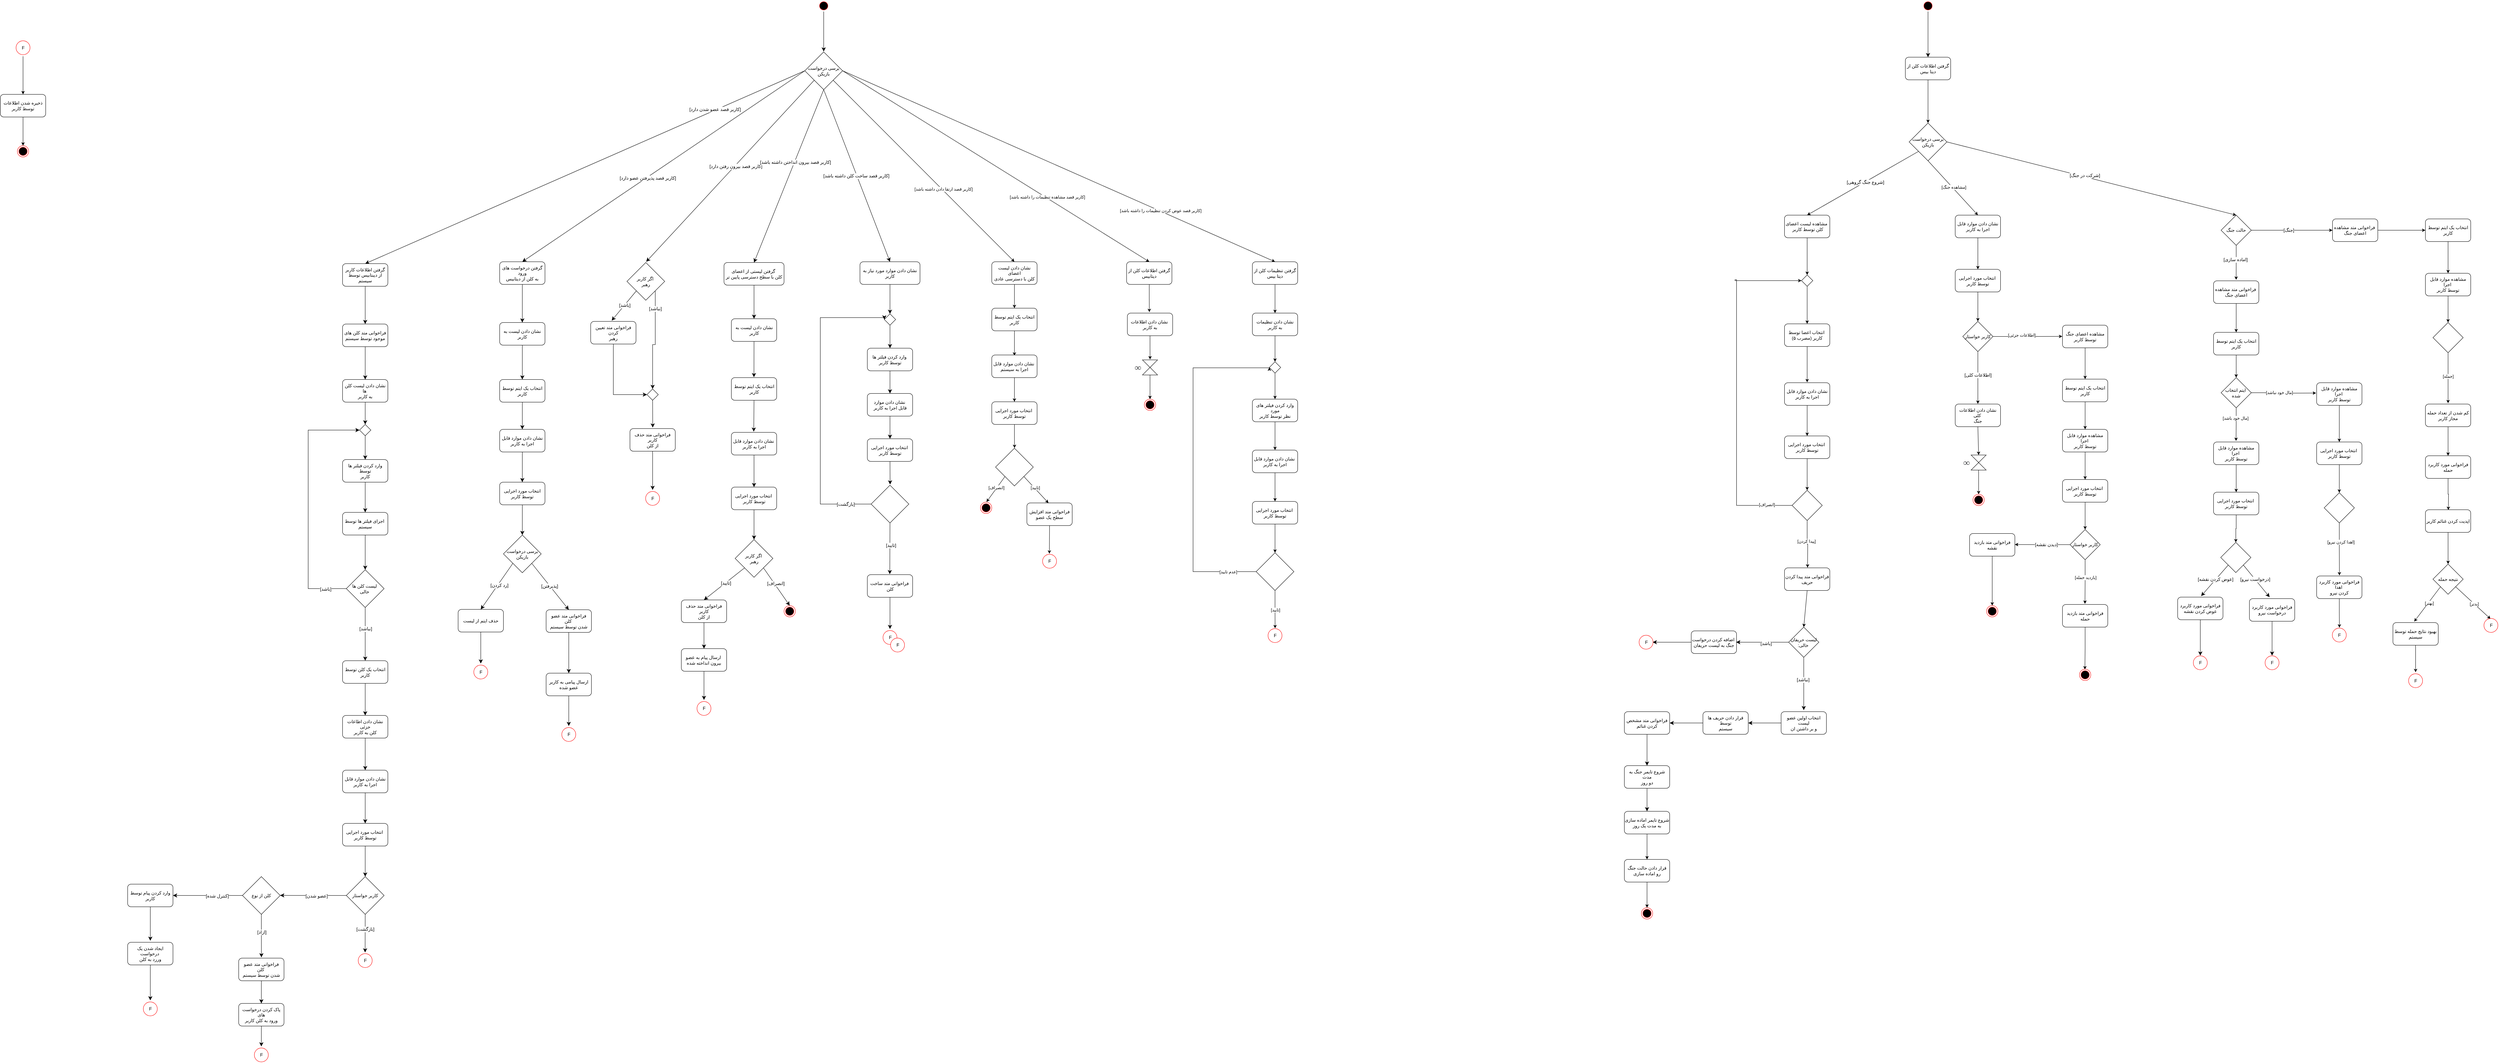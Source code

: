 <mxfile version="24.8.9" pages="4">
  <diagram id="P7tXlXwVU7sVLnKO-C5T" name="Page-4">
    <mxGraphModel dx="10568" dy="4220" grid="0" gridSize="10" guides="1" tooltips="1" connect="1" arrows="1" fold="1" page="0" pageScale="1" pageWidth="850" pageHeight="1100" math="0" shadow="0">
      <root>
        <mxCell id="0" />
        <mxCell id="1" parent="0" />
        <mxCell id="4_imBX2Cz6yqEPmf90R3-239" style="edgeStyle=orthogonalEdgeStyle;rounded=0;orthogonalLoop=1;jettySize=auto;html=1;exitX=0.5;exitY=1;exitDx=0;exitDy=0;entryX=0.5;entryY=0;entryDx=0;entryDy=0;" edge="1" parent="1" source="JlS-tcVNOVCzt9gDtFWv-1" target="4_imBX2Cz6yqEPmf90R3-238">
          <mxGeometry relative="1" as="geometry" />
        </mxCell>
        <mxCell id="JlS-tcVNOVCzt9gDtFWv-1" value="گرفتن اطلاعات کلن از&lt;div&gt;دیتا بیس&lt;/div&gt;" style="rounded=1;whiteSpace=wrap;html=1;" parent="1" vertex="1">
          <mxGeometry x="-431" y="-466.5" width="120" height="60" as="geometry" />
        </mxCell>
        <mxCell id="JlS-tcVNOVCzt9gDtFWv-10" style="edgeStyle=none;curved=1;rounded=0;orthogonalLoop=1;jettySize=auto;html=1;exitX=0.5;exitY=1;exitDx=0;exitDy=0;entryX=0.5;entryY=0;entryDx=0;entryDy=0;fontSize=12;startSize=8;endSize=8;" parent="1" source="JlS-tcVNOVCzt9gDtFWv-3" target="JlS-tcVNOVCzt9gDtFWv-1" edge="1">
          <mxGeometry relative="1" as="geometry" />
        </mxCell>
        <mxCell id="JlS-tcVNOVCzt9gDtFWv-3" value="" style="ellipse;html=1;shape=startState;fillColor=#000000;strokeColor=#ff0000;" parent="1" vertex="1">
          <mxGeometry x="-386" y="-617.5" width="30" height="30" as="geometry" />
        </mxCell>
        <mxCell id="JlS-tcVNOVCzt9gDtFWv-48" style="edgeStyle=none;curved=1;rounded=0;orthogonalLoop=1;jettySize=auto;html=1;exitX=0;exitY=0.5;exitDx=0;exitDy=0;fontSize=12;startSize=8;endSize=8;" parent="1" source="JlS-tcVNOVCzt9gDtFWv-46" edge="1">
          <mxGeometry relative="1" as="geometry">
            <mxPoint x="-879" y="1083.5" as="targetPoint" />
          </mxGeometry>
        </mxCell>
        <mxCell id="JlS-tcVNOVCzt9gDtFWv-49" value="[باشد]" style="edgeLabel;html=1;align=center;verticalAlign=middle;resizable=0;points=[];fontSize=12;" parent="JlS-tcVNOVCzt9gDtFWv-48" vertex="1" connectable="0">
          <mxGeometry x="-0.137" y="3" relative="1" as="geometry">
            <mxPoint as="offset" />
          </mxGeometry>
        </mxCell>
        <mxCell id="JlS-tcVNOVCzt9gDtFWv-50" style="edgeStyle=none;curved=1;rounded=0;orthogonalLoop=1;jettySize=auto;html=1;exitX=0.5;exitY=1;exitDx=0;exitDy=0;fontSize=12;startSize=8;endSize=8;" parent="1" source="JlS-tcVNOVCzt9gDtFWv-46" edge="1">
          <mxGeometry relative="1" as="geometry">
            <mxPoint x="-700" y="1263.5" as="targetPoint" />
          </mxGeometry>
        </mxCell>
        <mxCell id="JlS-tcVNOVCzt9gDtFWv-51" value="[نباشد]" style="edgeLabel;html=1;align=center;verticalAlign=middle;resizable=0;points=[];fontSize=12;" parent="JlS-tcVNOVCzt9gDtFWv-50" vertex="1" connectable="0">
          <mxGeometry x="-0.157" y="-2" relative="1" as="geometry">
            <mxPoint as="offset" />
          </mxGeometry>
        </mxCell>
        <mxCell id="JlS-tcVNOVCzt9gDtFWv-46" value="لیست حریفان&lt;div&gt;:خالی&amp;nbsp;&lt;/div&gt;" style="rhombus;whiteSpace=wrap;html=1;" parent="1" vertex="1">
          <mxGeometry x="-740" y="1043.5" width="80" height="80" as="geometry" />
        </mxCell>
        <mxCell id="JlS-tcVNOVCzt9gDtFWv-53" style="edgeStyle=none;curved=1;rounded=0;orthogonalLoop=1;jettySize=auto;html=1;exitX=0;exitY=0.5;exitDx=0;exitDy=0;fontSize=12;startSize=8;endSize=8;" parent="1" source="JlS-tcVNOVCzt9gDtFWv-52" edge="1">
          <mxGeometry relative="1" as="geometry">
            <mxPoint x="-1100" y="1083.5" as="targetPoint" />
          </mxGeometry>
        </mxCell>
        <mxCell id="JlS-tcVNOVCzt9gDtFWv-52" value="اضافه کردن درخواست&amp;nbsp;&lt;div&gt;جنگ به لیست حریفان&lt;/div&gt;" style="rounded=1;whiteSpace=wrap;html=1;" parent="1" vertex="1">
          <mxGeometry x="-998" y="1053.5" width="120" height="60" as="geometry" />
        </mxCell>
        <mxCell id="JlS-tcVNOVCzt9gDtFWv-57" style="edgeStyle=none;curved=1;rounded=0;orthogonalLoop=1;jettySize=auto;html=1;exitX=0;exitY=0.5;exitDx=0;exitDy=0;entryX=1;entryY=0.5;entryDx=0;entryDy=0;fontSize=12;startSize=8;endSize=8;" parent="1" source="JlS-tcVNOVCzt9gDtFWv-55" target="JlS-tcVNOVCzt9gDtFWv-56" edge="1">
          <mxGeometry relative="1" as="geometry" />
        </mxCell>
        <mxCell id="JlS-tcVNOVCzt9gDtFWv-55" value="انتخاب اولین عضو لیست&lt;div&gt;و بر داشتن ان&lt;/div&gt;" style="rounded=1;whiteSpace=wrap;html=1;" parent="1" vertex="1">
          <mxGeometry x="-760" y="1267.5" width="120" height="60" as="geometry" />
        </mxCell>
        <mxCell id="JlS-tcVNOVCzt9gDtFWv-59" style="edgeStyle=none;curved=1;rounded=0;orthogonalLoop=1;jettySize=auto;html=1;exitX=0;exitY=0.5;exitDx=0;exitDy=0;entryX=1;entryY=0.5;entryDx=0;entryDy=0;fontSize=12;startSize=8;endSize=8;" parent="1" source="JlS-tcVNOVCzt9gDtFWv-56" target="JlS-tcVNOVCzt9gDtFWv-58" edge="1">
          <mxGeometry relative="1" as="geometry" />
        </mxCell>
        <mxCell id="JlS-tcVNOVCzt9gDtFWv-56" value="قرار دادن حریف ها توسط&lt;div&gt;سیستم&lt;/div&gt;" style="rounded=1;whiteSpace=wrap;html=1;" parent="1" vertex="1">
          <mxGeometry x="-967" y="1267.5" width="120" height="60" as="geometry" />
        </mxCell>
        <mxCell id="JlS-tcVNOVCzt9gDtFWv-64" style="edgeStyle=none;curved=1;rounded=0;orthogonalLoop=1;jettySize=auto;html=1;exitX=0.5;exitY=1;exitDx=0;exitDy=0;entryX=0.5;entryY=0;entryDx=0;entryDy=0;fontSize=12;startSize=8;endSize=8;" parent="1" source="JlS-tcVNOVCzt9gDtFWv-58" target="JlS-tcVNOVCzt9gDtFWv-62" edge="1">
          <mxGeometry relative="1" as="geometry" />
        </mxCell>
        <mxCell id="JlS-tcVNOVCzt9gDtFWv-58" value="فراخوانی متد مشخص&lt;div&gt;کردن غنائم&lt;/div&gt;" style="rounded=1;whiteSpace=wrap;html=1;" parent="1" vertex="1">
          <mxGeometry x="-1175" y="1267.5" width="120" height="60" as="geometry" />
        </mxCell>
        <mxCell id="JlS-tcVNOVCzt9gDtFWv-66" style="edgeStyle=none;curved=1;rounded=0;orthogonalLoop=1;jettySize=auto;html=1;exitX=0.5;exitY=1;exitDx=0;exitDy=0;entryX=0.5;entryY=0;entryDx=0;entryDy=0;fontSize=12;startSize=8;endSize=8;" parent="1" source="JlS-tcVNOVCzt9gDtFWv-62" target="JlS-tcVNOVCzt9gDtFWv-65" edge="1">
          <mxGeometry relative="1" as="geometry" />
        </mxCell>
        <mxCell id="JlS-tcVNOVCzt9gDtFWv-62" value="شروع تایمر جنگ به مدت&lt;div&gt;دو روز&lt;/div&gt;" style="rounded=1;whiteSpace=wrap;html=1;" parent="1" vertex="1">
          <mxGeometry x="-1175" y="1410.5" width="120" height="60" as="geometry" />
        </mxCell>
        <mxCell id="4_imBX2Cz6yqEPmf90R3-317" style="edgeStyle=orthogonalEdgeStyle;rounded=0;orthogonalLoop=1;jettySize=auto;html=1;exitX=0.5;exitY=1;exitDx=0;exitDy=0;entryX=0.5;entryY=0;entryDx=0;entryDy=0;" edge="1" parent="1" source="JlS-tcVNOVCzt9gDtFWv-65" target="4_imBX2Cz6yqEPmf90R3-315">
          <mxGeometry relative="1" as="geometry" />
        </mxCell>
        <mxCell id="JlS-tcVNOVCzt9gDtFWv-65" value="شروع تایمر اماده سازی&lt;div&gt;به مدت یک روز&lt;/div&gt;" style="rounded=1;whiteSpace=wrap;html=1;" parent="1" vertex="1">
          <mxGeometry x="-1175" y="1531.5" width="120" height="60" as="geometry" />
        </mxCell>
        <mxCell id="JlS-tcVNOVCzt9gDtFWv-68" value="" style="ellipse;html=1;shape=endState;fillColor=#000000;strokeColor=#ff0000;" parent="1" vertex="1">
          <mxGeometry x="-1130" y="1787" width="30" height="30" as="geometry" />
        </mxCell>
        <mxCell id="IjE4_jWyMJvHRiWD0zq6-27" style="edgeStyle=none;curved=1;rounded=0;orthogonalLoop=1;jettySize=auto;html=1;exitX=0;exitY=1;exitDx=0;exitDy=0;fontSize=12;startSize=8;endSize=8;" parent="1" source="IjE4_jWyMJvHRiWD0zq6-25" edge="1">
          <mxGeometry relative="1" as="geometry">
            <mxPoint x="352.143" y="961.286" as="targetPoint" />
          </mxGeometry>
        </mxCell>
        <mxCell id="IjE4_jWyMJvHRiWD0zq6-29" value="[عوض کردن نقشه]" style="edgeLabel;html=1;align=center;verticalAlign=middle;resizable=0;points=[];fontSize=12;" parent="IjE4_jWyMJvHRiWD0zq6-27" vertex="1" connectable="0">
          <mxGeometry x="-0.058" y="-1" relative="1" as="geometry">
            <mxPoint as="offset" />
          </mxGeometry>
        </mxCell>
        <mxCell id="IjE4_jWyMJvHRiWD0zq6-28" style="edgeStyle=none;curved=1;rounded=0;orthogonalLoop=1;jettySize=auto;html=1;exitX=1;exitY=1;exitDx=0;exitDy=0;fontSize=12;startSize=8;endSize=8;" parent="1" source="IjE4_jWyMJvHRiWD0zq6-25" edge="1">
          <mxGeometry relative="1" as="geometry">
            <mxPoint x="533.571" y="964.143" as="targetPoint" />
          </mxGeometry>
        </mxCell>
        <mxCell id="IjE4_jWyMJvHRiWD0zq6-30" value="[درخواست نیرو]" style="edgeLabel;html=1;align=center;verticalAlign=middle;resizable=0;points=[];fontSize=12;" parent="IjE4_jWyMJvHRiWD0zq6-28" vertex="1" connectable="0">
          <mxGeometry x="-0.108" relative="1" as="geometry">
            <mxPoint as="offset" />
          </mxGeometry>
        </mxCell>
        <mxCell id="IjE4_jWyMJvHRiWD0zq6-25" value="" style="rhombus;whiteSpace=wrap;html=1;" parent="1" vertex="1">
          <mxGeometry x="404" y="819" width="80" height="80" as="geometry" />
        </mxCell>
        <mxCell id="IjE4_jWyMJvHRiWD0zq6-33" style="edgeStyle=none;curved=1;rounded=0;orthogonalLoop=1;jettySize=auto;html=1;exitX=0.5;exitY=1;exitDx=0;exitDy=0;entryX=0.5;entryY=0;entryDx=0;entryDy=0;fontSize=12;startSize=8;endSize=8;" parent="1" source="IjE4_jWyMJvHRiWD0zq6-31" edge="1">
          <mxGeometry relative="1" as="geometry">
            <mxPoint x="350" y="1119" as="targetPoint" />
          </mxGeometry>
        </mxCell>
        <mxCell id="IjE4_jWyMJvHRiWD0zq6-31" value="فراخوانی مورد کاربرد&lt;div&gt;عوض کردن نقشه&lt;/div&gt;" style="rounded=1;whiteSpace=wrap;html=1;" parent="1" vertex="1">
          <mxGeometry x="290" y="964" width="120" height="60" as="geometry" />
        </mxCell>
        <mxCell id="IjE4_jWyMJvHRiWD0zq6-37" style="edgeStyle=none;curved=1;rounded=0;orthogonalLoop=1;jettySize=auto;html=1;exitX=0.5;exitY=1;exitDx=0;exitDy=0;entryX=0.5;entryY=0;entryDx=0;entryDy=0;fontSize=12;startSize=8;endSize=8;" parent="1" source="IjE4_jWyMJvHRiWD0zq6-34" edge="1">
          <mxGeometry relative="1" as="geometry">
            <mxPoint x="540" y="1119" as="targetPoint" />
          </mxGeometry>
        </mxCell>
        <mxCell id="IjE4_jWyMJvHRiWD0zq6-34" value="فراخوانی مورد کاربرد درخواست نیرو" style="rounded=1;whiteSpace=wrap;html=1;" parent="1" vertex="1">
          <mxGeometry x="480" y="968" width="120" height="60" as="geometry" />
        </mxCell>
        <mxCell id="4_imBX2Cz6yqEPmf90R3-8" style="edgeStyle=none;curved=1;rounded=0;orthogonalLoop=1;jettySize=auto;html=1;exitX=0.5;exitY=1;exitDx=0;exitDy=0;entryX=0.5;entryY=0;entryDx=0;entryDy=0;fontSize=12;startSize=8;endSize=8;" edge="1" parent="1" source="4_imBX2Cz6yqEPmf90R3-1">
          <mxGeometry relative="1" as="geometry">
            <mxPoint x="-3295" y="-481.5" as="targetPoint" />
          </mxGeometry>
        </mxCell>
        <mxCell id="4_imBX2Cz6yqEPmf90R3-1" value="" style="ellipse;html=1;shape=startState;fillColor=#000000;strokeColor=#ff0000;" vertex="1" parent="1">
          <mxGeometry x="-3310" y="-617.5" width="30" height="30" as="geometry" />
        </mxCell>
        <mxCell id="4_imBX2Cz6yqEPmf90R3-11" style="edgeStyle=none;curved=1;rounded=0;orthogonalLoop=1;jettySize=auto;html=1;exitX=0;exitY=0.5;exitDx=0;exitDy=0;entryX=0.5;entryY=0;entryDx=0;entryDy=0;fontSize=12;startSize=8;endSize=8;" edge="1" parent="1" source="4_imBX2Cz6yqEPmf90R3-3" target="4_imBX2Cz6yqEPmf90R3-10">
          <mxGeometry relative="1" as="geometry" />
        </mxCell>
        <mxCell id="4_imBX2Cz6yqEPmf90R3-12" value="[کاربر قصد عضو شدن دارد]" style="edgeLabel;html=1;align=center;verticalAlign=middle;resizable=0;points=[];fontSize=12;" vertex="1" connectable="0" parent="4_imBX2Cz6yqEPmf90R3-11">
          <mxGeometry x="-0.592" y="-2" relative="1" as="geometry">
            <mxPoint as="offset" />
          </mxGeometry>
        </mxCell>
        <mxCell id="4_imBX2Cz6yqEPmf90R3-80" style="edgeStyle=none;curved=1;rounded=0;orthogonalLoop=1;jettySize=auto;html=1;exitX=0;exitY=0.5;exitDx=0;exitDy=0;entryX=0.5;entryY=0;entryDx=0;entryDy=0;fontSize=12;startSize=8;endSize=8;" edge="1" parent="1" source="4_imBX2Cz6yqEPmf90R3-3" target="4_imBX2Cz6yqEPmf90R3-79">
          <mxGeometry relative="1" as="geometry" />
        </mxCell>
        <mxCell id="4_imBX2Cz6yqEPmf90R3-81" value="[کاربر قصد پذیرفتن عضو دارد]" style="edgeLabel;html=1;align=center;verticalAlign=middle;resizable=0;points=[];fontSize=12;" vertex="1" connectable="0" parent="4_imBX2Cz6yqEPmf90R3-80">
          <mxGeometry x="0.116" y="2" relative="1" as="geometry">
            <mxPoint as="offset" />
          </mxGeometry>
        </mxCell>
        <mxCell id="4_imBX2Cz6yqEPmf90R3-106" style="edgeStyle=none;curved=1;rounded=0;orthogonalLoop=1;jettySize=auto;html=1;exitX=0;exitY=1;exitDx=0;exitDy=0;entryX=0.5;entryY=0;entryDx=0;entryDy=0;fontSize=12;startSize=8;endSize=8;" edge="1" parent="1" source="4_imBX2Cz6yqEPmf90R3-3">
          <mxGeometry relative="1" as="geometry">
            <mxPoint x="-3765" y="75.5" as="targetPoint" />
          </mxGeometry>
        </mxCell>
        <mxCell id="4_imBX2Cz6yqEPmf90R3-107" value="[کاربر قصد بیرون رفتن دارد]" style="edgeLabel;html=1;align=center;verticalAlign=middle;resizable=0;points=[];fontSize=12;" vertex="1" connectable="0" parent="4_imBX2Cz6yqEPmf90R3-106">
          <mxGeometry x="-0.059" y="2" relative="1" as="geometry">
            <mxPoint as="offset" />
          </mxGeometry>
        </mxCell>
        <mxCell id="4_imBX2Cz6yqEPmf90R3-126" style="edgeStyle=none;curved=1;rounded=0;orthogonalLoop=1;jettySize=auto;html=1;exitX=0.5;exitY=1;exitDx=0;exitDy=0;fontSize=12;startSize=8;endSize=8;entryX=0.5;entryY=0;entryDx=0;entryDy=0;" edge="1" parent="1" source="4_imBX2Cz6yqEPmf90R3-3" target="4_imBX2Cz6yqEPmf90R3-129">
          <mxGeometry relative="1" as="geometry">
            <mxPoint x="-3513" y="-27.5" as="targetPoint" />
          </mxGeometry>
        </mxCell>
        <mxCell id="4_imBX2Cz6yqEPmf90R3-127" value="[کاربر قصد بیرون انداختن داشته باشد]" style="edgeLabel;html=1;align=center;verticalAlign=middle;resizable=0;points=[];fontSize=12;" vertex="1" connectable="0" parent="4_imBX2Cz6yqEPmf90R3-126">
          <mxGeometry x="-0.165" y="2" relative="1" as="geometry">
            <mxPoint as="offset" />
          </mxGeometry>
        </mxCell>
        <mxCell id="4_imBX2Cz6yqEPmf90R3-152" style="edgeStyle=none;curved=1;rounded=0;orthogonalLoop=1;jettySize=auto;html=1;exitX=0.5;exitY=1;exitDx=0;exitDy=0;fontSize=12;startSize=8;endSize=8;entryX=0.5;entryY=0;entryDx=0;entryDy=0;" edge="1" parent="1" source="4_imBX2Cz6yqEPmf90R3-3" target="4_imBX2Cz6yqEPmf90R3-153">
          <mxGeometry relative="1" as="geometry">
            <mxPoint x="-3120" y="40.167" as="targetPoint" />
          </mxGeometry>
        </mxCell>
        <mxCell id="4_imBX2Cz6yqEPmf90R3-154" value="[کاربر قصد ساخت کلن داشته باشد]" style="edgeLabel;html=1;align=center;verticalAlign=middle;resizable=0;points=[];fontSize=12;" vertex="1" connectable="0" parent="4_imBX2Cz6yqEPmf90R3-152">
          <mxGeometry x="-0.004" y="-2" relative="1" as="geometry">
            <mxPoint as="offset" />
          </mxGeometry>
        </mxCell>
        <mxCell id="4_imBX2Cz6yqEPmf90R3-177" style="rounded=0;orthogonalLoop=1;jettySize=auto;html=1;exitX=1;exitY=1;exitDx=0;exitDy=0;entryX=0.5;entryY=0;entryDx=0;entryDy=0;" edge="1" parent="1" source="4_imBX2Cz6yqEPmf90R3-3" target="4_imBX2Cz6yqEPmf90R3-176">
          <mxGeometry relative="1" as="geometry" />
        </mxCell>
        <mxCell id="4_imBX2Cz6yqEPmf90R3-178" value="[کاربر &lt;span style=&quot;white-space-collapse: preserve;&quot;&gt;قصد ارتقا دادن داشته باشد]&lt;/span&gt;" style="edgeLabel;html=1;align=center;verticalAlign=middle;resizable=0;points=[];" vertex="1" connectable="0" parent="4_imBX2Cz6yqEPmf90R3-177">
          <mxGeometry x="0.206" y="3" relative="1" as="geometry">
            <mxPoint as="offset" />
          </mxGeometry>
        </mxCell>
        <mxCell id="4_imBX2Cz6yqEPmf90R3-195" style="rounded=0;orthogonalLoop=1;jettySize=auto;html=1;exitX=1;exitY=0.5;exitDx=0;exitDy=0;entryX=0.5;entryY=0;entryDx=0;entryDy=0;" edge="1" parent="1" source="4_imBX2Cz6yqEPmf90R3-3" target="4_imBX2Cz6yqEPmf90R3-198">
          <mxGeometry relative="1" as="geometry">
            <mxPoint x="-2398.333" y="61.5" as="targetPoint" />
          </mxGeometry>
        </mxCell>
        <mxCell id="4_imBX2Cz6yqEPmf90R3-196" value="[کاربر قصد مشاهده تنظیمات را داشته باشد]" style="edgeLabel;html=1;align=center;verticalAlign=middle;resizable=0;points=[];" vertex="1" connectable="0" parent="4_imBX2Cz6yqEPmf90R3-195">
          <mxGeometry x="0.331" y="3" relative="1" as="geometry">
            <mxPoint as="offset" />
          </mxGeometry>
        </mxCell>
        <mxCell id="4_imBX2Cz6yqEPmf90R3-208" style="rounded=0;orthogonalLoop=1;jettySize=auto;html=1;exitX=1;exitY=0.5;exitDx=0;exitDy=0;entryX=0.5;entryY=0;entryDx=0;entryDy=0;" edge="1" parent="1" source="4_imBX2Cz6yqEPmf90R3-3" target="4_imBX2Cz6yqEPmf90R3-209">
          <mxGeometry relative="1" as="geometry">
            <mxPoint x="-2101.667" y="68.167" as="targetPoint" />
          </mxGeometry>
        </mxCell>
        <mxCell id="4_imBX2Cz6yqEPmf90R3-210" value="[کاربر قصد عوض کردن تنظیمات را داشته باشد]" style="edgeLabel;html=1;align=center;verticalAlign=middle;resizable=0;points=[];" vertex="1" connectable="0" parent="4_imBX2Cz6yqEPmf90R3-208">
          <mxGeometry x="0.469" y="1" relative="1" as="geometry">
            <mxPoint y="-1" as="offset" />
          </mxGeometry>
        </mxCell>
        <mxCell id="4_imBX2Cz6yqEPmf90R3-3" value="برسی درخواست&lt;div&gt;بازیکن&lt;/div&gt;" style="rhombus;whiteSpace=wrap;html=1;" vertex="1" parent="1">
          <mxGeometry x="-3345" y="-480.5" width="100" height="100" as="geometry" />
        </mxCell>
        <mxCell id="4_imBX2Cz6yqEPmf90R3-14" style="edgeStyle=none;curved=1;rounded=0;orthogonalLoop=1;jettySize=auto;html=1;exitX=0.5;exitY=1;exitDx=0;exitDy=0;entryX=0.5;entryY=0;entryDx=0;entryDy=0;fontSize=12;startSize=8;endSize=8;" edge="1" parent="1" source="4_imBX2Cz6yqEPmf90R3-10" target="4_imBX2Cz6yqEPmf90R3-13">
          <mxGeometry relative="1" as="geometry" />
        </mxCell>
        <mxCell id="4_imBX2Cz6yqEPmf90R3-10" value="گرفتن اطلاعات کاربر&lt;div&gt;از دیبتابیس توسط سیستم&lt;/div&gt;" style="rounded=1;whiteSpace=wrap;html=1;" vertex="1" parent="1">
          <mxGeometry x="-4569" y="80.5" width="120" height="60" as="geometry" />
        </mxCell>
        <mxCell id="4_imBX2Cz6yqEPmf90R3-39" style="edgeStyle=none;curved=1;rounded=0;orthogonalLoop=1;jettySize=auto;html=1;exitX=0.5;exitY=1;exitDx=0;exitDy=0;entryX=0.5;entryY=0;entryDx=0;entryDy=0;fontSize=12;startSize=8;endSize=8;" edge="1" parent="1" source="4_imBX2Cz6yqEPmf90R3-13" target="4_imBX2Cz6yqEPmf90R3-15">
          <mxGeometry relative="1" as="geometry" />
        </mxCell>
        <mxCell id="4_imBX2Cz6yqEPmf90R3-13" value="فراخوانی متد کلن های&lt;div&gt;موجود توسط سیستم&lt;/div&gt;" style="rounded=1;whiteSpace=wrap;html=1;" vertex="1" parent="1">
          <mxGeometry x="-4569" y="240.5" width="120" height="60" as="geometry" />
        </mxCell>
        <mxCell id="4_imBX2Cz6yqEPmf90R3-40" style="edgeStyle=none;curved=1;rounded=0;orthogonalLoop=1;jettySize=auto;html=1;exitX=0.5;exitY=1;exitDx=0;exitDy=0;entryX=0.5;entryY=0;entryDx=0;entryDy=0;fontSize=12;startSize=8;endSize=8;" edge="1" parent="1" source="4_imBX2Cz6yqEPmf90R3-15" target="4_imBX2Cz6yqEPmf90R3-32">
          <mxGeometry relative="1" as="geometry" />
        </mxCell>
        <mxCell id="4_imBX2Cz6yqEPmf90R3-15" value="نشان دادن لیست کلن ها&amp;nbsp;&lt;div&gt;به کاربر&lt;/div&gt;" style="rounded=1;whiteSpace=wrap;html=1;" vertex="1" parent="1">
          <mxGeometry x="-4569" y="387.5" width="120" height="60" as="geometry" />
        </mxCell>
        <mxCell id="4_imBX2Cz6yqEPmf90R3-42" style="edgeStyle=none;curved=1;rounded=0;orthogonalLoop=1;jettySize=auto;html=1;exitX=0.5;exitY=1;exitDx=0;exitDy=0;entryX=0.5;entryY=0;entryDx=0;entryDy=0;fontSize=12;startSize=8;endSize=8;" edge="1" parent="1" source="4_imBX2Cz6yqEPmf90R3-17" target="4_imBX2Cz6yqEPmf90R3-20">
          <mxGeometry relative="1" as="geometry" />
        </mxCell>
        <mxCell id="4_imBX2Cz6yqEPmf90R3-17" value="وارد کردن فیلتر ها توسط&lt;div&gt;کاربر&lt;/div&gt;" style="rounded=1;whiteSpace=wrap;html=1;" vertex="1" parent="1">
          <mxGeometry x="-4569" y="599.5" width="120" height="60" as="geometry" />
        </mxCell>
        <mxCell id="4_imBX2Cz6yqEPmf90R3-27" style="edgeStyle=none;curved=1;rounded=0;orthogonalLoop=1;jettySize=auto;html=1;exitX=0.5;exitY=1;exitDx=0;exitDy=0;entryX=0.5;entryY=0;entryDx=0;entryDy=0;fontSize=12;startSize=8;endSize=8;" edge="1" parent="1" source="4_imBX2Cz6yqEPmf90R3-20">
          <mxGeometry relative="1" as="geometry">
            <mxPoint x="-4509.0" y="891.5" as="targetPoint" />
          </mxGeometry>
        </mxCell>
        <mxCell id="4_imBX2Cz6yqEPmf90R3-20" value="اجرای فیلتر ها توسط&amp;nbsp;&lt;div&gt;سیستم&lt;/div&gt;" style="rounded=1;whiteSpace=wrap;html=1;" vertex="1" parent="1">
          <mxGeometry x="-4569" y="739.5" width="120" height="60" as="geometry" />
        </mxCell>
        <mxCell id="4_imBX2Cz6yqEPmf90R3-47" style="edgeStyle=none;curved=1;rounded=0;orthogonalLoop=1;jettySize=auto;html=1;exitX=0.5;exitY=1;exitDx=0;exitDy=0;entryX=0.5;entryY=0;entryDx=0;entryDy=0;fontSize=12;startSize=8;endSize=8;" edge="1" parent="1" source="4_imBX2Cz6yqEPmf90R3-21" target="4_imBX2Cz6yqEPmf90R3-46">
          <mxGeometry relative="1" as="geometry" />
        </mxCell>
        <mxCell id="4_imBX2Cz6yqEPmf90R3-21" value="انتخاب یک کلن توسط&lt;div&gt;کاربر&lt;/div&gt;" style="rounded=1;whiteSpace=wrap;html=1;" vertex="1" parent="1">
          <mxGeometry x="-4569" y="1132.5" width="120" height="60" as="geometry" />
        </mxCell>
        <mxCell id="4_imBX2Cz6yqEPmf90R3-44" style="edgeStyle=none;curved=1;rounded=0;orthogonalLoop=1;jettySize=auto;html=1;exitX=0.5;exitY=1;exitDx=0;exitDy=0;entryX=0.5;entryY=0;entryDx=0;entryDy=0;fontSize=12;startSize=8;endSize=8;" edge="1" parent="1" source="4_imBX2Cz6yqEPmf90R3-23" target="4_imBX2Cz6yqEPmf90R3-24">
          <mxGeometry relative="1" as="geometry" />
        </mxCell>
        <mxCell id="4_imBX2Cz6yqEPmf90R3-23" value="نشان دادن موارد قابل&lt;div&gt;اجرا به کاربر&lt;/div&gt;" style="rounded=1;whiteSpace=wrap;html=1;" vertex="1" parent="1">
          <mxGeometry x="-4569" y="1422.5" width="120" height="60" as="geometry" />
        </mxCell>
        <mxCell id="4_imBX2Cz6yqEPmf90R3-48" style="edgeStyle=none;curved=1;rounded=0;orthogonalLoop=1;jettySize=auto;html=1;exitX=0.5;exitY=1;exitDx=0;exitDy=0;entryX=0.5;entryY=0;entryDx=0;entryDy=0;fontSize=12;startSize=8;endSize=8;" edge="1" parent="1" source="4_imBX2Cz6yqEPmf90R3-24" target="4_imBX2Cz6yqEPmf90R3-45">
          <mxGeometry relative="1" as="geometry" />
        </mxCell>
        <mxCell id="4_imBX2Cz6yqEPmf90R3-24" value="انتخاب مورد اجرایی&amp;nbsp;&lt;div&gt;توسط کاربر&lt;/div&gt;" style="rounded=1;whiteSpace=wrap;html=1;" vertex="1" parent="1">
          <mxGeometry x="-4569" y="1563.5" width="120" height="60" as="geometry" />
        </mxCell>
        <mxCell id="4_imBX2Cz6yqEPmf90R3-30" style="edgeStyle=none;curved=1;rounded=0;orthogonalLoop=1;jettySize=auto;html=1;exitX=0.5;exitY=1;exitDx=0;exitDy=0;entryX=0.5;entryY=0;entryDx=0;entryDy=0;fontSize=12;startSize=8;endSize=8;" edge="1" parent="1" source="4_imBX2Cz6yqEPmf90R3-28" target="4_imBX2Cz6yqEPmf90R3-21">
          <mxGeometry relative="1" as="geometry" />
        </mxCell>
        <mxCell id="4_imBX2Cz6yqEPmf90R3-31" value="[نباشد]" style="edgeLabel;html=1;align=center;verticalAlign=middle;resizable=0;points=[];fontSize=12;" vertex="1" connectable="0" parent="4_imBX2Cz6yqEPmf90R3-30">
          <mxGeometry x="-0.199" y="1" relative="1" as="geometry">
            <mxPoint as="offset" />
          </mxGeometry>
        </mxCell>
        <mxCell id="4_imBX2Cz6yqEPmf90R3-35" style="edgeStyle=orthogonalEdgeStyle;rounded=0;orthogonalLoop=1;jettySize=auto;html=1;exitX=0;exitY=0.5;exitDx=0;exitDy=0;fontSize=12;startSize=8;endSize=8;entryX=0;entryY=0.5;entryDx=0;entryDy=0;" edge="1" parent="1" source="4_imBX2Cz6yqEPmf90R3-28" target="4_imBX2Cz6yqEPmf90R3-32">
          <mxGeometry relative="1" as="geometry">
            <mxPoint x="-4757" y="521.5" as="targetPoint" />
            <Array as="points">
              <mxPoint x="-4660" y="941.5" />
              <mxPoint x="-4660" y="521.5" />
              <mxPoint x="-4524" y="521.5" />
            </Array>
          </mxGeometry>
        </mxCell>
        <mxCell id="4_imBX2Cz6yqEPmf90R3-38" value="[باشد]" style="edgeLabel;html=1;align=center;verticalAlign=middle;resizable=0;points=[];fontSize=12;" vertex="1" connectable="0" parent="4_imBX2Cz6yqEPmf90R3-35">
          <mxGeometry x="-0.831" y="1" relative="1" as="geometry">
            <mxPoint as="offset" />
          </mxGeometry>
        </mxCell>
        <mxCell id="4_imBX2Cz6yqEPmf90R3-28" value="لیست کلن ها&amp;nbsp;&lt;div&gt;خالی&amp;nbsp;&lt;/div&gt;" style="rhombus;whiteSpace=wrap;html=1;" vertex="1" parent="1">
          <mxGeometry x="-4559" y="891.5" width="100" height="100" as="geometry" />
        </mxCell>
        <mxCell id="4_imBX2Cz6yqEPmf90R3-41" style="edgeStyle=none;curved=1;rounded=0;orthogonalLoop=1;jettySize=auto;html=1;exitX=0.5;exitY=1;exitDx=0;exitDy=0;entryX=0.5;entryY=0;entryDx=0;entryDy=0;fontSize=12;startSize=8;endSize=8;" edge="1" parent="1" source="4_imBX2Cz6yqEPmf90R3-32" target="4_imBX2Cz6yqEPmf90R3-17">
          <mxGeometry relative="1" as="geometry" />
        </mxCell>
        <mxCell id="4_imBX2Cz6yqEPmf90R3-32" value="" style="rhombus;" vertex="1" parent="1">
          <mxGeometry x="-4524" y="506.5" width="30" height="30" as="geometry" />
        </mxCell>
        <mxCell id="4_imBX2Cz6yqEPmf90R3-51" style="edgeStyle=none;curved=1;rounded=0;orthogonalLoop=1;jettySize=auto;html=1;exitX=0.5;exitY=1;exitDx=0;exitDy=0;fontSize=12;startSize=8;endSize=8;" edge="1" parent="1" source="4_imBX2Cz6yqEPmf90R3-45">
          <mxGeometry relative="1" as="geometry">
            <mxPoint x="-4509.25" y="1905.5" as="targetPoint" />
          </mxGeometry>
        </mxCell>
        <mxCell id="4_imBX2Cz6yqEPmf90R3-53" value="[بازگشت]" style="edgeLabel;html=1;align=center;verticalAlign=middle;resizable=0;points=[];fontSize=12;" vertex="1" connectable="0" parent="4_imBX2Cz6yqEPmf90R3-51">
          <mxGeometry x="-0.213" relative="1" as="geometry">
            <mxPoint as="offset" />
          </mxGeometry>
        </mxCell>
        <mxCell id="4_imBX2Cz6yqEPmf90R3-55" style="edgeStyle=none;curved=1;rounded=0;orthogonalLoop=1;jettySize=auto;html=1;exitX=0;exitY=0.5;exitDx=0;exitDy=0;fontSize=12;startSize=8;endSize=8;" edge="1" parent="1" source="4_imBX2Cz6yqEPmf90R3-45">
          <mxGeometry relative="1" as="geometry">
            <mxPoint x="-4734.368" y="1754.289" as="targetPoint" />
          </mxGeometry>
        </mxCell>
        <mxCell id="4_imBX2Cz6yqEPmf90R3-56" value="[عضو شدن]" style="edgeLabel;html=1;align=center;verticalAlign=middle;resizable=0;points=[];fontSize=12;" vertex="1" connectable="0" parent="4_imBX2Cz6yqEPmf90R3-55">
          <mxGeometry x="-0.092" y="1" relative="1" as="geometry">
            <mxPoint as="offset" />
          </mxGeometry>
        </mxCell>
        <mxCell id="4_imBX2Cz6yqEPmf90R3-45" value="کاربر خواستار" style="rhombus;whiteSpace=wrap;html=1;" vertex="1" parent="1">
          <mxGeometry x="-4559" y="1704.5" width="100" height="100" as="geometry" />
        </mxCell>
        <mxCell id="4_imBX2Cz6yqEPmf90R3-49" style="edgeStyle=none;curved=1;rounded=0;orthogonalLoop=1;jettySize=auto;html=1;exitX=0.5;exitY=1;exitDx=0;exitDy=0;entryX=0.5;entryY=0;entryDx=0;entryDy=0;fontSize=12;startSize=8;endSize=8;" edge="1" parent="1" source="4_imBX2Cz6yqEPmf90R3-46" target="4_imBX2Cz6yqEPmf90R3-23">
          <mxGeometry relative="1" as="geometry" />
        </mxCell>
        <mxCell id="4_imBX2Cz6yqEPmf90R3-46" value="نشان دادن اطاعات جزئی&lt;div&gt;کلن به کاربر&lt;/div&gt;" style="rounded=1;whiteSpace=wrap;html=1;" vertex="1" parent="1">
          <mxGeometry x="-4569" y="1277.5" width="120" height="60" as="geometry" />
        </mxCell>
        <mxCell id="4_imBX2Cz6yqEPmf90R3-58" style="edgeStyle=none;curved=1;rounded=0;orthogonalLoop=1;jettySize=auto;html=1;exitX=0.5;exitY=1;exitDx=0;exitDy=0;fontSize=12;startSize=8;endSize=8;" edge="1" parent="1" source="4_imBX2Cz6yqEPmf90R3-57">
          <mxGeometry relative="1" as="geometry">
            <mxPoint x="-4783.842" y="1918.5" as="targetPoint" />
          </mxGeometry>
        </mxCell>
        <mxCell id="4_imBX2Cz6yqEPmf90R3-59" value="[ازاد]" style="edgeLabel;html=1;align=center;verticalAlign=middle;resizable=0;points=[];fontSize=12;" vertex="1" connectable="0" parent="4_imBX2Cz6yqEPmf90R3-58">
          <mxGeometry x="-0.163" y="1" relative="1" as="geometry">
            <mxPoint as="offset" />
          </mxGeometry>
        </mxCell>
        <mxCell id="4_imBX2Cz6yqEPmf90R3-68" style="edgeStyle=none;curved=1;rounded=0;orthogonalLoop=1;jettySize=auto;html=1;exitX=0;exitY=0.5;exitDx=0;exitDy=0;fontSize=12;startSize=8;endSize=8;" edge="1" parent="1" source="4_imBX2Cz6yqEPmf90R3-57">
          <mxGeometry relative="1" as="geometry">
            <mxPoint x="-5018" y="1754.5" as="targetPoint" />
          </mxGeometry>
        </mxCell>
        <mxCell id="4_imBX2Cz6yqEPmf90R3-69" value="[کنترل شده]" style="edgeLabel;html=1;align=center;verticalAlign=middle;resizable=0;points=[];fontSize=12;" vertex="1" connectable="0" parent="4_imBX2Cz6yqEPmf90R3-68">
          <mxGeometry x="-0.27" y="1" relative="1" as="geometry">
            <mxPoint as="offset" />
          </mxGeometry>
        </mxCell>
        <mxCell id="4_imBX2Cz6yqEPmf90R3-57" value="کلن از نوع" style="rhombus;whiteSpace=wrap;html=1;" vertex="1" parent="1">
          <mxGeometry x="-4834" y="1704.5" width="100" height="100" as="geometry" />
        </mxCell>
        <mxCell id="4_imBX2Cz6yqEPmf90R3-62" style="edgeStyle=none;curved=1;rounded=0;orthogonalLoop=1;jettySize=auto;html=1;exitX=0.5;exitY=1;exitDx=0;exitDy=0;entryX=0.5;entryY=0;entryDx=0;entryDy=0;fontSize=12;startSize=8;endSize=8;" edge="1" parent="1" source="4_imBX2Cz6yqEPmf90R3-60" target="4_imBX2Cz6yqEPmf90R3-61">
          <mxGeometry relative="1" as="geometry" />
        </mxCell>
        <mxCell id="4_imBX2Cz6yqEPmf90R3-60" value="فراخوانی متد عضو کلن&amp;nbsp;&lt;div&gt;شدن توسط سیستم&lt;/div&gt;" style="rounded=1;whiteSpace=wrap;html=1;" vertex="1" parent="1">
          <mxGeometry x="-4844" y="1920.5" width="120" height="60" as="geometry" />
        </mxCell>
        <mxCell id="4_imBX2Cz6yqEPmf90R3-65" style="edgeStyle=none;curved=1;rounded=0;orthogonalLoop=1;jettySize=auto;html=1;exitX=0.5;exitY=1;exitDx=0;exitDy=0;entryX=0.5;entryY=0;entryDx=0;entryDy=0;fontSize=12;startSize=8;endSize=8;" edge="1" parent="1" source="4_imBX2Cz6yqEPmf90R3-61" target="4_imBX2Cz6yqEPmf90R3-64">
          <mxGeometry relative="1" as="geometry" />
        </mxCell>
        <mxCell id="4_imBX2Cz6yqEPmf90R3-61" value="پاک کردن درخواست های&lt;div&gt;ورود به کلن کاربر&lt;/div&gt;" style="rounded=1;whiteSpace=wrap;html=1;" vertex="1" parent="1">
          <mxGeometry x="-4844" y="2040.5" width="120" height="60" as="geometry" />
        </mxCell>
        <mxCell id="4_imBX2Cz6yqEPmf90R3-64" value="F" style="ellipse;html=1;shape=startState;fillColor=#FFFFFF;strokeColor=#ff0000;" vertex="1" parent="1">
          <mxGeometry x="-4806.5" y="2154.5" width="45" height="45" as="geometry" />
        </mxCell>
        <mxCell id="4_imBX2Cz6yqEPmf90R3-67" value="F" style="ellipse;html=1;shape=startState;fillColor=#FFFFFF;strokeColor=#ff0000;" vertex="1" parent="1">
          <mxGeometry x="-4531.5" y="1904.5" width="45" height="45" as="geometry" />
        </mxCell>
        <mxCell id="4_imBX2Cz6yqEPmf90R3-72" style="edgeStyle=none;curved=1;rounded=0;orthogonalLoop=1;jettySize=auto;html=1;exitX=0.5;exitY=1;exitDx=0;exitDy=0;entryX=0.5;entryY=0;entryDx=0;entryDy=0;fontSize=12;startSize=8;endSize=8;" edge="1" parent="1" source="4_imBX2Cz6yqEPmf90R3-70">
          <mxGeometry relative="1" as="geometry">
            <mxPoint x="-5078" y="1874.5" as="targetPoint" />
          </mxGeometry>
        </mxCell>
        <mxCell id="4_imBX2Cz6yqEPmf90R3-70" value="وارد کردن پیام توسط&lt;div&gt;کاربر&lt;/div&gt;" style="rounded=1;whiteSpace=wrap;html=1;" vertex="1" parent="1">
          <mxGeometry x="-5138" y="1724.5" width="120" height="60" as="geometry" />
        </mxCell>
        <mxCell id="4_imBX2Cz6yqEPmf90R3-78" style="edgeStyle=none;curved=1;rounded=0;orthogonalLoop=1;jettySize=auto;html=1;exitX=0.5;exitY=1;exitDx=0;exitDy=0;entryX=0.5;entryY=0;entryDx=0;entryDy=0;fontSize=12;startSize=8;endSize=8;" edge="1" parent="1" source="4_imBX2Cz6yqEPmf90R3-75" target="4_imBX2Cz6yqEPmf90R3-76">
          <mxGeometry relative="1" as="geometry" />
        </mxCell>
        <mxCell id="4_imBX2Cz6yqEPmf90R3-75" value="ایجاد شدن یک درخواست&amp;nbsp;&lt;div&gt;وررد به کلن&lt;/div&gt;" style="rounded=1;whiteSpace=wrap;html=1;" vertex="1" parent="1">
          <mxGeometry x="-5138" y="1878.5" width="120" height="60" as="geometry" />
        </mxCell>
        <mxCell id="4_imBX2Cz6yqEPmf90R3-76" value="F" style="ellipse;html=1;shape=startState;fillColor=#FFFFFF;strokeColor=#ff0000;" vertex="1" parent="1">
          <mxGeometry x="-5100.5" y="2032.5" width="45" height="45" as="geometry" />
        </mxCell>
        <mxCell id="4_imBX2Cz6yqEPmf90R3-83" style="edgeStyle=none;curved=1;rounded=0;orthogonalLoop=1;jettySize=auto;html=1;exitX=0.5;exitY=1;exitDx=0;exitDy=0;entryX=0.5;entryY=0;entryDx=0;entryDy=0;fontSize=12;startSize=8;endSize=8;" edge="1" parent="1" source="4_imBX2Cz6yqEPmf90R3-79" target="4_imBX2Cz6yqEPmf90R3-82">
          <mxGeometry relative="1" as="geometry" />
        </mxCell>
        <mxCell id="4_imBX2Cz6yqEPmf90R3-79" value="گرفتن درخواست های ورود&lt;div&gt;به کلن از دیتابیس&lt;/div&gt;" style="rounded=1;whiteSpace=wrap;html=1;" vertex="1" parent="1">
          <mxGeometry x="-4153" y="75.5" width="120" height="60" as="geometry" />
        </mxCell>
        <mxCell id="4_imBX2Cz6yqEPmf90R3-85" style="edgeStyle=none;curved=1;rounded=0;orthogonalLoop=1;jettySize=auto;html=1;exitX=0.5;exitY=1;exitDx=0;exitDy=0;entryX=0.5;entryY=0;entryDx=0;entryDy=0;fontSize=12;startSize=8;endSize=8;" edge="1" parent="1" source="4_imBX2Cz6yqEPmf90R3-82" target="4_imBX2Cz6yqEPmf90R3-84">
          <mxGeometry relative="1" as="geometry" />
        </mxCell>
        <mxCell id="4_imBX2Cz6yqEPmf90R3-82" value="نشان دادن لیست به کاربر" style="rounded=1;whiteSpace=wrap;html=1;" vertex="1" parent="1">
          <mxGeometry x="-4153" y="236.5" width="120" height="60" as="geometry" />
        </mxCell>
        <mxCell id="4_imBX2Cz6yqEPmf90R3-87" style="edgeStyle=none;curved=1;rounded=0;orthogonalLoop=1;jettySize=auto;html=1;exitX=0.5;exitY=1;exitDx=0;exitDy=0;entryX=0.5;entryY=0;entryDx=0;entryDy=0;fontSize=12;startSize=8;endSize=8;" edge="1" parent="1" source="4_imBX2Cz6yqEPmf90R3-84" target="4_imBX2Cz6yqEPmf90R3-86">
          <mxGeometry relative="1" as="geometry" />
        </mxCell>
        <mxCell id="4_imBX2Cz6yqEPmf90R3-84" value="انتخاب یک ایتم توسط&lt;div&gt;کاربر&lt;/div&gt;" style="rounded=1;whiteSpace=wrap;html=1;" vertex="1" parent="1">
          <mxGeometry x="-4153" y="387.5" width="120" height="60" as="geometry" />
        </mxCell>
        <mxCell id="4_imBX2Cz6yqEPmf90R3-89" style="edgeStyle=none;curved=1;rounded=0;orthogonalLoop=1;jettySize=auto;html=1;exitX=0.5;exitY=1;exitDx=0;exitDy=0;entryX=0.5;entryY=0;entryDx=0;entryDy=0;fontSize=12;startSize=8;endSize=8;" edge="1" parent="1" source="4_imBX2Cz6yqEPmf90R3-86" target="4_imBX2Cz6yqEPmf90R3-88">
          <mxGeometry relative="1" as="geometry" />
        </mxCell>
        <mxCell id="4_imBX2Cz6yqEPmf90R3-86" value="نشان دادن موارد قابل&lt;div&gt;اجرا به کاربر&lt;/div&gt;" style="rounded=1;whiteSpace=wrap;html=1;" vertex="1" parent="1">
          <mxGeometry x="-4153" y="519.5" width="120" height="60" as="geometry" />
        </mxCell>
        <mxCell id="4_imBX2Cz6yqEPmf90R3-91" style="edgeStyle=none;curved=1;rounded=0;orthogonalLoop=1;jettySize=auto;html=1;exitX=0.5;exitY=1;exitDx=0;exitDy=0;entryX=0.5;entryY=0;entryDx=0;entryDy=0;fontSize=12;startSize=8;endSize=8;" edge="1" parent="1" source="4_imBX2Cz6yqEPmf90R3-88" target="4_imBX2Cz6yqEPmf90R3-90">
          <mxGeometry relative="1" as="geometry" />
        </mxCell>
        <mxCell id="4_imBX2Cz6yqEPmf90R3-88" value="انتخاب مورد اجرایی&lt;div&gt;توسط کاربر&lt;/div&gt;" style="rounded=1;whiteSpace=wrap;html=1;" vertex="1" parent="1">
          <mxGeometry x="-4153" y="659.5" width="120" height="60" as="geometry" />
        </mxCell>
        <mxCell id="4_imBX2Cz6yqEPmf90R3-93" style="edgeStyle=none;curved=1;rounded=0;orthogonalLoop=1;jettySize=auto;html=1;exitX=0;exitY=1;exitDx=0;exitDy=0;entryX=0.5;entryY=0;entryDx=0;entryDy=0;fontSize=12;startSize=8;endSize=8;" edge="1" parent="1" source="4_imBX2Cz6yqEPmf90R3-90" target="4_imBX2Cz6yqEPmf90R3-92">
          <mxGeometry relative="1" as="geometry" />
        </mxCell>
        <mxCell id="4_imBX2Cz6yqEPmf90R3-94" value="[رد کردن]" style="edgeLabel;html=1;align=center;verticalAlign=middle;resizable=0;points=[];fontSize=12;" vertex="1" connectable="0" parent="4_imBX2Cz6yqEPmf90R3-93">
          <mxGeometry x="-0.08" y="4" relative="1" as="geometry">
            <mxPoint as="offset" />
          </mxGeometry>
        </mxCell>
        <mxCell id="4_imBX2Cz6yqEPmf90R3-98" style="edgeStyle=none;curved=1;rounded=0;orthogonalLoop=1;jettySize=auto;html=1;exitX=1;exitY=1;exitDx=0;exitDy=0;fontSize=12;startSize=8;endSize=8;entryX=0.5;entryY=0;entryDx=0;entryDy=0;" edge="1" parent="1" source="4_imBX2Cz6yqEPmf90R3-90" target="4_imBX2Cz6yqEPmf90R3-100">
          <mxGeometry relative="1" as="geometry">
            <mxPoint x="-3973.333" y="989.167" as="targetPoint" />
          </mxGeometry>
        </mxCell>
        <mxCell id="4_imBX2Cz6yqEPmf90R3-99" value="[پذیرفتن]" style="edgeLabel;html=1;align=center;verticalAlign=middle;resizable=0;points=[];fontSize=12;" vertex="1" connectable="0" parent="4_imBX2Cz6yqEPmf90R3-98">
          <mxGeometry x="-0.026" y="-1" relative="1" as="geometry">
            <mxPoint as="offset" />
          </mxGeometry>
        </mxCell>
        <mxCell id="4_imBX2Cz6yqEPmf90R3-90" value="برسی درخواست&lt;div&gt;بازیکن&lt;/div&gt;" style="rhombus;whiteSpace=wrap;html=1;" vertex="1" parent="1">
          <mxGeometry x="-4143" y="799.5" width="100" height="100" as="geometry" />
        </mxCell>
        <mxCell id="4_imBX2Cz6yqEPmf90R3-97" style="edgeStyle=none;curved=1;rounded=0;orthogonalLoop=1;jettySize=auto;html=1;exitX=0.5;exitY=1;exitDx=0;exitDy=0;entryX=0.5;entryY=0;entryDx=0;entryDy=0;fontSize=12;startSize=8;endSize=8;" edge="1" parent="1" source="4_imBX2Cz6yqEPmf90R3-92" target="4_imBX2Cz6yqEPmf90R3-95">
          <mxGeometry relative="1" as="geometry" />
        </mxCell>
        <mxCell id="4_imBX2Cz6yqEPmf90R3-92" value="حذف ایتم از لیست" style="rounded=1;whiteSpace=wrap;html=1;" vertex="1" parent="1">
          <mxGeometry x="-4263" y="996.5" width="120" height="60" as="geometry" />
        </mxCell>
        <mxCell id="4_imBX2Cz6yqEPmf90R3-95" value="F" style="ellipse;html=1;shape=startState;fillColor=#FFFFFF;strokeColor=#ff0000;" vertex="1" parent="1">
          <mxGeometry x="-4225.5" y="1140" width="45" height="45" as="geometry" />
        </mxCell>
        <mxCell id="4_imBX2Cz6yqEPmf90R3-102" style="edgeStyle=none;curved=1;rounded=0;orthogonalLoop=1;jettySize=auto;html=1;exitX=0.5;exitY=1;exitDx=0;exitDy=0;entryX=0.5;entryY=0;entryDx=0;entryDy=0;fontSize=12;startSize=8;endSize=8;" edge="1" parent="1" source="4_imBX2Cz6yqEPmf90R3-100" target="4_imBX2Cz6yqEPmf90R3-101">
          <mxGeometry relative="1" as="geometry" />
        </mxCell>
        <mxCell id="4_imBX2Cz6yqEPmf90R3-100" value="فراخوانی متد عضو کلن&amp;nbsp;&lt;div&gt;شدن توسط سیستم&lt;/div&gt;" style="rounded=1;whiteSpace=wrap;html=1;" vertex="1" parent="1">
          <mxGeometry x="-4030" y="997.5" width="120" height="60" as="geometry" />
        </mxCell>
        <mxCell id="4_imBX2Cz6yqEPmf90R3-103" style="edgeStyle=none;curved=1;rounded=0;orthogonalLoop=1;jettySize=auto;html=1;exitX=0.5;exitY=1;exitDx=0;exitDy=0;fontSize=12;startSize=8;endSize=8;entryX=0.5;entryY=0;entryDx=0;entryDy=0;" edge="1" parent="1" source="4_imBX2Cz6yqEPmf90R3-101" target="4_imBX2Cz6yqEPmf90R3-104">
          <mxGeometry relative="1" as="geometry">
            <mxPoint x="-3953" y="1275.5" as="targetPoint" />
          </mxGeometry>
        </mxCell>
        <mxCell id="4_imBX2Cz6yqEPmf90R3-101" value="ارسال پیامی به کاربر&lt;div&gt;عضو شده&lt;/div&gt;" style="rounded=1;whiteSpace=wrap;html=1;" vertex="1" parent="1">
          <mxGeometry x="-4030" y="1165.5" width="120" height="60" as="geometry" />
        </mxCell>
        <mxCell id="4_imBX2Cz6yqEPmf90R3-104" value="F" style="ellipse;html=1;shape=startState;fillColor=#FFFFFF;strokeColor=#ff0000;" vertex="1" parent="1">
          <mxGeometry x="-3992.5" y="1305.5" width="45" height="45" as="geometry" />
        </mxCell>
        <mxCell id="4_imBX2Cz6yqEPmf90R3-113" style="edgeStyle=none;curved=1;rounded=0;orthogonalLoop=1;jettySize=auto;html=1;exitX=0;exitY=1;exitDx=0;exitDy=0;fontSize=12;startSize=8;endSize=8;" edge="1" parent="1" source="4_imBX2Cz6yqEPmf90R3-111">
          <mxGeometry relative="1" as="geometry">
            <mxPoint x="-3856.333" y="231.405" as="targetPoint" />
          </mxGeometry>
        </mxCell>
        <mxCell id="4_imBX2Cz6yqEPmf90R3-114" value="[باشد]" style="edgeLabel;html=1;align=center;verticalAlign=middle;resizable=0;points=[];fontSize=12;" vertex="1" connectable="0" parent="4_imBX2Cz6yqEPmf90R3-113">
          <mxGeometry x="-0.043" relative="1" as="geometry">
            <mxPoint y="1" as="offset" />
          </mxGeometry>
        </mxCell>
        <mxCell id="4_imBX2Cz6yqEPmf90R3-119" style="edgeStyle=orthogonalEdgeStyle;rounded=0;orthogonalLoop=1;jettySize=auto;html=1;exitX=1;exitY=1;exitDx=0;exitDy=0;fontSize=12;startSize=8;endSize=8;entryX=0.5;entryY=0;entryDx=0;entryDy=0;" edge="1" parent="1" source="4_imBX2Cz6yqEPmf90R3-111" target="4_imBX2Cz6yqEPmf90R3-117">
          <mxGeometry relative="1" as="geometry">
            <mxPoint x="-3684.143" y="226.929" as="targetPoint" />
          </mxGeometry>
        </mxCell>
        <mxCell id="4_imBX2Cz6yqEPmf90R3-120" value="[نباشد]" style="edgeLabel;html=1;align=center;verticalAlign=middle;resizable=0;points=[];fontSize=12;" vertex="1" connectable="0" parent="4_imBX2Cz6yqEPmf90R3-119">
          <mxGeometry x="-0.646" relative="1" as="geometry">
            <mxPoint as="offset" />
          </mxGeometry>
        </mxCell>
        <mxCell id="4_imBX2Cz6yqEPmf90R3-111" value="اگر کاربر&amp;nbsp;&lt;div&gt;رهبر&lt;/div&gt;" style="rhombus;whiteSpace=wrap;html=1;" vertex="1" parent="1">
          <mxGeometry x="-3816" y="77.5" width="100" height="100" as="geometry" />
        </mxCell>
        <mxCell id="4_imBX2Cz6yqEPmf90R3-118" style="edgeStyle=orthogonalEdgeStyle;rounded=0;orthogonalLoop=1;jettySize=auto;html=1;exitX=0.5;exitY=1;exitDx=0;exitDy=0;fontSize=12;startSize=8;endSize=8;entryX=0;entryY=0.5;entryDx=0;entryDy=0;" edge="1" parent="1" source="4_imBX2Cz6yqEPmf90R3-116" target="4_imBX2Cz6yqEPmf90R3-117">
          <mxGeometry relative="1" as="geometry">
            <mxPoint x="-3852" y="453.5" as="targetPoint" />
          </mxGeometry>
        </mxCell>
        <mxCell id="4_imBX2Cz6yqEPmf90R3-116" value="فراخوانی متد تعیین کردن&lt;div&gt;رهبر&lt;/div&gt;" style="rounded=1;whiteSpace=wrap;html=1;" vertex="1" parent="1">
          <mxGeometry x="-3912" y="233.5" width="120" height="60" as="geometry" />
        </mxCell>
        <mxCell id="4_imBX2Cz6yqEPmf90R3-121" style="edgeStyle=none;curved=1;rounded=0;orthogonalLoop=1;jettySize=auto;html=1;exitX=0.5;exitY=1;exitDx=0;exitDy=0;fontSize=12;startSize=8;endSize=8;" edge="1" parent="1" source="4_imBX2Cz6yqEPmf90R3-117">
          <mxGeometry relative="1" as="geometry">
            <mxPoint x="-3747.714" y="514.786" as="targetPoint" />
          </mxGeometry>
        </mxCell>
        <mxCell id="4_imBX2Cz6yqEPmf90R3-117" value="" style="rhombus;" vertex="1" parent="1">
          <mxGeometry x="-3763" y="412.5" width="30" height="30" as="geometry" />
        </mxCell>
        <mxCell id="4_imBX2Cz6yqEPmf90R3-124" style="edgeStyle=none;curved=1;rounded=0;orthogonalLoop=1;jettySize=auto;html=1;exitX=0.5;exitY=1;exitDx=0;exitDy=0;entryX=0.5;entryY=0;entryDx=0;entryDy=0;fontSize=12;startSize=8;endSize=8;strokeColor=default;" edge="1" parent="1" source="4_imBX2Cz6yqEPmf90R3-122" target="4_imBX2Cz6yqEPmf90R3-123">
          <mxGeometry relative="1" as="geometry" />
        </mxCell>
        <mxCell id="4_imBX2Cz6yqEPmf90R3-122" value="فراخوانی متد حذف کاربر&lt;div&gt;از کلن&lt;/div&gt;" style="rounded=1;whiteSpace=wrap;html=1;" vertex="1" parent="1">
          <mxGeometry x="-3808" y="517.5" width="120" height="60" as="geometry" />
        </mxCell>
        <mxCell id="4_imBX2Cz6yqEPmf90R3-123" value="F" style="ellipse;html=1;shape=startState;fillColor=#FFFFFF;strokeColor=#ff0000;" vertex="1" parent="1">
          <mxGeometry x="-3770.5" y="680" width="45" height="45" as="geometry" />
        </mxCell>
        <mxCell id="4_imBX2Cz6yqEPmf90R3-131" style="edgeStyle=none;curved=1;rounded=0;orthogonalLoop=1;jettySize=auto;html=1;exitX=0.5;exitY=1;exitDx=0;exitDy=0;entryX=0.5;entryY=0;entryDx=0;entryDy=0;fontSize=12;startSize=8;endSize=8;" edge="1" parent="1" source="4_imBX2Cz6yqEPmf90R3-129" target="4_imBX2Cz6yqEPmf90R3-130">
          <mxGeometry relative="1" as="geometry" />
        </mxCell>
        <mxCell id="4_imBX2Cz6yqEPmf90R3-129" value="گرفتن لیستی از اعضای&amp;nbsp;&lt;div&gt;کلن با سطح دسترسی پایین تر&lt;/div&gt;" style="rounded=1;whiteSpace=wrap;html=1;" vertex="1" parent="1">
          <mxGeometry x="-3559" y="77.5" width="159" height="60" as="geometry" />
        </mxCell>
        <mxCell id="4_imBX2Cz6yqEPmf90R3-132" style="edgeStyle=none;curved=1;rounded=0;orthogonalLoop=1;jettySize=auto;html=1;exitX=0.5;exitY=1;exitDx=0;exitDy=0;fontSize=12;startSize=8;endSize=8;" edge="1" parent="1" source="4_imBX2Cz6yqEPmf90R3-130">
          <mxGeometry relative="1" as="geometry">
            <mxPoint x="-3479.714" y="381.357" as="targetPoint" />
          </mxGeometry>
        </mxCell>
        <mxCell id="4_imBX2Cz6yqEPmf90R3-130" value="نشان دادن لیست به کاربر" style="rounded=1;whiteSpace=wrap;html=1;" vertex="1" parent="1">
          <mxGeometry x="-3539.5" y="226.5" width="120" height="60" as="geometry" />
        </mxCell>
        <mxCell id="4_imBX2Cz6yqEPmf90R3-134" style="edgeStyle=none;curved=1;rounded=0;orthogonalLoop=1;jettySize=auto;html=1;exitX=0.5;exitY=1;exitDx=0;exitDy=0;fontSize=12;startSize=8;endSize=8;" edge="1" parent="1" source="4_imBX2Cz6yqEPmf90R3-133">
          <mxGeometry relative="1" as="geometry">
            <mxPoint x="-3480.231" y="525.654" as="targetPoint" />
          </mxGeometry>
        </mxCell>
        <mxCell id="4_imBX2Cz6yqEPmf90R3-133" value="انتخاب یک ایتم توسط&lt;div&gt;کاربر&lt;/div&gt;" style="rounded=1;whiteSpace=wrap;html=1;" vertex="1" parent="1">
          <mxGeometry x="-3539.5" y="382.5" width="120" height="60" as="geometry" />
        </mxCell>
        <mxCell id="4_imBX2Cz6yqEPmf90R3-137" style="edgeStyle=none;curved=1;rounded=0;orthogonalLoop=1;jettySize=auto;html=1;exitX=0.5;exitY=1;exitDx=0;exitDy=0;entryX=0.5;entryY=0;entryDx=0;entryDy=0;fontSize=12;startSize=8;endSize=8;" edge="1" parent="1" source="4_imBX2Cz6yqEPmf90R3-135" target="4_imBX2Cz6yqEPmf90R3-136">
          <mxGeometry relative="1" as="geometry" />
        </mxCell>
        <mxCell id="4_imBX2Cz6yqEPmf90R3-135" value="نشان دادن موارد قابل&amp;nbsp;&lt;div&gt;اجرا به کاربر&lt;/div&gt;" style="rounded=1;whiteSpace=wrap;html=1;" vertex="1" parent="1">
          <mxGeometry x="-3539.5" y="527.5" width="120" height="60" as="geometry" />
        </mxCell>
        <mxCell id="4_imBX2Cz6yqEPmf90R3-142" style="edgeStyle=none;curved=1;rounded=0;orthogonalLoop=1;jettySize=auto;html=1;exitX=0.5;exitY=1;exitDx=0;exitDy=0;entryX=0.5;entryY=0;entryDx=0;entryDy=0;fontSize=12;startSize=8;endSize=8;" edge="1" parent="1" source="4_imBX2Cz6yqEPmf90R3-136" target="4_imBX2Cz6yqEPmf90R3-139">
          <mxGeometry relative="1" as="geometry" />
        </mxCell>
        <mxCell id="4_imBX2Cz6yqEPmf90R3-136" value="انتخاب مورد اجرایی&amp;nbsp;&lt;div&gt;توسط کاربر&lt;/div&gt;" style="rounded=1;whiteSpace=wrap;html=1;" vertex="1" parent="1">
          <mxGeometry x="-3539.5" y="672.5" width="120" height="60" as="geometry" />
        </mxCell>
        <mxCell id="4_imBX2Cz6yqEPmf90R3-140" style="edgeStyle=none;curved=1;rounded=0;orthogonalLoop=1;jettySize=auto;html=1;exitX=0;exitY=1;exitDx=0;exitDy=0;fontSize=12;startSize=8;endSize=8;entryX=0.5;entryY=0;entryDx=0;entryDy=0;" edge="1" parent="1" source="4_imBX2Cz6yqEPmf90R3-139" target="4_imBX2Cz6yqEPmf90R3-143">
          <mxGeometry relative="1" as="geometry">
            <mxPoint x="-3569" y="953.5" as="targetPoint" />
          </mxGeometry>
        </mxCell>
        <mxCell id="4_imBX2Cz6yqEPmf90R3-141" value="[تایید]" style="edgeLabel;html=1;align=center;verticalAlign=middle;resizable=0;points=[];fontSize=12;" vertex="1" connectable="0" parent="4_imBX2Cz6yqEPmf90R3-140">
          <mxGeometry x="-0.064" y="1" relative="1" as="geometry">
            <mxPoint as="offset" />
          </mxGeometry>
        </mxCell>
        <mxCell id="4_imBX2Cz6yqEPmf90R3-149" style="edgeStyle=none;curved=1;rounded=0;orthogonalLoop=1;jettySize=auto;html=1;exitX=1;exitY=1;exitDx=0;exitDy=0;entryX=0.5;entryY=0;entryDx=0;entryDy=0;fontSize=12;startSize=8;endSize=8;" edge="1" parent="1" source="4_imBX2Cz6yqEPmf90R3-139" target="4_imBX2Cz6yqEPmf90R3-148">
          <mxGeometry relative="1" as="geometry" />
        </mxCell>
        <mxCell id="4_imBX2Cz6yqEPmf90R3-150" value="[انصراف]" style="edgeLabel;html=1;align=center;verticalAlign=middle;resizable=0;points=[];fontSize=12;" vertex="1" connectable="0" parent="4_imBX2Cz6yqEPmf90R3-149">
          <mxGeometry x="-0.142" y="3" relative="1" as="geometry">
            <mxPoint as="offset" />
          </mxGeometry>
        </mxCell>
        <mxCell id="4_imBX2Cz6yqEPmf90R3-139" value="اگر کاربر&amp;nbsp;&lt;div&gt;رهبر&lt;/div&gt;" style="rhombus;whiteSpace=wrap;html=1;" vertex="1" parent="1">
          <mxGeometry x="-3529.5" y="811.5" width="100" height="100" as="geometry" />
        </mxCell>
        <mxCell id="4_imBX2Cz6yqEPmf90R3-145" style="edgeStyle=none;curved=1;rounded=0;orthogonalLoop=1;jettySize=auto;html=1;exitX=0.5;exitY=1;exitDx=0;exitDy=0;entryX=0.5;entryY=0;entryDx=0;entryDy=0;fontSize=12;startSize=8;endSize=8;" edge="1" parent="1" source="4_imBX2Cz6yqEPmf90R3-143" target="4_imBX2Cz6yqEPmf90R3-144">
          <mxGeometry relative="1" as="geometry" />
        </mxCell>
        <mxCell id="4_imBX2Cz6yqEPmf90R3-143" value="فراخوانی متد حذف کاربر&lt;div&gt;از کلن&lt;/div&gt;" style="rounded=1;whiteSpace=wrap;html=1;" vertex="1" parent="1">
          <mxGeometry x="-3672" y="971.5" width="120" height="60" as="geometry" />
        </mxCell>
        <mxCell id="4_imBX2Cz6yqEPmf90R3-147" style="edgeStyle=none;curved=1;rounded=0;orthogonalLoop=1;jettySize=auto;html=1;exitX=0.5;exitY=1;exitDx=0;exitDy=0;entryX=0.5;entryY=0;entryDx=0;entryDy=0;fontSize=12;startSize=8;endSize=8;" edge="1" parent="1" source="4_imBX2Cz6yqEPmf90R3-144" target="4_imBX2Cz6yqEPmf90R3-146">
          <mxGeometry relative="1" as="geometry" />
        </mxCell>
        <mxCell id="4_imBX2Cz6yqEPmf90R3-144" value="ارسال پیام به عضو&amp;nbsp;&lt;div&gt;بیرون انداخته شده&lt;/div&gt;" style="rounded=1;whiteSpace=wrap;html=1;" vertex="1" parent="1">
          <mxGeometry x="-3672" y="1100.5" width="120" height="60" as="geometry" />
        </mxCell>
        <mxCell id="4_imBX2Cz6yqEPmf90R3-146" value="F" style="ellipse;html=1;shape=startState;fillColor=#FFFFFF;strokeColor=#ff0000;" vertex="1" parent="1">
          <mxGeometry x="-3634.5" y="1236.5" width="45" height="45" as="geometry" />
        </mxCell>
        <mxCell id="4_imBX2Cz6yqEPmf90R3-148" value="" style="ellipse;html=1;shape=endState;fillColor=#000000;strokeColor=#ff0000;" vertex="1" parent="1">
          <mxGeometry x="-3400" y="986.5" width="30" height="30" as="geometry" />
        </mxCell>
        <mxCell id="4_imBX2Cz6yqEPmf90R3-158" style="edgeStyle=none;curved=1;rounded=0;orthogonalLoop=1;jettySize=auto;html=1;exitX=0.5;exitY=1;exitDx=0;exitDy=0;entryX=0.5;entryY=0;entryDx=0;entryDy=0;fontSize=12;startSize=8;endSize=8;" edge="1" parent="1" source="4_imBX2Cz6yqEPmf90R3-153" target="4_imBX2Cz6yqEPmf90R3-157">
          <mxGeometry relative="1" as="geometry" />
        </mxCell>
        <mxCell id="4_imBX2Cz6yqEPmf90R3-153" value="نشان دادن موارد مورد نیاز به کاربر" style="rounded=1;whiteSpace=wrap;html=1;" vertex="1" parent="1">
          <mxGeometry x="-3199" y="75.5" width="159" height="60" as="geometry" />
        </mxCell>
        <mxCell id="4_imBX2Cz6yqEPmf90R3-161" style="edgeStyle=none;curved=1;rounded=0;orthogonalLoop=1;jettySize=auto;html=1;exitX=0.5;exitY=1;exitDx=0;exitDy=0;entryX=0.5;entryY=0;entryDx=0;entryDy=0;fontSize=12;startSize=8;endSize=8;" edge="1" parent="1" source="4_imBX2Cz6yqEPmf90R3-155" target="4_imBX2Cz6yqEPmf90R3-160">
          <mxGeometry relative="1" as="geometry" />
        </mxCell>
        <mxCell id="4_imBX2Cz6yqEPmf90R3-155" value="وارد کردن فیلتر ها&amp;nbsp;&lt;div&gt;توسط کاربر&lt;/div&gt;" style="rounded=1;whiteSpace=wrap;html=1;" vertex="1" parent="1">
          <mxGeometry x="-3179.5" y="304.5" width="120" height="60" as="geometry" />
        </mxCell>
        <mxCell id="4_imBX2Cz6yqEPmf90R3-159" style="edgeStyle=none;curved=1;rounded=0;orthogonalLoop=1;jettySize=auto;html=1;exitX=0.5;exitY=1;exitDx=0;exitDy=0;entryX=0.5;entryY=0;entryDx=0;entryDy=0;fontSize=12;startSize=8;endSize=8;" edge="1" parent="1" source="4_imBX2Cz6yqEPmf90R3-157" target="4_imBX2Cz6yqEPmf90R3-155">
          <mxGeometry relative="1" as="geometry" />
        </mxCell>
        <mxCell id="4_imBX2Cz6yqEPmf90R3-157" value="" style="rhombus;" vertex="1" parent="1">
          <mxGeometry x="-3134.5" y="213.5" width="30" height="30" as="geometry" />
        </mxCell>
        <mxCell id="4_imBX2Cz6yqEPmf90R3-163" style="edgeStyle=none;curved=1;rounded=0;orthogonalLoop=1;jettySize=auto;html=1;exitX=0.5;exitY=1;exitDx=0;exitDy=0;entryX=0.5;entryY=0;entryDx=0;entryDy=0;fontSize=12;startSize=8;endSize=8;" edge="1" parent="1" source="4_imBX2Cz6yqEPmf90R3-160" target="4_imBX2Cz6yqEPmf90R3-162">
          <mxGeometry relative="1" as="geometry" />
        </mxCell>
        <mxCell id="4_imBX2Cz6yqEPmf90R3-160" value="نشان دادن موارد&amp;nbsp;&lt;div&gt;قابل اجرا به کاربر&lt;/div&gt;" style="rounded=1;whiteSpace=wrap;html=1;" vertex="1" parent="1">
          <mxGeometry x="-3179.5" y="424.5" width="120" height="60" as="geometry" />
        </mxCell>
        <mxCell id="4_imBX2Cz6yqEPmf90R3-164" style="edgeStyle=none;curved=1;rounded=0;orthogonalLoop=1;jettySize=auto;html=1;exitX=0.5;exitY=1;exitDx=0;exitDy=0;fontSize=12;startSize=8;endSize=8;" edge="1" parent="1" source="4_imBX2Cz6yqEPmf90R3-162">
          <mxGeometry relative="1" as="geometry">
            <mxPoint x="-3119.19" y="665.69" as="targetPoint" />
          </mxGeometry>
        </mxCell>
        <mxCell id="4_imBX2Cz6yqEPmf90R3-162" value="انتخاب مورد اجرایی&amp;nbsp;&lt;div&gt;توسط کاربر&lt;/div&gt;" style="rounded=1;whiteSpace=wrap;html=1;" vertex="1" parent="1">
          <mxGeometry x="-3179.5" y="544.5" width="120" height="60" as="geometry" />
        </mxCell>
        <mxCell id="4_imBX2Cz6yqEPmf90R3-166" style="edgeStyle=orthogonalEdgeStyle;rounded=0;orthogonalLoop=1;jettySize=auto;html=1;exitX=0;exitY=0.5;exitDx=0;exitDy=0;fontSize=12;startSize=8;endSize=8;entryX=0;entryY=0.5;entryDx=0;entryDy=0;" edge="1" parent="1" source="4_imBX2Cz6yqEPmf90R3-165" target="4_imBX2Cz6yqEPmf90R3-157">
          <mxGeometry relative="1" as="geometry">
            <mxPoint x="-3270" y="223.5" as="targetPoint" />
            <Array as="points">
              <mxPoint x="-3304" y="717.5" />
              <mxPoint x="-3304" y="223.5" />
              <mxPoint x="-3135" y="223.5" />
            </Array>
          </mxGeometry>
        </mxCell>
        <mxCell id="4_imBX2Cz6yqEPmf90R3-167" value="[بازگشت]" style="edgeLabel;html=1;align=center;verticalAlign=middle;resizable=0;points=[];fontSize=12;" vertex="1" connectable="0" parent="4_imBX2Cz6yqEPmf90R3-166">
          <mxGeometry x="-0.831" relative="1" as="geometry">
            <mxPoint as="offset" />
          </mxGeometry>
        </mxCell>
        <mxCell id="4_imBX2Cz6yqEPmf90R3-168" style="edgeStyle=none;curved=1;rounded=0;orthogonalLoop=1;jettySize=auto;html=1;exitX=0.5;exitY=1;exitDx=0;exitDy=0;fontSize=12;startSize=8;endSize=8;" edge="1" parent="1" source="4_imBX2Cz6yqEPmf90R3-165">
          <mxGeometry relative="1" as="geometry">
            <mxPoint x="-3120" y="903.278" as="targetPoint" />
          </mxGeometry>
        </mxCell>
        <mxCell id="4_imBX2Cz6yqEPmf90R3-169" value="[تایید]" style="edgeLabel;html=1;align=center;verticalAlign=middle;resizable=0;points=[];fontSize=12;" vertex="1" connectable="0" parent="4_imBX2Cz6yqEPmf90R3-168">
          <mxGeometry x="-0.129" y="2" relative="1" as="geometry">
            <mxPoint as="offset" />
          </mxGeometry>
        </mxCell>
        <mxCell id="4_imBX2Cz6yqEPmf90R3-165" value="" style="rhombus;whiteSpace=wrap;html=1;" vertex="1" parent="1">
          <mxGeometry x="-3169.5" y="667.5" width="100" height="100" as="geometry" />
        </mxCell>
        <mxCell id="4_imBX2Cz6yqEPmf90R3-175" style="edgeStyle=none;curved=1;rounded=0;orthogonalLoop=1;jettySize=auto;html=1;exitX=0.5;exitY=1;exitDx=0;exitDy=0;entryX=0.5;entryY=0;entryDx=0;entryDy=0;fontSize=12;startSize=8;endSize=8;" edge="1" parent="1" source="4_imBX2Cz6yqEPmf90R3-173" target="4_imBX2Cz6yqEPmf90R3-174">
          <mxGeometry relative="1" as="geometry" />
        </mxCell>
        <mxCell id="4_imBX2Cz6yqEPmf90R3-173" value="فراخوانی متد ساخت&amp;nbsp;&lt;div&gt;کلن&lt;/div&gt;" style="rounded=1;whiteSpace=wrap;html=1;" vertex="1" parent="1">
          <mxGeometry x="-3179.5" y="904.5" width="120" height="60" as="geometry" />
        </mxCell>
        <mxCell id="4_imBX2Cz6yqEPmf90R3-174" value="F" style="ellipse;html=1;shape=startState;fillColor=#FFFFFF;strokeColor=#ff0000;" vertex="1" parent="1">
          <mxGeometry x="-3142" y="1048.5" width="45" height="45" as="geometry" />
        </mxCell>
        <mxCell id="4_imBX2Cz6yqEPmf90R3-180" style="edgeStyle=orthogonalEdgeStyle;rounded=0;orthogonalLoop=1;jettySize=auto;html=1;exitX=0.5;exitY=1;exitDx=0;exitDy=0;entryX=0.5;entryY=0;entryDx=0;entryDy=0;" edge="1" parent="1" source="4_imBX2Cz6yqEPmf90R3-176" target="4_imBX2Cz6yqEPmf90R3-179">
          <mxGeometry relative="1" as="geometry" />
        </mxCell>
        <mxCell id="4_imBX2Cz6yqEPmf90R3-176" value="نشان دادن لیست اعضای&lt;div&gt;کلن با دسترسی عادی&lt;/div&gt;" style="rounded=1;whiteSpace=wrap;html=1;" vertex="1" parent="1">
          <mxGeometry x="-2850" y="75.5" width="120" height="60" as="geometry" />
        </mxCell>
        <mxCell id="4_imBX2Cz6yqEPmf90R3-181" style="edgeStyle=orthogonalEdgeStyle;rounded=0;orthogonalLoop=1;jettySize=auto;html=1;exitX=0.5;exitY=1;exitDx=0;exitDy=0;" edge="1" parent="1" source="4_imBX2Cz6yqEPmf90R3-179">
          <mxGeometry relative="1" as="geometry">
            <mxPoint x="-2790" y="324.5" as="targetPoint" />
          </mxGeometry>
        </mxCell>
        <mxCell id="4_imBX2Cz6yqEPmf90R3-179" value="انتخاب یک ایتم توسط&lt;div&gt;کاربر&lt;/div&gt;" style="rounded=1;whiteSpace=wrap;html=1;" vertex="1" parent="1">
          <mxGeometry x="-2850" y="198.5" width="120" height="60" as="geometry" />
        </mxCell>
        <mxCell id="4_imBX2Cz6yqEPmf90R3-184" style="edgeStyle=orthogonalEdgeStyle;rounded=0;orthogonalLoop=1;jettySize=auto;html=1;exitX=0.5;exitY=1;exitDx=0;exitDy=0;entryX=0.5;entryY=0;entryDx=0;entryDy=0;" edge="1" parent="1" source="4_imBX2Cz6yqEPmf90R3-182" target="4_imBX2Cz6yqEPmf90R3-183">
          <mxGeometry relative="1" as="geometry" />
        </mxCell>
        <mxCell id="4_imBX2Cz6yqEPmf90R3-182" value="نشان دادن موارد قابل&amp;nbsp;&lt;div&gt;اجرا به سیستم&lt;/div&gt;" style="rounded=1;whiteSpace=wrap;html=1;" vertex="1" parent="1">
          <mxGeometry x="-2850" y="322.5" width="120" height="60" as="geometry" />
        </mxCell>
        <mxCell id="4_imBX2Cz6yqEPmf90R3-185" style="edgeStyle=orthogonalEdgeStyle;rounded=0;orthogonalLoop=1;jettySize=auto;html=1;exitX=0.5;exitY=1;exitDx=0;exitDy=0;" edge="1" parent="1" source="4_imBX2Cz6yqEPmf90R3-183">
          <mxGeometry relative="1" as="geometry">
            <mxPoint x="-2789.714" y="569.071" as="targetPoint" />
          </mxGeometry>
        </mxCell>
        <mxCell id="4_imBX2Cz6yqEPmf90R3-183" value="انتخاب مورد اجرایی&amp;nbsp;&lt;div&gt;توسط کاربر&lt;/div&gt;" style="rounded=1;whiteSpace=wrap;html=1;" vertex="1" parent="1">
          <mxGeometry x="-2850" y="446.5" width="120" height="60" as="geometry" />
        </mxCell>
        <mxCell id="4_imBX2Cz6yqEPmf90R3-187" style="rounded=0;orthogonalLoop=1;jettySize=auto;html=1;exitX=0;exitY=1;exitDx=0;exitDy=0;" edge="1" parent="1" source="4_imBX2Cz6yqEPmf90R3-186">
          <mxGeometry relative="1" as="geometry">
            <mxPoint x="-2864.0" y="711.929" as="targetPoint" />
          </mxGeometry>
        </mxCell>
        <mxCell id="4_imBX2Cz6yqEPmf90R3-189" value="[انصراف]" style="edgeLabel;html=1;align=center;verticalAlign=middle;resizable=0;points=[];" vertex="1" connectable="0" parent="4_imBX2Cz6yqEPmf90R3-187">
          <mxGeometry x="-0.099" y="-2" relative="1" as="geometry">
            <mxPoint as="offset" />
          </mxGeometry>
        </mxCell>
        <mxCell id="4_imBX2Cz6yqEPmf90R3-188" style="rounded=0;orthogonalLoop=1;jettySize=auto;html=1;exitX=1;exitY=1;exitDx=0;exitDy=0;" edge="1" parent="1" source="4_imBX2Cz6yqEPmf90R3-186">
          <mxGeometry relative="1" as="geometry">
            <mxPoint x="-2699.714" y="714.786" as="targetPoint" />
          </mxGeometry>
        </mxCell>
        <mxCell id="4_imBX2Cz6yqEPmf90R3-190" value="[تایید]" style="edgeLabel;html=1;align=center;verticalAlign=middle;resizable=0;points=[];" vertex="1" connectable="0" parent="4_imBX2Cz6yqEPmf90R3-188">
          <mxGeometry x="-0.134" y="2" relative="1" as="geometry">
            <mxPoint as="offset" />
          </mxGeometry>
        </mxCell>
        <mxCell id="4_imBX2Cz6yqEPmf90R3-186" value="" style="rhombus;whiteSpace=wrap;html=1;" vertex="1" parent="1">
          <mxGeometry x="-2840" y="569.5" width="100" height="100" as="geometry" />
        </mxCell>
        <mxCell id="4_imBX2Cz6yqEPmf90R3-191" value="" style="ellipse;html=1;shape=endState;fillColor=#000000;strokeColor=#ff0000;" vertex="1" parent="1">
          <mxGeometry x="-2880" y="712.5" width="30" height="30" as="geometry" />
        </mxCell>
        <mxCell id="4_imBX2Cz6yqEPmf90R3-193" style="edgeStyle=orthogonalEdgeStyle;rounded=0;orthogonalLoop=1;jettySize=auto;html=1;exitX=0.5;exitY=1;exitDx=0;exitDy=0;" edge="1" parent="1" source="4_imBX2Cz6yqEPmf90R3-192">
          <mxGeometry relative="1" as="geometry">
            <mxPoint x="-2697.471" y="849.029" as="targetPoint" />
          </mxGeometry>
        </mxCell>
        <mxCell id="4_imBX2Cz6yqEPmf90R3-192" value="فراخوانی متد افزایش&lt;div&gt;سطح یک عضو&lt;/div&gt;" style="rounded=1;whiteSpace=wrap;html=1;" vertex="1" parent="1">
          <mxGeometry x="-2757" y="714.5" width="120" height="60" as="geometry" />
        </mxCell>
        <mxCell id="4_imBX2Cz6yqEPmf90R3-194" value="F" style="ellipse;html=1;shape=startState;fillColor=#FFFFFF;strokeColor=#ff0000;" vertex="1" parent="1">
          <mxGeometry x="-2719.5" y="846.5" width="45" height="45" as="geometry" />
        </mxCell>
        <mxCell id="4_imBX2Cz6yqEPmf90R3-197" value="F" style="ellipse;html=1;shape=startState;fillColor=#FFFFFF;strokeColor=#ff0000;" vertex="1" parent="1">
          <mxGeometry x="-3122" y="1068.5" width="45" height="45" as="geometry" />
        </mxCell>
        <mxCell id="4_imBX2Cz6yqEPmf90R3-200" style="edgeStyle=orthogonalEdgeStyle;rounded=0;orthogonalLoop=1;jettySize=auto;html=1;exitX=0.5;exitY=1;exitDx=0;exitDy=0;" edge="1" parent="1" source="4_imBX2Cz6yqEPmf90R3-198">
          <mxGeometry relative="1" as="geometry">
            <mxPoint x="-2432.765" y="209.029" as="targetPoint" />
          </mxGeometry>
        </mxCell>
        <mxCell id="4_imBX2Cz6yqEPmf90R3-198" value="گرفتن اطلاعات کلن از&lt;div&gt;دیتابیس&lt;/div&gt;" style="rounded=1;whiteSpace=wrap;html=1;" vertex="1" parent="1">
          <mxGeometry x="-2493" y="75.5" width="120" height="60" as="geometry" />
        </mxCell>
        <mxCell id="4_imBX2Cz6yqEPmf90R3-207" style="edgeStyle=orthogonalEdgeStyle;rounded=0;orthogonalLoop=1;jettySize=auto;html=1;exitX=0.5;exitY=1;exitDx=0;exitDy=0;entryX=0.5;entryY=0;entryDx=0;entryDy=0;" edge="1" parent="1" source="4_imBX2Cz6yqEPmf90R3-199" target="4_imBX2Cz6yqEPmf90R3-206">
          <mxGeometry relative="1" as="geometry" />
        </mxCell>
        <mxCell id="4_imBX2Cz6yqEPmf90R3-199" value="" style="shape=collate;html=1;" vertex="1" parent="1">
          <mxGeometry x="-2451" y="335.5" width="40" height="40" as="geometry" />
        </mxCell>
        <mxCell id="4_imBX2Cz6yqEPmf90R3-204" style="edgeStyle=orthogonalEdgeStyle;rounded=0;orthogonalLoop=1;jettySize=auto;html=1;exitX=0.5;exitY=1;exitDx=0;exitDy=0;" edge="1" parent="1" source="4_imBX2Cz6yqEPmf90R3-203">
          <mxGeometry relative="1" as="geometry">
            <mxPoint x="-2430.833" y="334.333" as="targetPoint" />
          </mxGeometry>
        </mxCell>
        <mxCell id="4_imBX2Cz6yqEPmf90R3-203" value="نشان دادن اطلاعات&amp;nbsp;&lt;div&gt;به کاربر&lt;/div&gt;" style="rounded=1;whiteSpace=wrap;html=1;" vertex="1" parent="1">
          <mxGeometry x="-2491" y="211.5" width="120" height="60" as="geometry" />
        </mxCell>
        <mxCell id="4_imBX2Cz6yqEPmf90R3-205" value="&lt;h2 style=&quot;box-sizing: border-box; margin: 0px 0px 12px; border: 0px; font-family: sc_iransans; font-size: 24px; outline: 0px; padding: 0px; vertical-align: baseline; clear: both; line-height: 1; color: rgb(70, 71, 73); text-align: right;&quot;&gt;∞&lt;/h2&gt;" style="text;html=1;align=center;verticalAlign=middle;whiteSpace=wrap;rounded=0;" vertex="1" parent="1">
          <mxGeometry x="-2493" y="345.5" width="60" height="30" as="geometry" />
        </mxCell>
        <mxCell id="4_imBX2Cz6yqEPmf90R3-206" value="" style="ellipse;html=1;shape=endState;fillColor=#000000;strokeColor=#ff0000;" vertex="1" parent="1">
          <mxGeometry x="-2446" y="439.5" width="30" height="30" as="geometry" />
        </mxCell>
        <mxCell id="4_imBX2Cz6yqEPmf90R3-212" style="edgeStyle=orthogonalEdgeStyle;rounded=0;orthogonalLoop=1;jettySize=auto;html=1;exitX=0.5;exitY=1;exitDx=0;exitDy=0;entryX=0.5;entryY=0;entryDx=0;entryDy=0;" edge="1" parent="1" source="4_imBX2Cz6yqEPmf90R3-209" target="4_imBX2Cz6yqEPmf90R3-211">
          <mxGeometry relative="1" as="geometry" />
        </mxCell>
        <mxCell id="4_imBX2Cz6yqEPmf90R3-209" value="گرفتن تنظیمات کلن از دیتا بیس" style="rounded=1;whiteSpace=wrap;html=1;" vertex="1" parent="1">
          <mxGeometry x="-2160" y="75.5" width="120" height="60" as="geometry" />
        </mxCell>
        <mxCell id="4_imBX2Cz6yqEPmf90R3-225" style="edgeStyle=orthogonalEdgeStyle;rounded=0;orthogonalLoop=1;jettySize=auto;html=1;exitX=0.5;exitY=1;exitDx=0;exitDy=0;entryX=0.5;entryY=0;entryDx=0;entryDy=0;" edge="1" parent="1" source="4_imBX2Cz6yqEPmf90R3-211" target="4_imBX2Cz6yqEPmf90R3-224">
          <mxGeometry relative="1" as="geometry" />
        </mxCell>
        <mxCell id="4_imBX2Cz6yqEPmf90R3-211" value="نشان دادن تنظیمات&lt;div&gt;به کاربر&lt;/div&gt;" style="rounded=1;whiteSpace=wrap;html=1;" vertex="1" parent="1">
          <mxGeometry x="-2160" y="211.5" width="120" height="60" as="geometry" />
        </mxCell>
        <mxCell id="4_imBX2Cz6yqEPmf90R3-215" style="edgeStyle=orthogonalEdgeStyle;rounded=0;orthogonalLoop=1;jettySize=auto;html=1;exitX=0.5;exitY=1;exitDx=0;exitDy=0;entryX=0.5;entryY=0;entryDx=0;entryDy=0;" edge="1" parent="1" source="4_imBX2Cz6yqEPmf90R3-214" target="4_imBX2Cz6yqEPmf90R3-216">
          <mxGeometry relative="1" as="geometry">
            <mxPoint x="-2100" y="564.5" as="targetPoint" />
          </mxGeometry>
        </mxCell>
        <mxCell id="4_imBX2Cz6yqEPmf90R3-214" value="وارد کردن فیلتر های مورد&lt;div&gt;نظر توسط کاربر&lt;/div&gt;" style="rounded=1;whiteSpace=wrap;html=1;" vertex="1" parent="1">
          <mxGeometry x="-2160" y="439.5" width="120" height="60" as="geometry" />
        </mxCell>
        <mxCell id="4_imBX2Cz6yqEPmf90R3-218" style="edgeStyle=orthogonalEdgeStyle;rounded=0;orthogonalLoop=1;jettySize=auto;html=1;exitX=0.5;exitY=1;exitDx=0;exitDy=0;entryX=0.5;entryY=0;entryDx=0;entryDy=0;" edge="1" parent="1" source="4_imBX2Cz6yqEPmf90R3-216" target="4_imBX2Cz6yqEPmf90R3-217">
          <mxGeometry relative="1" as="geometry" />
        </mxCell>
        <mxCell id="4_imBX2Cz6yqEPmf90R3-216" value="نشان دادن موارد قابل&amp;nbsp;&lt;div&gt;اجرا به کاربر&lt;/div&gt;" style="rounded=1;whiteSpace=wrap;html=1;" vertex="1" parent="1">
          <mxGeometry x="-2160" y="574.5" width="120" height="60" as="geometry" />
        </mxCell>
        <mxCell id="4_imBX2Cz6yqEPmf90R3-221" style="edgeStyle=orthogonalEdgeStyle;rounded=0;orthogonalLoop=1;jettySize=auto;html=1;exitX=0.5;exitY=1;exitDx=0;exitDy=0;entryX=0.5;entryY=0;entryDx=0;entryDy=0;" edge="1" parent="1" source="4_imBX2Cz6yqEPmf90R3-217" target="4_imBX2Cz6yqEPmf90R3-220">
          <mxGeometry relative="1" as="geometry" />
        </mxCell>
        <mxCell id="4_imBX2Cz6yqEPmf90R3-217" value="انتخاب مورد اجرایی&amp;nbsp;&lt;div&gt;توسط کاربر&lt;/div&gt;" style="rounded=1;whiteSpace=wrap;html=1;" vertex="1" parent="1">
          <mxGeometry x="-2160" y="710.5" width="120" height="60" as="geometry" />
        </mxCell>
        <mxCell id="4_imBX2Cz6yqEPmf90R3-227" style="edgeStyle=orthogonalEdgeStyle;rounded=0;orthogonalLoop=1;jettySize=auto;html=1;exitX=0;exitY=0.5;exitDx=0;exitDy=0;entryX=0;entryY=0.5;entryDx=0;entryDy=0;" edge="1" parent="1" source="4_imBX2Cz6yqEPmf90R3-220" target="4_imBX2Cz6yqEPmf90R3-224">
          <mxGeometry relative="1" as="geometry">
            <mxPoint x="-2316.857" y="896.214" as="targetPoint" />
            <Array as="points">
              <mxPoint x="-2317" y="896.5" />
              <mxPoint x="-2317" y="356.5" />
            </Array>
          </mxGeometry>
        </mxCell>
        <mxCell id="4_imBX2Cz6yqEPmf90R3-228" value="[عدم تایید]" style="edgeLabel;html=1;align=center;verticalAlign=middle;resizable=0;points=[];" vertex="1" connectable="0" parent="4_imBX2Cz6yqEPmf90R3-227">
          <mxGeometry x="-0.837" relative="1" as="geometry">
            <mxPoint as="offset" />
          </mxGeometry>
        </mxCell>
        <mxCell id="4_imBX2Cz6yqEPmf90R3-229" style="edgeStyle=orthogonalEdgeStyle;rounded=0;orthogonalLoop=1;jettySize=auto;html=1;exitX=0.5;exitY=1;exitDx=0;exitDy=0;" edge="1" parent="1" source="4_imBX2Cz6yqEPmf90R3-220">
          <mxGeometry relative="1" as="geometry">
            <mxPoint x="-2099.824" y="1046.676" as="targetPoint" />
          </mxGeometry>
        </mxCell>
        <mxCell id="4_imBX2Cz6yqEPmf90R3-230" value="[تایید]" style="edgeLabel;html=1;align=center;verticalAlign=middle;resizable=0;points=[];" vertex="1" connectable="0" parent="4_imBX2Cz6yqEPmf90R3-229">
          <mxGeometry x="0.019" relative="1" as="geometry">
            <mxPoint as="offset" />
          </mxGeometry>
        </mxCell>
        <mxCell id="4_imBX2Cz6yqEPmf90R3-220" value="" style="rhombus;whiteSpace=wrap;html=1;" vertex="1" parent="1">
          <mxGeometry x="-2150" y="846.5" width="100" height="100" as="geometry" />
        </mxCell>
        <mxCell id="4_imBX2Cz6yqEPmf90R3-226" style="edgeStyle=orthogonalEdgeStyle;rounded=0;orthogonalLoop=1;jettySize=auto;html=1;exitX=0.5;exitY=1;exitDx=0;exitDy=0;entryX=0.5;entryY=0;entryDx=0;entryDy=0;" edge="1" parent="1" source="4_imBX2Cz6yqEPmf90R3-224" target="4_imBX2Cz6yqEPmf90R3-214">
          <mxGeometry relative="1" as="geometry" />
        </mxCell>
        <mxCell id="4_imBX2Cz6yqEPmf90R3-224" value="" style="rhombus;" vertex="1" parent="1">
          <mxGeometry x="-2115" y="340.5" width="30" height="30" as="geometry" />
        </mxCell>
        <mxCell id="4_imBX2Cz6yqEPmf90R3-231" value="F" style="ellipse;html=1;shape=startState;fillColor=#FFFFFF;strokeColor=#ff0000;" vertex="1" parent="1">
          <mxGeometry x="-2122.5" y="1043.5" width="45" height="45" as="geometry" />
        </mxCell>
        <mxCell id="4_imBX2Cz6yqEPmf90R3-235" style="edgeStyle=orthogonalEdgeStyle;rounded=0;orthogonalLoop=1;jettySize=auto;html=1;exitX=0.5;exitY=1;exitDx=0;exitDy=0;entryX=0.5;entryY=0;entryDx=0;entryDy=0;" edge="1" parent="1" source="4_imBX2Cz6yqEPmf90R3-233" target="4_imBX2Cz6yqEPmf90R3-234">
          <mxGeometry relative="1" as="geometry" />
        </mxCell>
        <mxCell id="4_imBX2Cz6yqEPmf90R3-233" value="F" style="ellipse;html=1;shape=startState;fillColor=#FFFFFF;strokeColor=#ff0000;" vertex="1" parent="1">
          <mxGeometry x="-5437.5" y="-514" width="45" height="45" as="geometry" />
        </mxCell>
        <mxCell id="4_imBX2Cz6yqEPmf90R3-237" style="edgeStyle=orthogonalEdgeStyle;rounded=0;orthogonalLoop=1;jettySize=auto;html=1;exitX=0.5;exitY=1;exitDx=0;exitDy=0;entryX=0.5;entryY=0;entryDx=0;entryDy=0;" edge="1" parent="1" source="4_imBX2Cz6yqEPmf90R3-234" target="4_imBX2Cz6yqEPmf90R3-236">
          <mxGeometry relative="1" as="geometry" />
        </mxCell>
        <mxCell id="4_imBX2Cz6yqEPmf90R3-234" value="ذخیره شدن اطلاعات&lt;div&gt;توسط کاربر&lt;/div&gt;" style="rounded=1;whiteSpace=wrap;html=1;" vertex="1" parent="1">
          <mxGeometry x="-5475" y="-368" width="120" height="60" as="geometry" />
        </mxCell>
        <mxCell id="4_imBX2Cz6yqEPmf90R3-236" value="" style="ellipse;html=1;shape=endState;fillColor=#000000;strokeColor=#ff0000;" vertex="1" parent="1">
          <mxGeometry x="-5430" y="-232" width="30" height="30" as="geometry" />
        </mxCell>
        <mxCell id="4_imBX2Cz6yqEPmf90R3-240" style="rounded=0;orthogonalLoop=1;jettySize=auto;html=1;exitX=0;exitY=1;exitDx=0;exitDy=0;entryX=0.5;entryY=0;entryDx=0;entryDy=0;" edge="1" parent="1" source="4_imBX2Cz6yqEPmf90R3-238" target="4_imBX2Cz6yqEPmf90R3-242">
          <mxGeometry relative="1" as="geometry">
            <mxPoint x="-571.667" y="-61.667" as="targetPoint" />
          </mxGeometry>
        </mxCell>
        <mxCell id="4_imBX2Cz6yqEPmf90R3-241" value="&lt;span style=&quot;font-size: 12px;&quot;&gt;[شروع جنگ گروهی]&lt;/span&gt;" style="edgeLabel;html=1;align=center;verticalAlign=middle;resizable=0;points=[];" vertex="1" connectable="0" parent="4_imBX2Cz6yqEPmf90R3-240">
          <mxGeometry x="-0.038" y="1" relative="1" as="geometry">
            <mxPoint as="offset" />
          </mxGeometry>
        </mxCell>
        <mxCell id="4_imBX2Cz6yqEPmf90R3-265" style="rounded=0;orthogonalLoop=1;jettySize=auto;html=1;exitX=0.5;exitY=1;exitDx=0;exitDy=0;entryX=0.5;entryY=0;entryDx=0;entryDy=0;" edge="1" parent="1" source="4_imBX2Cz6yqEPmf90R3-238" target="4_imBX2Cz6yqEPmf90R3-267">
          <mxGeometry relative="1" as="geometry">
            <mxPoint x="-238" y="-183.444" as="targetPoint" />
          </mxGeometry>
        </mxCell>
        <mxCell id="4_imBX2Cz6yqEPmf90R3-266" value="[مشاهده جنگ]" style="edgeLabel;html=1;align=center;verticalAlign=middle;resizable=0;points=[];" vertex="1" connectable="0" parent="4_imBX2Cz6yqEPmf90R3-265">
          <mxGeometry x="-0.002" y="3" relative="1" as="geometry">
            <mxPoint as="offset" />
          </mxGeometry>
        </mxCell>
        <mxCell id="4_imBX2Cz6yqEPmf90R3-303" style="rounded=0;orthogonalLoop=1;jettySize=auto;html=1;exitX=1;exitY=0.5;exitDx=0;exitDy=0;entryX=0.5;entryY=0;entryDx=0;entryDy=0;" edge="1" parent="1" source="4_imBX2Cz6yqEPmf90R3-238" target="4_imBX2Cz6yqEPmf90R3-312">
          <mxGeometry relative="1" as="geometry">
            <mxPoint x="448.0" y="-48" as="targetPoint" />
          </mxGeometry>
        </mxCell>
        <mxCell id="4_imBX2Cz6yqEPmf90R3-305" value="&lt;span style=&quot;font-size: 12px;&quot;&gt;[شرکت در جنگ]&lt;/span&gt;" style="edgeLabel;html=1;align=center;verticalAlign=middle;resizable=0;points=[];" vertex="1" connectable="0" parent="4_imBX2Cz6yqEPmf90R3-303">
          <mxGeometry x="-0.05" y="4" relative="1" as="geometry">
            <mxPoint as="offset" />
          </mxGeometry>
        </mxCell>
        <mxCell id="4_imBX2Cz6yqEPmf90R3-238" value="برسی درخواست&lt;div&gt;بازیکن&lt;/div&gt;" style="rhombus;whiteSpace=wrap;html=1;" vertex="1" parent="1">
          <mxGeometry x="-421" y="-292" width="100" height="100" as="geometry" />
        </mxCell>
        <mxCell id="4_imBX2Cz6yqEPmf90R3-259" style="edgeStyle=orthogonalEdgeStyle;rounded=0;orthogonalLoop=1;jettySize=auto;html=1;exitX=0.5;exitY=1;exitDx=0;exitDy=0;entryX=0.5;entryY=0;entryDx=0;entryDy=0;" edge="1" parent="1" source="4_imBX2Cz6yqEPmf90R3-242" target="4_imBX2Cz6yqEPmf90R3-258">
          <mxGeometry relative="1" as="geometry" />
        </mxCell>
        <mxCell id="4_imBX2Cz6yqEPmf90R3-242" value="مشاهده لیست اعضای&amp;nbsp;&lt;div&gt;&amp;nbsp;کلن توسط کاربر&lt;/div&gt;" style="rounded=1;whiteSpace=wrap;html=1;" vertex="1" parent="1">
          <mxGeometry x="-751" y="-48" width="120" height="60" as="geometry" />
        </mxCell>
        <mxCell id="4_imBX2Cz6yqEPmf90R3-246" style="edgeStyle=orthogonalEdgeStyle;rounded=0;orthogonalLoop=1;jettySize=auto;html=1;exitX=0.5;exitY=1;exitDx=0;exitDy=0;entryX=0.5;entryY=0;entryDx=0;entryDy=0;" edge="1" parent="1" source="4_imBX2Cz6yqEPmf90R3-243">
          <mxGeometry relative="1" as="geometry">
            <mxPoint x="-691" y="395" as="targetPoint" />
          </mxGeometry>
        </mxCell>
        <mxCell id="4_imBX2Cz6yqEPmf90R3-243" value="انتخاب اعضا توسط&amp;nbsp;&lt;div&gt;کاربر (مضرب ۵)&lt;/div&gt;" style="rounded=1;whiteSpace=wrap;html=1;" vertex="1" parent="1">
          <mxGeometry x="-751" y="240" width="120" height="60" as="geometry" />
        </mxCell>
        <mxCell id="4_imBX2Cz6yqEPmf90R3-250" style="edgeStyle=orthogonalEdgeStyle;rounded=0;orthogonalLoop=1;jettySize=auto;html=1;exitX=0.5;exitY=1;exitDx=0;exitDy=0;entryX=0.5;entryY=0;entryDx=0;entryDy=0;" edge="1" parent="1" source="4_imBX2Cz6yqEPmf90R3-247" target="4_imBX2Cz6yqEPmf90R3-249">
          <mxGeometry relative="1" as="geometry" />
        </mxCell>
        <mxCell id="4_imBX2Cz6yqEPmf90R3-247" value="نشان دادن موارد قابل&lt;div&gt;اجرا به کاربر&lt;/div&gt;" style="rounded=1;whiteSpace=wrap;html=1;" vertex="1" parent="1">
          <mxGeometry x="-751" y="396" width="120" height="60" as="geometry" />
        </mxCell>
        <mxCell id="4_imBX2Cz6yqEPmf90R3-254" style="edgeStyle=orthogonalEdgeStyle;rounded=0;orthogonalLoop=1;jettySize=auto;html=1;exitX=0.5;exitY=1;exitDx=0;exitDy=0;entryX=0.5;entryY=0;entryDx=0;entryDy=0;" edge="1" parent="1" source="4_imBX2Cz6yqEPmf90R3-249" target="4_imBX2Cz6yqEPmf90R3-251">
          <mxGeometry relative="1" as="geometry" />
        </mxCell>
        <mxCell id="4_imBX2Cz6yqEPmf90R3-249" value="انتخاب مورد اجرایی&amp;nbsp;&lt;div&gt;توسط کاربر&lt;/div&gt;" style="rounded=1;whiteSpace=wrap;html=1;" vertex="1" parent="1">
          <mxGeometry x="-751" y="537" width="120" height="60" as="geometry" />
        </mxCell>
        <mxCell id="4_imBX2Cz6yqEPmf90R3-252" style="edgeStyle=orthogonalEdgeStyle;rounded=0;orthogonalLoop=1;jettySize=auto;html=1;exitX=0.5;exitY=1;exitDx=0;exitDy=0;" edge="1" parent="1" source="4_imBX2Cz6yqEPmf90R3-251">
          <mxGeometry relative="1" as="geometry">
            <mxPoint x="-690" y="886" as="targetPoint" />
          </mxGeometry>
        </mxCell>
        <mxCell id="4_imBX2Cz6yqEPmf90R3-253" value="[پیدا کردن]" style="edgeLabel;html=1;align=center;verticalAlign=middle;resizable=0;points=[];" vertex="1" connectable="0" parent="4_imBX2Cz6yqEPmf90R3-252">
          <mxGeometry x="-0.139" y="-2" relative="1" as="geometry">
            <mxPoint as="offset" />
          </mxGeometry>
        </mxCell>
        <mxCell id="4_imBX2Cz6yqEPmf90R3-255" style="edgeStyle=orthogonalEdgeStyle;rounded=0;orthogonalLoop=1;jettySize=auto;html=1;exitX=0;exitY=0.5;exitDx=0;exitDy=0;entryX=0;entryY=0.5;entryDx=0;entryDy=0;" edge="1" parent="1" source="4_imBX2Cz6yqEPmf90R3-251" target="4_imBX2Cz6yqEPmf90R3-258">
          <mxGeometry relative="1" as="geometry">
            <mxPoint x="-882.176" y="720.588" as="targetPoint" />
            <Array as="points">
              <mxPoint x="-878" y="721" />
              <mxPoint x="-878" y="123" />
              <mxPoint x="-882" y="123" />
              <mxPoint x="-882" y="126" />
            </Array>
          </mxGeometry>
        </mxCell>
        <mxCell id="4_imBX2Cz6yqEPmf90R3-261" value="[انصراف]" style="edgeLabel;html=1;align=center;verticalAlign=middle;resizable=0;points=[];" vertex="1" connectable="0" parent="4_imBX2Cz6yqEPmf90R3-255">
          <mxGeometry x="-0.855" y="-2" relative="1" as="geometry">
            <mxPoint as="offset" />
          </mxGeometry>
        </mxCell>
        <mxCell id="4_imBX2Cz6yqEPmf90R3-251" value="" style="rhombus;whiteSpace=wrap;html=1;" vertex="1" parent="1">
          <mxGeometry x="-731" y="681" width="80" height="80" as="geometry" />
        </mxCell>
        <mxCell id="4_imBX2Cz6yqEPmf90R3-260" style="edgeStyle=orthogonalEdgeStyle;rounded=0;orthogonalLoop=1;jettySize=auto;html=1;exitX=0.5;exitY=1;exitDx=0;exitDy=0;entryX=0.5;entryY=0;entryDx=0;entryDy=0;" edge="1" parent="1" source="4_imBX2Cz6yqEPmf90R3-258" target="4_imBX2Cz6yqEPmf90R3-243">
          <mxGeometry relative="1" as="geometry" />
        </mxCell>
        <mxCell id="4_imBX2Cz6yqEPmf90R3-258" value="" style="rhombus;" vertex="1" parent="1">
          <mxGeometry x="-706" y="110.5" width="30" height="30" as="geometry" />
        </mxCell>
        <mxCell id="4_imBX2Cz6yqEPmf90R3-263" style="rounded=0;orthogonalLoop=1;jettySize=auto;html=1;exitX=0.5;exitY=1;exitDx=0;exitDy=0;entryX=0.5;entryY=0;entryDx=0;entryDy=0;" edge="1" parent="1" source="4_imBX2Cz6yqEPmf90R3-262" target="JlS-tcVNOVCzt9gDtFWv-46">
          <mxGeometry relative="1" as="geometry" />
        </mxCell>
        <mxCell id="4_imBX2Cz6yqEPmf90R3-262" value="فراخوانی متد پیدا کردن حریف" style="rounded=1;whiteSpace=wrap;html=1;" vertex="1" parent="1">
          <mxGeometry x="-751" y="886.5" width="120" height="60" as="geometry" />
        </mxCell>
        <mxCell id="4_imBX2Cz6yqEPmf90R3-264" value="F" style="ellipse;html=1;shape=startState;fillColor=#FFFFFF;strokeColor=#ff0000;" vertex="1" parent="1">
          <mxGeometry x="-1140" y="1061" width="45" height="45" as="geometry" />
        </mxCell>
        <mxCell id="4_imBX2Cz6yqEPmf90R3-278" style="edgeStyle=orthogonalEdgeStyle;rounded=0;orthogonalLoop=1;jettySize=auto;html=1;exitX=0.5;exitY=1;exitDx=0;exitDy=0;entryX=0.5;entryY=0;entryDx=0;entryDy=0;" edge="1" parent="1" source="4_imBX2Cz6yqEPmf90R3-267" target="4_imBX2Cz6yqEPmf90R3-268">
          <mxGeometry relative="1" as="geometry" />
        </mxCell>
        <mxCell id="4_imBX2Cz6yqEPmf90R3-267" value="نشان دادن موارد قابل&lt;div&gt;اجرا به کاربر&lt;/div&gt;" style="rounded=1;whiteSpace=wrap;html=1;" vertex="1" parent="1">
          <mxGeometry x="-299" y="-48" width="120" height="60" as="geometry" />
        </mxCell>
        <mxCell id="4_imBX2Cz6yqEPmf90R3-279" style="edgeStyle=orthogonalEdgeStyle;rounded=0;orthogonalLoop=1;jettySize=auto;html=1;exitX=0.5;exitY=1;exitDx=0;exitDy=0;entryX=0.5;entryY=0;entryDx=0;entryDy=0;" edge="1" parent="1" source="4_imBX2Cz6yqEPmf90R3-268" target="4_imBX2Cz6yqEPmf90R3-270">
          <mxGeometry relative="1" as="geometry" />
        </mxCell>
        <mxCell id="4_imBX2Cz6yqEPmf90R3-268" value="انتخاب مورد اجرایی&amp;nbsp;&lt;div&gt;توسط کاربر&lt;/div&gt;" style="rounded=1;whiteSpace=wrap;html=1;" vertex="1" parent="1">
          <mxGeometry x="-299" y="95.5" width="120" height="60" as="geometry" />
        </mxCell>
        <mxCell id="4_imBX2Cz6yqEPmf90R3-271" style="rounded=0;orthogonalLoop=1;jettySize=auto;html=1;exitX=0.5;exitY=1;exitDx=0;exitDy=0;" edge="1" parent="1" source="4_imBX2Cz6yqEPmf90R3-270">
          <mxGeometry relative="1" as="geometry">
            <mxPoint x="-239" y="452" as="targetPoint" />
            <mxPoint x="50" y="402.5" as="sourcePoint" />
          </mxGeometry>
        </mxCell>
        <mxCell id="4_imBX2Cz6yqEPmf90R3-272" value="&lt;span style=&quot;font-size: 12px;&quot;&gt;[اطلاعات کلی]&lt;/span&gt;" style="edgeLabel;html=1;align=center;verticalAlign=middle;resizable=0;points=[];" vertex="1" connectable="0" parent="4_imBX2Cz6yqEPmf90R3-271">
          <mxGeometry x="-0.107" relative="1" as="geometry">
            <mxPoint as="offset" />
          </mxGeometry>
        </mxCell>
        <mxCell id="4_imBX2Cz6yqEPmf90R3-281" style="edgeStyle=orthogonalEdgeStyle;rounded=0;orthogonalLoop=1;jettySize=auto;html=1;exitX=1;exitY=0.5;exitDx=0;exitDy=0;" edge="1" parent="1" source="4_imBX2Cz6yqEPmf90R3-270">
          <mxGeometry relative="1" as="geometry">
            <mxPoint x="-15.429" y="273.286" as="targetPoint" />
          </mxGeometry>
        </mxCell>
        <mxCell id="4_imBX2Cz6yqEPmf90R3-282" value="[اطلاعات جزئی]" style="edgeLabel;html=1;align=center;verticalAlign=middle;resizable=0;points=[];" vertex="1" connectable="0" parent="4_imBX2Cz6yqEPmf90R3-281">
          <mxGeometry x="-0.169" y="4" relative="1" as="geometry">
            <mxPoint x="-1" as="offset" />
          </mxGeometry>
        </mxCell>
        <mxCell id="4_imBX2Cz6yqEPmf90R3-270" value="کاربر خواستار" style="rhombus;whiteSpace=wrap;html=1;" vertex="1" parent="1">
          <mxGeometry x="-279" y="233.5" width="80" height="80" as="geometry" />
        </mxCell>
        <mxCell id="4_imBX2Cz6yqEPmf90R3-280" style="rounded=0;orthogonalLoop=1;jettySize=auto;html=1;exitX=0.5;exitY=1;exitDx=0;exitDy=0;entryX=0.5;entryY=0;entryDx=0;entryDy=0;" edge="1" parent="1" source="4_imBX2Cz6yqEPmf90R3-273" target="4_imBX2Cz6yqEPmf90R3-275">
          <mxGeometry relative="1" as="geometry" />
        </mxCell>
        <mxCell id="4_imBX2Cz6yqEPmf90R3-273" value="نشان دادن اطلاعات کلی&amp;nbsp;&lt;div&gt;جنگ&lt;/div&gt;" style="rounded=1;whiteSpace=wrap;html=1;" vertex="1" parent="1">
          <mxGeometry x="-299" y="452.5" width="120" height="60" as="geometry" />
        </mxCell>
        <mxCell id="4_imBX2Cz6yqEPmf90R3-274" style="edgeStyle=orthogonalEdgeStyle;rounded=0;orthogonalLoop=1;jettySize=auto;html=1;exitX=0.5;exitY=1;exitDx=0;exitDy=0;entryX=0.5;entryY=0;entryDx=0;entryDy=0;" edge="1" parent="1" source="4_imBX2Cz6yqEPmf90R3-275" target="4_imBX2Cz6yqEPmf90R3-277">
          <mxGeometry relative="1" as="geometry" />
        </mxCell>
        <mxCell id="4_imBX2Cz6yqEPmf90R3-275" value="" style="shape=collate;html=1;" vertex="1" parent="1">
          <mxGeometry x="-257" y="587.5" width="40" height="40" as="geometry" />
        </mxCell>
        <mxCell id="4_imBX2Cz6yqEPmf90R3-276" value="&lt;h2 style=&quot;box-sizing: border-box; margin: 0px 0px 12px; border: 0px; font-family: sc_iransans; font-size: 24px; outline: 0px; padding: 0px; vertical-align: baseline; clear: both; line-height: 1; color: rgb(70, 71, 73); text-align: right;&quot;&gt;∞&lt;/h2&gt;" style="text;html=1;align=center;verticalAlign=middle;whiteSpace=wrap;rounded=0;" vertex="1" parent="1">
          <mxGeometry x="-299" y="597.5" width="60" height="30" as="geometry" />
        </mxCell>
        <mxCell id="4_imBX2Cz6yqEPmf90R3-277" value="" style="ellipse;html=1;shape=endState;fillColor=#000000;strokeColor=#ff0000;" vertex="1" parent="1">
          <mxGeometry x="-252" y="691.5" width="30" height="30" as="geometry" />
        </mxCell>
        <mxCell id="4_imBX2Cz6yqEPmf90R3-285" style="edgeStyle=orthogonalEdgeStyle;rounded=0;orthogonalLoop=1;jettySize=auto;html=1;exitX=0.5;exitY=1;exitDx=0;exitDy=0;entryX=0.5;entryY=0;entryDx=0;entryDy=0;" edge="1" parent="1" source="4_imBX2Cz6yqEPmf90R3-283" target="4_imBX2Cz6yqEPmf90R3-284">
          <mxGeometry relative="1" as="geometry" />
        </mxCell>
        <mxCell id="4_imBX2Cz6yqEPmf90R3-283" value="مشاهده اعضای جنگ&lt;div&gt;توسط کاربر&lt;/div&gt;" style="rounded=1;whiteSpace=wrap;html=1;" vertex="1" parent="1">
          <mxGeometry x="-15" y="243.5" width="120" height="60" as="geometry" />
        </mxCell>
        <mxCell id="4_imBX2Cz6yqEPmf90R3-287" style="edgeStyle=orthogonalEdgeStyle;rounded=0;orthogonalLoop=1;jettySize=auto;html=1;exitX=0.5;exitY=1;exitDx=0;exitDy=0;entryX=0.5;entryY=0;entryDx=0;entryDy=0;" edge="1" parent="1" source="4_imBX2Cz6yqEPmf90R3-284" target="4_imBX2Cz6yqEPmf90R3-286">
          <mxGeometry relative="1" as="geometry" />
        </mxCell>
        <mxCell id="4_imBX2Cz6yqEPmf90R3-284" value="انتخاب یک ایتم توسط کاربر" style="rounded=1;whiteSpace=wrap;html=1;" vertex="1" parent="1">
          <mxGeometry x="-15" y="386.5" width="120" height="60" as="geometry" />
        </mxCell>
        <mxCell id="4_imBX2Cz6yqEPmf90R3-289" style="edgeStyle=orthogonalEdgeStyle;rounded=0;orthogonalLoop=1;jettySize=auto;html=1;exitX=0.5;exitY=1;exitDx=0;exitDy=0;entryX=0.5;entryY=0;entryDx=0;entryDy=0;" edge="1" parent="1" source="4_imBX2Cz6yqEPmf90R3-286" target="4_imBX2Cz6yqEPmf90R3-288">
          <mxGeometry relative="1" as="geometry" />
        </mxCell>
        <mxCell id="4_imBX2Cz6yqEPmf90R3-286" value="مشاهده موارد قابل اجرا&amp;nbsp;&lt;div&gt;توسط کاربر&lt;/div&gt;" style="rounded=1;whiteSpace=wrap;html=1;" vertex="1" parent="1">
          <mxGeometry x="-15" y="519.5" width="120" height="60" as="geometry" />
        </mxCell>
        <mxCell id="4_imBX2Cz6yqEPmf90R3-291" style="edgeStyle=orthogonalEdgeStyle;rounded=0;orthogonalLoop=1;jettySize=auto;html=1;exitX=0.5;exitY=1;exitDx=0;exitDy=0;entryX=0.5;entryY=0;entryDx=0;entryDy=0;" edge="1" parent="1" source="4_imBX2Cz6yqEPmf90R3-288" target="4_imBX2Cz6yqEPmf90R3-290">
          <mxGeometry relative="1" as="geometry" />
        </mxCell>
        <mxCell id="4_imBX2Cz6yqEPmf90R3-288" value="انتخاب مورد اجرایی&amp;nbsp;&lt;div&gt;توسط کاربر&lt;/div&gt;" style="rounded=1;whiteSpace=wrap;html=1;" vertex="1" parent="1">
          <mxGeometry x="-15" y="652.5" width="120" height="60" as="geometry" />
        </mxCell>
        <mxCell id="4_imBX2Cz6yqEPmf90R3-292" style="edgeStyle=orthogonalEdgeStyle;rounded=0;orthogonalLoop=1;jettySize=auto;html=1;exitX=0;exitY=0.5;exitDx=0;exitDy=0;" edge="1" parent="1" source="4_imBX2Cz6yqEPmf90R3-290">
          <mxGeometry relative="1" as="geometry">
            <mxPoint x="-141.143" y="824.714" as="targetPoint" />
          </mxGeometry>
        </mxCell>
        <mxCell id="4_imBX2Cz6yqEPmf90R3-293" value="&lt;span style=&quot;font-size: 12px;&quot;&gt;[دیدن نقشه]&lt;/span&gt;" style="edgeLabel;html=1;align=center;verticalAlign=middle;resizable=0;points=[];" vertex="1" connectable="0" parent="4_imBX2Cz6yqEPmf90R3-292">
          <mxGeometry x="-0.135" relative="1" as="geometry">
            <mxPoint as="offset" />
          </mxGeometry>
        </mxCell>
        <mxCell id="4_imBX2Cz6yqEPmf90R3-298" style="edgeStyle=orthogonalEdgeStyle;rounded=0;orthogonalLoop=1;jettySize=auto;html=1;exitX=0.5;exitY=1;exitDx=0;exitDy=0;" edge="1" parent="1" source="4_imBX2Cz6yqEPmf90R3-290">
          <mxGeometry relative="1" as="geometry">
            <mxPoint x="44.571" y="981.857" as="targetPoint" />
          </mxGeometry>
        </mxCell>
        <mxCell id="4_imBX2Cz6yqEPmf90R3-299" value="[بازدید حمله]" style="edgeLabel;html=1;align=center;verticalAlign=middle;resizable=0;points=[];" vertex="1" connectable="0" parent="4_imBX2Cz6yqEPmf90R3-298">
          <mxGeometry x="-0.199" y="1" relative="1" as="geometry">
            <mxPoint as="offset" />
          </mxGeometry>
        </mxCell>
        <mxCell id="4_imBX2Cz6yqEPmf90R3-290" value="کاربر خواستار" style="rhombus;whiteSpace=wrap;html=1;" vertex="1" parent="1">
          <mxGeometry x="5" y="785" width="80" height="80" as="geometry" />
        </mxCell>
        <mxCell id="4_imBX2Cz6yqEPmf90R3-296" style="edgeStyle=orthogonalEdgeStyle;rounded=0;orthogonalLoop=1;jettySize=auto;html=1;exitX=0.5;exitY=1;exitDx=0;exitDy=0;entryX=0.5;entryY=0;entryDx=0;entryDy=0;" edge="1" parent="1" source="4_imBX2Cz6yqEPmf90R3-294" target="4_imBX2Cz6yqEPmf90R3-295">
          <mxGeometry relative="1" as="geometry">
            <mxPoint x="-276.857" y="953.286" as="targetPoint" />
          </mxGeometry>
        </mxCell>
        <mxCell id="4_imBX2Cz6yqEPmf90R3-294" value="فراخوانی متد بازدید نقشه" style="rounded=1;whiteSpace=wrap;html=1;" vertex="1" parent="1">
          <mxGeometry x="-261" y="795.5" width="120" height="60" as="geometry" />
        </mxCell>
        <mxCell id="4_imBX2Cz6yqEPmf90R3-295" value="" style="ellipse;html=1;shape=endState;fillColor=#000000;strokeColor=#ff0000;" vertex="1" parent="1">
          <mxGeometry x="-216" y="986.5" width="30" height="30" as="geometry" />
        </mxCell>
        <mxCell id="4_imBX2Cz6yqEPmf90R3-301" style="edgeStyle=orthogonalEdgeStyle;rounded=0;orthogonalLoop=1;jettySize=auto;html=1;exitX=0.5;exitY=1;exitDx=0;exitDy=0;" edge="1" parent="1" source="4_imBX2Cz6yqEPmf90R3-300">
          <mxGeometry relative="1" as="geometry">
            <mxPoint x="44.385" y="1155.769" as="targetPoint" />
          </mxGeometry>
        </mxCell>
        <mxCell id="4_imBX2Cz6yqEPmf90R3-300" value="فراخوانی متد بازدید حمله" style="rounded=1;whiteSpace=wrap;html=1;" vertex="1" parent="1">
          <mxGeometry x="-15" y="983.5" width="120" height="60" as="geometry" />
        </mxCell>
        <mxCell id="4_imBX2Cz6yqEPmf90R3-302" value="" style="ellipse;html=1;shape=endState;fillColor=#000000;strokeColor=#ff0000;" vertex="1" parent="1">
          <mxGeometry x="30" y="1155" width="30" height="30" as="geometry" />
        </mxCell>
        <mxCell id="4_imBX2Cz6yqEPmf90R3-319" style="edgeStyle=orthogonalEdgeStyle;rounded=0;orthogonalLoop=1;jettySize=auto;html=1;exitX=0.5;exitY=1;exitDx=0;exitDy=0;" edge="1" parent="1" source="4_imBX2Cz6yqEPmf90R3-312">
          <mxGeometry relative="1" as="geometry">
            <mxPoint x="444.882" y="123.412" as="targetPoint" />
          </mxGeometry>
        </mxCell>
        <mxCell id="4_imBX2Cz6yqEPmf90R3-320" value="&lt;span style=&quot;font-size: 12px;&quot;&gt;[اماده سازی]&lt;/span&gt;" style="edgeLabel;html=1;align=center;verticalAlign=middle;resizable=0;points=[];" vertex="1" connectable="0" parent="4_imBX2Cz6yqEPmf90R3-319">
          <mxGeometry x="-0.172" y="-2" relative="1" as="geometry">
            <mxPoint as="offset" />
          </mxGeometry>
        </mxCell>
        <mxCell id="4_imBX2Cz6yqEPmf90R3-335" style="edgeStyle=orthogonalEdgeStyle;rounded=0;orthogonalLoop=1;jettySize=auto;html=1;exitX=1;exitY=0.5;exitDx=0;exitDy=0;" edge="1" parent="1" source="4_imBX2Cz6yqEPmf90R3-312">
          <mxGeometry relative="1" as="geometry">
            <mxPoint x="700" y="-8" as="targetPoint" />
          </mxGeometry>
        </mxCell>
        <mxCell id="4_imBX2Cz6yqEPmf90R3-336" value="&lt;span style=&quot;font-size: 12px;&quot;&gt;[جنگ]&lt;/span&gt;" style="edgeLabel;html=1;align=center;verticalAlign=middle;resizable=0;points=[];" vertex="1" connectable="0" parent="4_imBX2Cz6yqEPmf90R3-335">
          <mxGeometry x="-0.087" relative="1" as="geometry">
            <mxPoint as="offset" />
          </mxGeometry>
        </mxCell>
        <mxCell id="4_imBX2Cz6yqEPmf90R3-312" value="حالت جنگ" style="rhombus;whiteSpace=wrap;html=1;" vertex="1" parent="1">
          <mxGeometry x="405" y="-48" width="80" height="80" as="geometry" />
        </mxCell>
        <mxCell id="4_imBX2Cz6yqEPmf90R3-318" style="edgeStyle=orthogonalEdgeStyle;rounded=0;orthogonalLoop=1;jettySize=auto;html=1;exitX=0.5;exitY=1;exitDx=0;exitDy=0;entryX=0.5;entryY=0;entryDx=0;entryDy=0;" edge="1" parent="1" source="4_imBX2Cz6yqEPmf90R3-315" target="JlS-tcVNOVCzt9gDtFWv-68">
          <mxGeometry relative="1" as="geometry" />
        </mxCell>
        <mxCell id="4_imBX2Cz6yqEPmf90R3-315" value="قرار دادن حالت جنگ&lt;div&gt;رو اماده سازی&lt;/div&gt;" style="rounded=1;whiteSpace=wrap;html=1;" vertex="1" parent="1">
          <mxGeometry x="-1175" y="1659" width="120" height="60" as="geometry" />
        </mxCell>
        <mxCell id="4_imBX2Cz6yqEPmf90R3-323" style="edgeStyle=orthogonalEdgeStyle;rounded=0;orthogonalLoop=1;jettySize=auto;html=1;exitX=0.5;exitY=1;exitDx=0;exitDy=0;entryX=0.5;entryY=0;entryDx=0;entryDy=0;" edge="1" parent="1" source="4_imBX2Cz6yqEPmf90R3-321" target="4_imBX2Cz6yqEPmf90R3-322">
          <mxGeometry relative="1" as="geometry" />
        </mxCell>
        <mxCell id="4_imBX2Cz6yqEPmf90R3-321" value="فراخوانی متد مشاهده&amp;nbsp;&lt;div&gt;اعضای جنگ&lt;/div&gt;" style="rounded=1;whiteSpace=wrap;html=1;" vertex="1" parent="1">
          <mxGeometry x="385" y="126" width="120" height="60" as="geometry" />
        </mxCell>
        <mxCell id="4_imBX2Cz6yqEPmf90R3-325" style="edgeStyle=orthogonalEdgeStyle;rounded=0;orthogonalLoop=1;jettySize=auto;html=1;exitX=0.5;exitY=1;exitDx=0;exitDy=0;entryX=0.5;entryY=0;entryDx=0;entryDy=0;" edge="1" parent="1" source="4_imBX2Cz6yqEPmf90R3-322" target="4_imBX2Cz6yqEPmf90R3-324">
          <mxGeometry relative="1" as="geometry" />
        </mxCell>
        <mxCell id="4_imBX2Cz6yqEPmf90R3-322" value="انتخاب یک ایتم توسط کاربر" style="rounded=1;whiteSpace=wrap;html=1;" vertex="1" parent="1">
          <mxGeometry x="385" y="262.5" width="120" height="60" as="geometry" />
        </mxCell>
        <mxCell id="4_imBX2Cz6yqEPmf90R3-326" style="edgeStyle=orthogonalEdgeStyle;rounded=0;orthogonalLoop=1;jettySize=auto;html=1;exitX=0.5;exitY=1;exitDx=0;exitDy=0;" edge="1" parent="1" source="4_imBX2Cz6yqEPmf90R3-324">
          <mxGeometry relative="1" as="geometry">
            <mxPoint x="444.571" y="550.429" as="targetPoint" />
          </mxGeometry>
        </mxCell>
        <mxCell id="4_imBX2Cz6yqEPmf90R3-328" value="[مال خود باشد]" style="edgeLabel;html=1;align=center;verticalAlign=middle;resizable=0;points=[];" vertex="1" connectable="0" parent="4_imBX2Cz6yqEPmf90R3-326">
          <mxGeometry x="-0.366" y="-2" relative="1" as="geometry">
            <mxPoint y="-1" as="offset" />
          </mxGeometry>
        </mxCell>
        <mxCell id="4_imBX2Cz6yqEPmf90R3-338" style="edgeStyle=orthogonalEdgeStyle;rounded=0;orthogonalLoop=1;jettySize=auto;html=1;exitX=1;exitY=0.5;exitDx=0;exitDy=0;" edge="1" parent="1" source="4_imBX2Cz6yqEPmf90R3-324">
          <mxGeometry relative="1" as="geometry">
            <mxPoint x="656.667" y="423.333" as="targetPoint" />
          </mxGeometry>
        </mxCell>
        <mxCell id="4_imBX2Cz6yqEPmf90R3-339" value="[مال خود نباشد]" style="edgeLabel;html=1;align=center;verticalAlign=middle;resizable=0;points=[];" vertex="1" connectable="0" parent="4_imBX2Cz6yqEPmf90R3-338">
          <mxGeometry x="-0.152" y="1" relative="1" as="geometry">
            <mxPoint as="offset" />
          </mxGeometry>
        </mxCell>
        <mxCell id="4_imBX2Cz6yqEPmf90R3-324" value="ایتم انتخاب&amp;nbsp;&lt;div&gt;شده&lt;/div&gt;" style="rhombus;whiteSpace=wrap;html=1;" vertex="1" parent="1">
          <mxGeometry x="405" y="382.5" width="80" height="80" as="geometry" />
        </mxCell>
        <mxCell id="4_imBX2Cz6yqEPmf90R3-331" style="edgeStyle=orthogonalEdgeStyle;rounded=0;orthogonalLoop=1;jettySize=auto;html=1;exitX=0.5;exitY=1;exitDx=0;exitDy=0;entryX=0.5;entryY=0;entryDx=0;entryDy=0;" edge="1" parent="1" source="4_imBX2Cz6yqEPmf90R3-329" target="4_imBX2Cz6yqEPmf90R3-330">
          <mxGeometry relative="1" as="geometry" />
        </mxCell>
        <mxCell id="4_imBX2Cz6yqEPmf90R3-329" value="مشاهده موارد قابل اجرا&amp;nbsp;&lt;div&gt;توسط کاربر&lt;/div&gt;" style="rounded=1;whiteSpace=wrap;html=1;" vertex="1" parent="1">
          <mxGeometry x="385" y="553" width="120" height="60" as="geometry" />
        </mxCell>
        <mxCell id="4_imBX2Cz6yqEPmf90R3-332" style="edgeStyle=orthogonalEdgeStyle;rounded=0;orthogonalLoop=1;jettySize=auto;html=1;exitX=0.5;exitY=1;exitDx=0;exitDy=0;entryX=0.5;entryY=0;entryDx=0;entryDy=0;" edge="1" parent="1" source="4_imBX2Cz6yqEPmf90R3-330" target="IjE4_jWyMJvHRiWD0zq6-25">
          <mxGeometry relative="1" as="geometry" />
        </mxCell>
        <mxCell id="4_imBX2Cz6yqEPmf90R3-330" value="انتخاب مورد اجرایی&amp;nbsp;&lt;div&gt;توسط کاربر&lt;/div&gt;" style="rounded=1;whiteSpace=wrap;html=1;" vertex="1" parent="1">
          <mxGeometry x="385" y="686" width="120" height="60" as="geometry" />
        </mxCell>
        <mxCell id="4_imBX2Cz6yqEPmf90R3-333" value="F" style="ellipse;html=1;shape=startState;fillColor=#FFFFFF;strokeColor=#ff0000;" vertex="1" parent="1">
          <mxGeometry x="327.5" y="1115.5" width="45" height="45" as="geometry" />
        </mxCell>
        <mxCell id="4_imBX2Cz6yqEPmf90R3-334" value="F" style="ellipse;html=1;shape=startState;fillColor=#FFFFFF;strokeColor=#ff0000;" vertex="1" parent="1">
          <mxGeometry x="517.5" y="1115.5" width="45" height="45" as="geometry" />
        </mxCell>
        <mxCell id="4_imBX2Cz6yqEPmf90R3-352" style="edgeStyle=orthogonalEdgeStyle;rounded=0;orthogonalLoop=1;jettySize=auto;html=1;exitX=1;exitY=0.5;exitDx=0;exitDy=0;entryX=0;entryY=0.5;entryDx=0;entryDy=0;" edge="1" parent="1" source="4_imBX2Cz6yqEPmf90R3-337" target="4_imBX2Cz6yqEPmf90R3-350">
          <mxGeometry relative="1" as="geometry" />
        </mxCell>
        <mxCell id="4_imBX2Cz6yqEPmf90R3-337" value="فراخوانی متد مشاهده&amp;nbsp;&lt;div&gt;اعضای جنگ&lt;/div&gt;" style="rounded=1;whiteSpace=wrap;html=1;" vertex="1" parent="1">
          <mxGeometry x="700" y="-38" width="120" height="60" as="geometry" />
        </mxCell>
        <mxCell id="4_imBX2Cz6yqEPmf90R3-342" style="edgeStyle=orthogonalEdgeStyle;rounded=0;orthogonalLoop=1;jettySize=auto;html=1;exitX=0.5;exitY=1;exitDx=0;exitDy=0;entryX=0.5;entryY=0;entryDx=0;entryDy=0;" edge="1" parent="1" source="4_imBX2Cz6yqEPmf90R3-340" target="4_imBX2Cz6yqEPmf90R3-341">
          <mxGeometry relative="1" as="geometry" />
        </mxCell>
        <mxCell id="4_imBX2Cz6yqEPmf90R3-340" value="مشاهده موارد قابل اجرا&amp;nbsp;&lt;div&gt;توسط کاربر&lt;/div&gt;" style="rounded=1;whiteSpace=wrap;html=1;" vertex="1" parent="1">
          <mxGeometry x="658" y="396" width="120" height="60" as="geometry" />
        </mxCell>
        <mxCell id="4_imBX2Cz6yqEPmf90R3-344" style="edgeStyle=orthogonalEdgeStyle;rounded=0;orthogonalLoop=1;jettySize=auto;html=1;exitX=0.5;exitY=1;exitDx=0;exitDy=0;entryX=0.5;entryY=0;entryDx=0;entryDy=0;" edge="1" parent="1" source="4_imBX2Cz6yqEPmf90R3-341" target="4_imBX2Cz6yqEPmf90R3-343">
          <mxGeometry relative="1" as="geometry" />
        </mxCell>
        <mxCell id="4_imBX2Cz6yqEPmf90R3-341" value="انتخاب مورد اجرایی&amp;nbsp;&lt;div&gt;توسط کاربر&lt;/div&gt;" style="rounded=1;whiteSpace=wrap;html=1;" vertex="1" parent="1">
          <mxGeometry x="658" y="553" width="120" height="60" as="geometry" />
        </mxCell>
        <mxCell id="4_imBX2Cz6yqEPmf90R3-345" style="edgeStyle=orthogonalEdgeStyle;rounded=0;orthogonalLoop=1;jettySize=auto;html=1;exitX=0.5;exitY=1;exitDx=0;exitDy=0;" edge="1" parent="1" source="4_imBX2Cz6yqEPmf90R3-343">
          <mxGeometry relative="1" as="geometry">
            <mxPoint x="718.333" y="906.667" as="targetPoint" />
          </mxGeometry>
        </mxCell>
        <mxCell id="4_imBX2Cz6yqEPmf90R3-346" value="[اهدا کردن نیرو]" style="edgeLabel;html=1;align=center;verticalAlign=middle;resizable=0;points=[];" vertex="1" connectable="0" parent="4_imBX2Cz6yqEPmf90R3-345">
          <mxGeometry x="-0.274" y="4" relative="1" as="geometry">
            <mxPoint y="-1" as="offset" />
          </mxGeometry>
        </mxCell>
        <mxCell id="4_imBX2Cz6yqEPmf90R3-343" value="" style="rhombus;whiteSpace=wrap;html=1;" vertex="1" parent="1">
          <mxGeometry x="678" y="687.5" width="80" height="80" as="geometry" />
        </mxCell>
        <mxCell id="4_imBX2Cz6yqEPmf90R3-348" style="edgeStyle=orthogonalEdgeStyle;rounded=0;orthogonalLoop=1;jettySize=auto;html=1;exitX=0.5;exitY=1;exitDx=0;exitDy=0;" edge="1" parent="1" source="4_imBX2Cz6yqEPmf90R3-347">
          <mxGeometry relative="1" as="geometry">
            <mxPoint x="718.333" y="1045" as="targetPoint" />
          </mxGeometry>
        </mxCell>
        <mxCell id="4_imBX2Cz6yqEPmf90R3-347" value="فراخوانی مورد کاربرد اهدا&amp;nbsp;&lt;div&gt;کردن نیرو&lt;/div&gt;" style="rounded=1;whiteSpace=wrap;html=1;" vertex="1" parent="1">
          <mxGeometry x="658" y="908" width="120" height="60" as="geometry" />
        </mxCell>
        <mxCell id="4_imBX2Cz6yqEPmf90R3-349" value="F" style="ellipse;html=1;shape=startState;fillColor=#FFFFFF;strokeColor=#ff0000;" vertex="1" parent="1">
          <mxGeometry x="695.5" y="1042" width="45" height="45" as="geometry" />
        </mxCell>
        <mxCell id="4_imBX2Cz6yqEPmf90R3-354" style="edgeStyle=orthogonalEdgeStyle;rounded=0;orthogonalLoop=1;jettySize=auto;html=1;exitX=0.5;exitY=1;exitDx=0;exitDy=0;entryX=0.5;entryY=0;entryDx=0;entryDy=0;" edge="1" parent="1" source="4_imBX2Cz6yqEPmf90R3-350" target="4_imBX2Cz6yqEPmf90R3-353">
          <mxGeometry relative="1" as="geometry" />
        </mxCell>
        <mxCell id="4_imBX2Cz6yqEPmf90R3-350" value="انتخاب یک ایتم توسط کاربر" style="rounded=1;whiteSpace=wrap;html=1;" vertex="1" parent="1">
          <mxGeometry x="946" y="-38" width="120" height="60" as="geometry" />
        </mxCell>
        <mxCell id="4_imBX2Cz6yqEPmf90R3-356" style="edgeStyle=orthogonalEdgeStyle;rounded=0;orthogonalLoop=1;jettySize=auto;html=1;exitX=0.5;exitY=1;exitDx=0;exitDy=0;entryX=0.5;entryY=0;entryDx=0;entryDy=0;" edge="1" parent="1" source="4_imBX2Cz6yqEPmf90R3-353" target="4_imBX2Cz6yqEPmf90R3-355">
          <mxGeometry relative="1" as="geometry" />
        </mxCell>
        <mxCell id="4_imBX2Cz6yqEPmf90R3-353" value="مشاهده موارد قابل اجرا&amp;nbsp;&lt;div&gt;توسط کاربر&lt;/div&gt;" style="rounded=1;whiteSpace=wrap;html=1;" vertex="1" parent="1">
          <mxGeometry x="946" y="106" width="120" height="60" as="geometry" />
        </mxCell>
        <mxCell id="4_imBX2Cz6yqEPmf90R3-357" style="edgeStyle=orthogonalEdgeStyle;rounded=0;orthogonalLoop=1;jettySize=auto;html=1;exitX=0.5;exitY=1;exitDx=0;exitDy=0;" edge="1" parent="1" source="4_imBX2Cz6yqEPmf90R3-355">
          <mxGeometry relative="1" as="geometry">
            <mxPoint x="1006" y="450.429" as="targetPoint" />
          </mxGeometry>
        </mxCell>
        <mxCell id="4_imBX2Cz6yqEPmf90R3-358" value="[حمله]" style="edgeLabel;html=1;align=center;verticalAlign=middle;resizable=0;points=[];" vertex="1" connectable="0" parent="4_imBX2Cz6yqEPmf90R3-357">
          <mxGeometry x="-0.07" relative="1" as="geometry">
            <mxPoint as="offset" />
          </mxGeometry>
        </mxCell>
        <mxCell id="4_imBX2Cz6yqEPmf90R3-355" value="" style="rhombus;whiteSpace=wrap;html=1;" vertex="1" parent="1">
          <mxGeometry x="966" y="236.5" width="80" height="80" as="geometry" />
        </mxCell>
        <mxCell id="4_imBX2Cz6yqEPmf90R3-361" style="edgeStyle=orthogonalEdgeStyle;rounded=0;orthogonalLoop=1;jettySize=auto;html=1;exitX=0.5;exitY=1;exitDx=0;exitDy=0;entryX=0.5;entryY=0;entryDx=0;entryDy=0;" edge="1" parent="1" source="4_imBX2Cz6yqEPmf90R3-359" target="4_imBX2Cz6yqEPmf90R3-360">
          <mxGeometry relative="1" as="geometry" />
        </mxCell>
        <mxCell id="4_imBX2Cz6yqEPmf90R3-359" value="کم شدن از تعداد حمله&lt;div&gt;مجاز کاربر&lt;/div&gt;" style="rounded=1;whiteSpace=wrap;html=1;" vertex="1" parent="1">
          <mxGeometry x="946" y="452.5" width="120" height="60" as="geometry" />
        </mxCell>
        <mxCell id="4_imBX2Cz6yqEPmf90R3-363" style="edgeStyle=orthogonalEdgeStyle;rounded=0;orthogonalLoop=1;jettySize=auto;html=1;exitX=0.5;exitY=1;exitDx=0;exitDy=0;" edge="1" parent="1" source="4_imBX2Cz6yqEPmf90R3-360">
          <mxGeometry relative="1" as="geometry">
            <mxPoint x="1006.667" y="733.333" as="targetPoint" />
          </mxGeometry>
        </mxCell>
        <mxCell id="4_imBX2Cz6yqEPmf90R3-360" value="فراخوانی مورد کاربرد حمله" style="rounded=1;whiteSpace=wrap;html=1;" vertex="1" parent="1">
          <mxGeometry x="946" y="589.5" width="120" height="60" as="geometry" />
        </mxCell>
        <mxCell id="4_imBX2Cz6yqEPmf90R3-366" style="edgeStyle=orthogonalEdgeStyle;rounded=0;orthogonalLoop=1;jettySize=auto;html=1;exitX=0.5;exitY=1;exitDx=0;exitDy=0;entryX=0.5;entryY=0;entryDx=0;entryDy=0;" edge="1" parent="1" source="4_imBX2Cz6yqEPmf90R3-364" target="4_imBX2Cz6yqEPmf90R3-365">
          <mxGeometry relative="1" as="geometry" />
        </mxCell>
        <mxCell id="4_imBX2Cz6yqEPmf90R3-364" value="اپدیت کردن غنائم کاربر" style="rounded=1;whiteSpace=wrap;html=1;" vertex="1" parent="1">
          <mxGeometry x="946" y="732.5" width="120" height="60" as="geometry" />
        </mxCell>
        <mxCell id="4_imBX2Cz6yqEPmf90R3-367" style="rounded=0;orthogonalLoop=1;jettySize=auto;html=1;exitX=1;exitY=1;exitDx=0;exitDy=0;" edge="1" parent="1" source="4_imBX2Cz6yqEPmf90R3-365">
          <mxGeometry relative="1" as="geometry">
            <mxPoint x="1118.333" y="1021.667" as="targetPoint" />
          </mxGeometry>
        </mxCell>
        <mxCell id="4_imBX2Cz6yqEPmf90R3-368" value="[بدتر]" style="edgeLabel;html=1;align=center;verticalAlign=middle;resizable=0;points=[];" vertex="1" connectable="0" parent="4_imBX2Cz6yqEPmf90R3-367">
          <mxGeometry x="0.061" relative="1" as="geometry">
            <mxPoint as="offset" />
          </mxGeometry>
        </mxCell>
        <mxCell id="4_imBX2Cz6yqEPmf90R3-369" style="rounded=0;orthogonalLoop=1;jettySize=auto;html=1;exitX=0;exitY=1;exitDx=0;exitDy=0;" edge="1" parent="1" source="4_imBX2Cz6yqEPmf90R3-365">
          <mxGeometry relative="1" as="geometry">
            <mxPoint x="916.4" y="1028.8" as="targetPoint" />
          </mxGeometry>
        </mxCell>
        <mxCell id="4_imBX2Cz6yqEPmf90R3-370" value="[بهتر]" style="edgeLabel;html=1;align=center;verticalAlign=middle;resizable=0;points=[];" vertex="1" connectable="0" parent="4_imBX2Cz6yqEPmf90R3-369">
          <mxGeometry x="-0.082" y="2" relative="1" as="geometry">
            <mxPoint as="offset" />
          </mxGeometry>
        </mxCell>
        <mxCell id="4_imBX2Cz6yqEPmf90R3-365" value="نتیجه حمله" style="rhombus;whiteSpace=wrap;html=1;" vertex="1" parent="1">
          <mxGeometry x="966" y="876.5" width="80" height="80" as="geometry" />
        </mxCell>
        <mxCell id="4_imBX2Cz6yqEPmf90R3-373" style="edgeStyle=orthogonalEdgeStyle;rounded=0;orthogonalLoop=1;jettySize=auto;html=1;exitX=0.5;exitY=1;exitDx=0;exitDy=0;entryX=0.5;entryY=0;entryDx=0;entryDy=0;" edge="1" parent="1" source="4_imBX2Cz6yqEPmf90R3-371" target="4_imBX2Cz6yqEPmf90R3-372">
          <mxGeometry relative="1" as="geometry" />
        </mxCell>
        <mxCell id="4_imBX2Cz6yqEPmf90R3-371" value="بهبود نتایج حمله توسط&lt;div&gt;سیستم&lt;/div&gt;" style="rounded=1;whiteSpace=wrap;html=1;" vertex="1" parent="1">
          <mxGeometry x="860" y="1031.5" width="120" height="60" as="geometry" />
        </mxCell>
        <mxCell id="4_imBX2Cz6yqEPmf90R3-372" value="F" style="ellipse;html=1;shape=startState;fillColor=#FFFFFF;strokeColor=#ff0000;" vertex="1" parent="1">
          <mxGeometry x="897.5" y="1163" width="45" height="45" as="geometry" />
        </mxCell>
        <mxCell id="4_imBX2Cz6yqEPmf90R3-374" value="F" style="ellipse;html=1;shape=startState;fillColor=#FFFFFF;strokeColor=#ff0000;" vertex="1" parent="1">
          <mxGeometry x="1097" y="1016.5" width="45" height="45" as="geometry" />
        </mxCell>
      </root>
    </mxGraphModel>
  </diagram>
  <diagram name="Page-1" id="F_Yvgmzx5CMrhTC82k3f">
    <mxGraphModel dx="1035" dy="1813" grid="1" gridSize="10" guides="1" tooltips="1" connect="1" arrows="1" fold="1" page="1" pageScale="1" pageWidth="850" pageHeight="1100" math="0" shadow="0">
      <root>
        <mxCell id="0" />
        <mxCell id="1" parent="0" />
        <mxCell id="vVilO-bE4qT96696ZVer-2" style="rounded=0;orthogonalLoop=1;jettySize=auto;html=1;exitX=0.5;exitY=0.5;exitDx=0;exitDy=0;exitPerimeter=0;entryX=0;entryY=0.5;entryDx=0;entryDy=0;fontFamily=Verdana;fontColor=#000000;endArrow=none;endFill=0;" parent="1" source="vVilO-bE4qT96696ZVer-4" target="vVilO-bE4qT96696ZVer-11" edge="1">
          <mxGeometry relative="1" as="geometry" />
        </mxCell>
        <mxCell id="vVilO-bE4qT96696ZVer-3" style="rounded=0;orthogonalLoop=1;jettySize=auto;html=1;exitX=0.5;exitY=0.5;exitDx=0;exitDy=0;exitPerimeter=0;entryX=0;entryY=0.5;entryDx=0;entryDy=0;fontColor=#000000;" parent="1" source="vVilO-bE4qT96696ZVer-4" target="vVilO-bE4qT96696ZVer-23" edge="1">
          <mxGeometry relative="1" as="geometry" />
        </mxCell>
        <mxCell id="vVilO-bE4qT96696ZVer-4" value="Player&lt;div&gt;&lt;br&gt;&lt;/div&gt;" style="shape=umlActor;verticalLabelPosition=top;verticalAlign=bottom;html=1;outlineConnect=0;fontFamily=Verdana;fontColor=#000000;align=center;labelPosition=center;" parent="1" vertex="1">
          <mxGeometry x="50" y="-810" width="30" height="60" as="geometry" />
        </mxCell>
        <mxCell id="vVilO-bE4qT96696ZVer-5" style="rounded=0;orthogonalLoop=1;jettySize=auto;html=1;exitX=0.5;exitY=0.5;exitDx=0;exitDy=0;exitPerimeter=0;entryX=0;entryY=0.5;entryDx=0;entryDy=0;endArrow=none;endFill=0;fontColor=#000000;" parent="1" source="vVilO-bE4qT96696ZVer-7" target="vVilO-bE4qT96696ZVer-14" edge="1">
          <mxGeometry relative="1" as="geometry" />
        </mxCell>
        <mxCell id="vVilO-bE4qT96696ZVer-6" style="rounded=0;orthogonalLoop=1;jettySize=auto;html=1;exitX=0.5;exitY=0.5;exitDx=0;exitDy=0;exitPerimeter=0;entryX=0;entryY=0.5;entryDx=0;entryDy=0;endArrow=none;endFill=0;fontColor=#000000;" parent="1" source="vVilO-bE4qT96696ZVer-7" target="vVilO-bE4qT96696ZVer-25" edge="1">
          <mxGeometry relative="1" as="geometry">
            <mxPoint x="160" y="-398.122" as="targetPoint" />
          </mxGeometry>
        </mxCell>
        <mxCell id="vVilO-bE4qT96696ZVer-7" value="Clan Admins&lt;div&gt;&lt;br&gt;&lt;/div&gt;" style="shape=umlActor;verticalLabelPosition=bottom;verticalAlign=top;html=1;outlineConnect=0;fontFamily=Verdana;fontColor=#000000;" parent="1" vertex="1">
          <mxGeometry x="50" y="-540" width="30" height="60" as="geometry" />
        </mxCell>
        <mxCell id="vVilO-bE4qT96696ZVer-8" value="&lt;p style=&quot;margin: 0px 0px 0px 21px; text-indent: -21px; font-style: normal; font-variant: normal; font-stretch: normal; font-size: 14px; line-height: normal; font-size-adjust: none; font-kerning: auto; font-feature-settings: normal; font-optical-sizing: auto; font-variation-settings: normal;&quot;&gt;&lt;b&gt;Request Troops&lt;/b&gt;&lt;/p&gt;" style="ellipse;whiteSpace=wrap;html=1;fontFamily=Verdana;fontColor=#000000;" parent="1" vertex="1">
          <mxGeometry x="650" y="-890" width="140" height="70" as="geometry" />
        </mxCell>
        <mxCell id="vVilO-bE4qT96696ZVer-9" value="&lt;p style=&quot;margin: 0px 0px 0px 21px; text-indent: -21px; font-style: normal; font-variant: normal; font-stretch: normal; font-size: 14px; line-height: normal; font-size-adjust: none; font-kerning: auto; font-feature-settings: normal; font-optical-sizing: auto; font-variation-settings: normal;&quot;&gt;&lt;b&gt;Chat Room&lt;/b&gt;&lt;/p&gt;" style="ellipse;whiteSpace=wrap;html=1;fontFamily=Verdana;fontColor=#000000;" parent="1" vertex="1">
          <mxGeometry x="390" y="-810" width="140" height="70" as="geometry" />
        </mxCell>
        <mxCell id="vVilO-bE4qT96696ZVer-10" value="&lt;p style=&quot;margin: 0px 0px 0px 21px; text-indent: -21px; font-style: normal; font-variant: normal; font-stretch: normal; font-size: 14px; line-height: normal; font-size-adjust: none; font-kerning: auto; font-feature-settings: normal; font-optical-sizing: auto; font-variation-settings: normal;&quot;&gt;&lt;b&gt;Donate Troops&lt;/b&gt;&lt;/p&gt;" style="ellipse;whiteSpace=wrap;html=1;fontFamily=Verdana;fontColor=#000000;" parent="1" vertex="1">
          <mxGeometry x="650" y="-805" width="140" height="70" as="geometry" />
        </mxCell>
        <mxCell id="vVilO-bE4qT96696ZVer-11" value="&lt;p style=&quot;margin: 0px 0px 0px 21px; text-indent: -21px; font-style: normal; font-variant: normal; font-stretch: normal; font-size: 14px; line-height: normal; font-size-adjust: none; font-kerning: auto; font-feature-settings: normal; font-optical-sizing: auto; font-variation-settings: normal;&quot;&gt;&lt;b&gt;Clan&lt;/b&gt;&lt;/p&gt;" style="ellipse;whiteSpace=wrap;html=1;fontFamily=Verdana;fontColor=#000000;" parent="1" vertex="1">
          <mxGeometry x="190" y="-750" width="140" height="70" as="geometry" />
        </mxCell>
        <mxCell id="vVilO-bE4qT96696ZVer-12" value="&amp;lt;&amp;lt;include&amp;gt;&amp;gt;" style="html=1;verticalAlign=bottom;labelBackgroundColor=none;endArrow=open;endFill=0;dashed=1;rounded=0;entryX=0;entryY=0.5;entryDx=0;entryDy=0;exitX=1;exitY=0.5;exitDx=0;exitDy=0;fontFamily=Verdana;fontColor=#000000;" parent="1" source="vVilO-bE4qT96696ZVer-11" target="vVilO-bE4qT96696ZVer-9" edge="1">
          <mxGeometry width="160" relative="1" as="geometry">
            <mxPoint x="390" y="-710" as="sourcePoint" />
            <mxPoint x="550" y="-710" as="targetPoint" />
          </mxGeometry>
        </mxCell>
        <mxCell id="vVilO-bE4qT96696ZVer-13" value="&amp;lt;&amp;lt;include&amp;gt;&amp;gt;" style="html=1;verticalAlign=bottom;labelBackgroundColor=none;endArrow=open;endFill=0;dashed=1;rounded=0;entryX=0;entryY=0.5;entryDx=0;entryDy=0;exitX=1;exitY=0.5;exitDx=0;exitDy=0;fontFamily=Verdana;fontColor=#000000;" parent="1" source="vVilO-bE4qT96696ZVer-9" target="vVilO-bE4qT96696ZVer-8" edge="1">
          <mxGeometry width="160" relative="1" as="geometry">
            <mxPoint x="460" y="-635.5" as="sourcePoint" />
            <mxPoint x="650" y="-850" as="targetPoint" />
          </mxGeometry>
        </mxCell>
        <mxCell id="vVilO-bE4qT96696ZVer-14" value="&lt;p style=&quot;margin: 0px 0px 0px 21px; text-indent: -21px; font-style: normal; font-variant: normal; font-stretch: normal; font-size: 14px; line-height: normal; font-size-adjust: none; font-kerning: auto; font-feature-settings: normal; font-optical-sizing: auto; font-variation-settings: normal;&quot;&gt;&lt;b&gt;Mange Clan&lt;/b&gt;&lt;/p&gt;" style="ellipse;whiteSpace=wrap;html=1;fontFamily=Verdana;fontColor=#000000;" parent="1" vertex="1">
          <mxGeometry x="210" y="-550" width="140" height="70" as="geometry" />
        </mxCell>
        <mxCell id="vVilO-bE4qT96696ZVer-15" value="" style="endArrow=block;endSize=16;endFill=0;html=1;rounded=0;exitX=0.5;exitY=0;exitDx=0;exitDy=0;exitPerimeter=0;fontColor=#000000;" parent="1" source="vVilO-bE4qT96696ZVer-7" target="vVilO-bE4qT96696ZVer-4" edge="1">
          <mxGeometry width="160" relative="1" as="geometry">
            <mxPoint x="70" y="-630" as="sourcePoint" />
            <mxPoint x="210" y="-690" as="targetPoint" />
          </mxGeometry>
        </mxCell>
        <mxCell id="vVilO-bE4qT96696ZVer-16" value="&amp;lt;&amp;lt;include&amp;gt;&amp;gt;" style="html=1;verticalAlign=bottom;labelBackgroundColor=none;endArrow=open;endFill=0;dashed=1;rounded=0;exitX=1.018;exitY=0.601;exitDx=0;exitDy=0;fontFamily=Verdana;fontColor=#000000;exitPerimeter=0;entryX=0;entryY=0.5;entryDx=0;entryDy=0;" parent="1" source="vVilO-bE4qT96696ZVer-9" target="vVilO-bE4qT96696ZVer-10" edge="1">
          <mxGeometry width="160" relative="1" as="geometry">
            <mxPoint x="540" y="-695" as="sourcePoint" />
            <mxPoint x="610" y="-675" as="targetPoint" />
          </mxGeometry>
        </mxCell>
        <mxCell id="vVilO-bE4qT96696ZVer-17" value="&lt;p style=&quot;margin: 0px 0px 0px 21px; text-indent: -21px; font-style: normal; font-variant: normal; font-stretch: normal; font-size: 14px; line-height: normal; font-size-adjust: none; font-kerning: auto; font-feature-settings: normal; font-optical-sizing: auto; font-variation-settings: normal;&quot;&gt;&lt;b&gt;Friendly Battle&lt;/b&gt;&lt;/p&gt;" style="ellipse;whiteSpace=wrap;html=1;fontFamily=Verdana;fontColor=#000000;" parent="1" vertex="1">
          <mxGeometry x="650" y="-725" width="140" height="70" as="geometry" />
        </mxCell>
        <mxCell id="vVilO-bE4qT96696ZVer-18" style="rounded=0;orthogonalLoop=1;jettySize=auto;html=1;exitX=0.5;exitY=0.5;exitDx=0;exitDy=0;exitPerimeter=0;entryX=0.5;entryY=0;entryDx=0;entryDy=0;endArrow=none;endFill=0;fontColor=#000000;" parent="1" source="vVilO-bE4qT96696ZVer-19" target="vVilO-bE4qT96696ZVer-11" edge="1">
          <mxGeometry relative="1" as="geometry" />
        </mxCell>
        <mxCell id="vVilO-bE4qT96696ZVer-19" value="&lt;div&gt;Database&lt;/div&gt;" style="shape=umlActor;verticalLabelPosition=top;verticalAlign=bottom;html=1;outlineConnect=0;fontFamily=Verdana;fontColor=#000000;labelPosition=center;align=center;" parent="1" vertex="1">
          <mxGeometry x="410" y="-990" width="30" height="60" as="geometry" />
        </mxCell>
        <mxCell id="vVilO-bE4qT96696ZVer-20" value="&lt;p style=&quot;margin: 0px 0px 0px 21px; text-indent: -21px; font-variant-numeric: normal; font-variant-east-asian: normal; font-variant-alternates: normal; font-variant-position: normal; font-stretch: normal; line-height: normal; font-size-adjust: none; font-kerning: auto; font-feature-settings: normal; font-optical-sizing: auto; font-variation-settings: normal;&quot;&gt;&lt;span style=&quot;font-size: 14px;&quot;&gt;&lt;b&gt;War&lt;/b&gt;&lt;/span&gt;&lt;/p&gt;" style="ellipse;whiteSpace=wrap;html=1;fontFamily=Verdana;fontColor=#000000;" parent="1" vertex="1">
          <mxGeometry x="405" y="-680" width="110" height="70" as="geometry" />
        </mxCell>
        <mxCell id="vVilO-bE4qT96696ZVer-21" value="&amp;lt;&amp;lt;include&amp;gt;&amp;gt;" style="html=1;verticalAlign=bottom;labelBackgroundColor=none;endArrow=open;endFill=0;dashed=1;rounded=0;exitX=1.009;exitY=0.632;exitDx=0;exitDy=0;fontFamily=Verdana;fontColor=#000000;exitPerimeter=0;entryX=0;entryY=0.5;entryDx=0;entryDy=0;" parent="1" source="vVilO-bE4qT96696ZVer-9" target="vVilO-bE4qT96696ZVer-17" edge="1">
          <mxGeometry width="160" relative="1" as="geometry">
            <mxPoint x="543" y="-758" as="sourcePoint" />
            <mxPoint x="640" y="-790" as="targetPoint" />
          </mxGeometry>
        </mxCell>
        <mxCell id="vVilO-bE4qT96696ZVer-22" value="&amp;lt;&amp;lt;include&amp;gt;&amp;gt;" style="html=1;verticalAlign=bottom;labelBackgroundColor=none;endArrow=open;endFill=0;dashed=1;rounded=0;entryX=0;entryY=0.5;entryDx=0;entryDy=0;fontFamily=Verdana;fontColor=#000000;exitX=1;exitY=0.5;exitDx=0;exitDy=0;" parent="1" source="vVilO-bE4qT96696ZVer-11" target="vVilO-bE4qT96696ZVer-20" edge="1">
          <mxGeometry width="160" relative="1" as="geometry">
            <mxPoint x="320" y="-750" as="sourcePoint" />
            <mxPoint x="410" y="-860" as="targetPoint" />
          </mxGeometry>
        </mxCell>
        <mxCell id="vVilO-bE4qT96696ZVer-23" value="&lt;p style=&quot;margin: 0px 0px 0px 21px; text-indent: -21px; font-style: normal; font-variant: normal; font-stretch: normal; font-size: 14px; line-height: normal; font-size-adjust: none; font-kerning: auto; font-feature-settings: normal; font-optical-sizing: auto; font-variation-settings: normal;&quot;&gt;&lt;b&gt;Shop&lt;/b&gt;&lt;/p&gt;" style="ellipse;whiteSpace=wrap;html=1;fontFamily=Verdana;fontColor=#000000;" parent="1" vertex="1">
          <mxGeometry x="170" y="-890" width="140" height="70" as="geometry" />
        </mxCell>
        <mxCell id="vVilO-bE4qT96696ZVer-24" style="rounded=0;orthogonalLoop=1;jettySize=auto;html=1;exitX=0.5;exitY=0;exitDx=0;exitDy=0;entryX=0.5;entryY=0.5;entryDx=0;entryDy=0;entryPerimeter=0;endArrow=none;endFill=0;fontColor=#000000;" parent="1" source="vVilO-bE4qT96696ZVer-23" target="vVilO-bE4qT96696ZVer-19" edge="1">
          <mxGeometry relative="1" as="geometry" />
        </mxCell>
        <mxCell id="vVilO-bE4qT96696ZVer-25" value="&lt;p style=&quot;margin: 0px 0px 0px 21px; text-indent: -21px; font-style: normal; font-variant: normal; font-stretch: normal; font-size: 14px; line-height: normal; font-size-adjust: none; font-kerning: auto; font-feature-settings: normal; font-optical-sizing: auto; font-variation-settings: normal;&quot;&gt;&lt;b&gt;Declare War&lt;/b&gt;&lt;br&gt;&lt;/p&gt;" style="ellipse;whiteSpace=wrap;html=1;fontFamily=Verdana;fontColor=#000000;" parent="1" vertex="1">
          <mxGeometry x="210" y="-450" width="140" height="70" as="geometry" />
        </mxCell>
        <mxCell id="FmMQbdZj-4qlV9mL22ek-2" value="&lt;div style=&quot;text-indent: -21px;&quot;&gt;&lt;font face=&quot;Verdana&quot;&gt;&lt;span style=&quot;font-size: 14px;&quot;&gt;&lt;b&gt;&amp;nbsp; &amp;nbsp; Messaging&lt;/b&gt;&lt;/span&gt;&lt;/font&gt;&lt;/div&gt;" style="ellipse;whiteSpace=wrap;html=1;align=center;" vertex="1" parent="1">
          <mxGeometry x="650" y="-630" width="140" height="70" as="geometry" />
        </mxCell>
        <mxCell id="FmMQbdZj-4qlV9mL22ek-3" value="&amp;lt;&amp;lt;include&amp;gt;&amp;gt;" style="html=1;verticalAlign=bottom;labelBackgroundColor=none;endArrow=open;endFill=0;dashed=1;rounded=0;exitX=1.006;exitY=0.636;exitDx=0;exitDy=0;fontFamily=Verdana;fontColor=#000000;exitPerimeter=0;entryX=0;entryY=0.5;entryDx=0;entryDy=0;" edge="1" parent="1" source="vVilO-bE4qT96696ZVer-9" target="FmMQbdZj-4qlV9mL22ek-2">
          <mxGeometry width="160" relative="1" as="geometry">
            <mxPoint x="515" y="-720" as="sourcePoint" />
            <mxPoint x="634" y="-644" as="targetPoint" />
          </mxGeometry>
        </mxCell>
      </root>
    </mxGraphModel>
  </diagram>
  <diagram id="yYa8GlQ_lv4jHxftiw7c" name="Page-2">
    <mxGraphModel dx="1242" dy="2005" grid="1" gridSize="10" guides="1" tooltips="1" connect="1" arrows="1" fold="1" page="1" pageScale="1" pageWidth="850" pageHeight="1100" math="0" shadow="0">
      <root>
        <mxCell id="0" />
        <mxCell id="1" parent="0" />
        <mxCell id="TzXtD2yy7uCid46pZ_5L-1" value="Player&lt;div&gt;&lt;br&gt;&lt;/div&gt;" style="shape=umlActor;verticalLabelPosition=top;verticalAlign=bottom;html=1;outlineConnect=0;fontFamily=Verdana;fontColor=#000000;align=center;labelPosition=center;" parent="1" vertex="1">
          <mxGeometry x="50" y="-810" width="30" height="60" as="geometry" />
        </mxCell>
        <mxCell id="TzXtD2yy7uCid46pZ_5L-2" value="Clan Admins&lt;div&gt;&lt;br&gt;&lt;/div&gt;" style="shape=umlActor;verticalLabelPosition=bottom;verticalAlign=top;html=1;outlineConnect=0;fontFamily=Verdana;fontColor=#000000;" parent="1" vertex="1">
          <mxGeometry x="50" y="-540" width="30" height="60" as="geometry" />
        </mxCell>
        <mxCell id="TzXtD2yy7uCid46pZ_5L-3" value="" style="endArrow=block;endSize=16;endFill=0;html=1;rounded=0;exitX=0.5;exitY=0;exitDx=0;exitDy=0;exitPerimeter=0;fontColor=#000000;" parent="1" source="TzXtD2yy7uCid46pZ_5L-2" target="TzXtD2yy7uCid46pZ_5L-1" edge="1">
          <mxGeometry width="160" relative="1" as="geometry">
            <mxPoint x="70" y="-630" as="sourcePoint" />
            <mxPoint x="210" y="-690" as="targetPoint" />
          </mxGeometry>
        </mxCell>
        <mxCell id="b00rRTXLvXat3ZMnPBvv-1" style="rounded=0;orthogonalLoop=1;jettySize=auto;html=1;exitX=0.5;exitY=0.5;exitDx=0;exitDy=0;exitPerimeter=0;entryX=0;entryY=0.5;entryDx=0;entryDy=0;endArrow=none;endFill=0;" parent="1" source="H6w9JN00VTNh25Fgn8am-1" target="Y9TT-bLVbpre5m3tWu_5-3" edge="1">
          <mxGeometry relative="1" as="geometry" />
        </mxCell>
        <mxCell id="7UyZ_y0xGmnawDwJEAwz-2" style="rounded=0;orthogonalLoop=1;jettySize=auto;html=1;exitX=0.5;exitY=0.5;exitDx=0;exitDy=0;exitPerimeter=0;entryX=0;entryY=0.5;entryDx=0;entryDy=0;endArrow=none;endFill=0;" parent="1" source="H6w9JN00VTNh25Fgn8am-1" target="7UyZ_y0xGmnawDwJEAwz-1" edge="1">
          <mxGeometry relative="1" as="geometry" />
        </mxCell>
        <mxCell id="_ATYGtqFEuu8Fpfr5ler-2" style="rounded=0;orthogonalLoop=1;jettySize=auto;html=1;exitX=0;exitY=0.5;exitDx=0;exitDy=0;entryX=0.5;entryY=0.5;entryDx=0;entryDy=0;entryPerimeter=0;" parent="1" source="_ATYGtqFEuu8Fpfr5ler-1" target="H6w9JN00VTNh25Fgn8am-1" edge="1">
          <mxGeometry relative="1" as="geometry" />
        </mxCell>
        <mxCell id="H6w9JN00VTNh25Fgn8am-1" value="Player&lt;div&gt;&lt;br&gt;&lt;/div&gt;" style="shape=umlActor;verticalLabelPosition=top;verticalAlign=bottom;html=1;outlineConnect=0;fontFamily=Verdana;fontColor=#000000;align=center;labelPosition=center;" parent="1" vertex="1">
          <mxGeometry x="50" y="-810" width="30" height="60" as="geometry" />
        </mxCell>
        <mxCell id="H6w9JN00VTNh25Fgn8am-2" style="rounded=0;orthogonalLoop=1;jettySize=auto;html=1;exitX=0.5;exitY=0.5;exitDx=0;exitDy=0;exitPerimeter=0;entryX=0;entryY=0.5;entryDx=0;entryDy=0;endArrow=none;endFill=0;fontColor=#000000;" parent="1" source="H6w9JN00VTNh25Fgn8am-4" target="H6w9JN00VTNh25Fgn8am-5" edge="1">
          <mxGeometry relative="1" as="geometry" />
        </mxCell>
        <mxCell id="dxEj6MFzLTTPyFU8vBda-1" style="edgeStyle=none;curved=1;rounded=0;orthogonalLoop=1;jettySize=auto;html=1;exitX=0.5;exitY=0.5;exitDx=0;exitDy=0;exitPerimeter=0;entryX=0;entryY=0.5;entryDx=0;entryDy=0;fontSize=12;startSize=8;endSize=8;" edge="1" parent="1" source="H6w9JN00VTNh25Fgn8am-4" target="_ATYGtqFEuu8Fpfr5ler-1">
          <mxGeometry relative="1" as="geometry" />
        </mxCell>
        <mxCell id="H6w9JN00VTNh25Fgn8am-4" value="Clan Admins&lt;div&gt;&lt;br&gt;&lt;/div&gt;" style="shape=umlActor;verticalLabelPosition=bottom;verticalAlign=top;html=1;outlineConnect=0;fontFamily=Verdana;fontColor=#000000;" parent="1" vertex="1">
          <mxGeometry x="50" y="-540" width="30" height="60" as="geometry" />
        </mxCell>
        <mxCell id="H6w9JN00VTNh25Fgn8am-5" value="&lt;p style=&quot;margin: 0px 0px 0px 21px; text-indent: -21px; font-style: normal; font-variant: normal; font-stretch: normal; font-size: 14px; line-height: normal; font-size-adjust: none; font-kerning: auto; font-feature-settings: normal; font-optical-sizing: auto; font-variation-settings: normal;&quot;&gt;&lt;b&gt;Mange Clan&lt;/b&gt;&lt;/p&gt;&lt;p style=&quot;margin: 0px 0px 0px 21px; text-indent: -21px; font-style: normal; font-variant: normal; font-stretch: normal; font-size: 14px; line-height: normal; font-size-adjust: none; font-kerning: auto; font-feature-settings: normal; font-optical-sizing: auto; font-variation-settings: normal;&quot;&gt;&lt;b&gt;----------------&lt;/b&gt;&lt;/p&gt;&lt;p style=&quot;margin: 0px 0px 0px 21px; text-indent: -21px; font-style: normal; font-variant: normal; font-stretch: normal; font-size: 14px; line-height: normal; font-size-adjust: none; font-kerning: auto; font-feature-settings: normal; font-optical-sizing: auto; font-variation-settings: normal;&quot;&gt;&lt;b&gt;&lt;br&gt;&lt;/b&gt;&lt;/p&gt;" style="ellipse;whiteSpace=wrap;html=1;fontFamily=Verdana;fontColor=#000000;" parent="1" vertex="1">
          <mxGeometry x="170" y="-500" width="140" height="110" as="geometry" />
        </mxCell>
        <mxCell id="H6w9JN00VTNh25Fgn8am-6" value="" style="endArrow=block;endSize=16;endFill=0;html=1;rounded=0;exitX=0.5;exitY=0;exitDx=0;exitDy=0;exitPerimeter=0;fontColor=#000000;" parent="1" source="H6w9JN00VTNh25Fgn8am-4" target="H6w9JN00VTNh25Fgn8am-1" edge="1">
          <mxGeometry width="160" relative="1" as="geometry">
            <mxPoint x="70" y="-630" as="sourcePoint" />
            <mxPoint x="210" y="-690" as="targetPoint" />
          </mxGeometry>
        </mxCell>
        <mxCell id="Y9TT-bLVbpre5m3tWu_5-2" value="&lt;div&gt;Database&lt;/div&gt;" style="shape=umlActor;verticalLabelPosition=top;verticalAlign=bottom;html=1;outlineConnect=0;fontFamily=Verdana;fontColor=#000000;labelPosition=center;align=center;" parent="1" vertex="1">
          <mxGeometry x="660" y="-860" width="30" height="60" as="geometry" />
        </mxCell>
        <mxCell id="Y9TT-bLVbpre5m3tWu_5-3" value="&lt;p style=&quot;margin: 0px 0px 0px 21px; text-indent: -21px; font-style: normal; font-variant: normal; font-stretch: normal; font-size: 14px; line-height: normal; font-size-adjust: none; font-kerning: auto; font-feature-settings: normal; font-optical-sizing: auto; font-variation-settings: normal;&quot;&gt;&lt;b&gt;Shop&lt;/b&gt;&lt;/p&gt;" style="ellipse;whiteSpace=wrap;html=1;fontFamily=Verdana;fontColor=#000000;" parent="1" vertex="1">
          <mxGeometry x="170" y="-950" width="140" height="70" as="geometry" />
        </mxCell>
        <mxCell id="Y9TT-bLVbpre5m3tWu_5-4" style="rounded=0;orthogonalLoop=1;jettySize=auto;html=1;exitX=1;exitY=0.5;exitDx=0;exitDy=0;entryX=0.5;entryY=0.5;entryDx=0;entryDy=0;entryPerimeter=0;endArrow=none;endFill=0;fontColor=#000000;" parent="1" source="Y9TT-bLVbpre5m3tWu_5-3" target="Y9TT-bLVbpre5m3tWu_5-2" edge="1">
          <mxGeometry relative="1" as="geometry" />
        </mxCell>
        <mxCell id="UunZmqjJ6yBRfW_tSE8K-1" style="rounded=0;orthogonalLoop=1;jettySize=auto;html=1;exitX=0.5;exitY=0.5;exitDx=0;exitDy=0;exitPerimeter=0;entryX=0;entryY=0.5;entryDx=0;entryDy=0;fontFamily=Verdana;fontColor=#000000;endArrow=none;endFill=0;" parent="1" target="UunZmqjJ6yBRfW_tSE8K-2" edge="1">
          <mxGeometry relative="1" as="geometry">
            <mxPoint x="65" y="-780" as="sourcePoint" />
          </mxGeometry>
        </mxCell>
        <mxCell id="UunZmqjJ6yBRfW_tSE8K-2" value="&lt;div style=&quot;text-indent: -21px;&quot;&gt;&lt;span style=&quot;font-size: 14px;&quot;&gt;&lt;b&gt;&amp;nbsp; &amp;nbsp; &amp;nbsp; Join Clan&lt;/b&gt;&lt;/span&gt;&lt;/div&gt;" style="ellipse;whiteSpace=wrap;html=1;fontFamily=Verdana;fontColor=#000000;" parent="1" vertex="1">
          <mxGeometry x="170" y="-850" width="140" height="70" as="geometry" />
        </mxCell>
        <mxCell id="7UyZ_y0xGmnawDwJEAwz-1" value="&lt;p style=&quot;margin: 0px 0px 0px 21px; text-indent: -21px; font-style: normal; font-variant: normal; font-stretch: normal; font-size: 14px; line-height: normal; font-size-adjust: none; font-kerning: auto; font-feature-settings: normal; font-optical-sizing: auto; font-variation-settings: normal;&quot;&gt;&lt;b&gt;Chatting&lt;/b&gt;&lt;/p&gt;&lt;p style=&quot;margin: 0px 0px 0px 21px; text-indent: -21px; font-style: normal; font-variant: normal; font-stretch: normal; font-size: 14px; line-height: normal; font-size-adjust: none; font-kerning: auto; font-feature-settings: normal; font-optical-sizing: auto; font-variation-settings: normal;&quot;&gt;&lt;b&gt;-------------&lt;/b&gt;&lt;/p&gt;&lt;p style=&quot;margin: 0px 0px 0px 21px; text-indent: -21px; font-style: normal; font-variant-ligatures: normal; font-variant-caps: normal; font-variant-alternates: normal; font-variant-numeric: normal; font-variant-east-asian: normal; font-variant-position: normal; font-variant-emoji: normal; font-stretch: normal; line-height: normal; font-size-adjust: none; font-kerning: auto; font-feature-settings: normal; font-optical-sizing: auto; font-variation-settings: normal; font-size: 10px;&quot;&gt;&lt;b&gt;Messaging&lt;/b&gt;&lt;/p&gt;&lt;p style=&quot;margin: 0px 0px 0px 21px; text-indent: -21px; font-style: normal; font-variant-ligatures: normal; font-variant-caps: normal; font-variant-alternates: normal; font-variant-numeric: normal; font-variant-east-asian: normal; font-variant-position: normal; font-variant-emoji: normal; font-stretch: normal; line-height: normal; font-size-adjust: none; font-kerning: auto; font-feature-settings: normal; font-optical-sizing: auto; font-variation-settings: normal; font-size: 10px;&quot;&gt;&lt;b&gt;Request / Donate&lt;/b&gt;&lt;/p&gt;&lt;p style=&quot;margin: 0px 0px 0px 21px; text-indent: -21px; font-variant-ligatures: normal; font-variant-alternates: normal; font-variant-numeric: normal; font-variant-east-asian: normal; font-variant-position: normal; font-stretch: normal; line-height: normal; font-size-adjust: none; font-kerning: auto; font-feature-settings: normal; font-optical-sizing: auto; font-variation-settings: normal;&quot;&gt;&lt;b style=&quot;font-size: 10px; font-style: normal; font-variant-caps: normal;&quot;&gt;Friendly&amp;nbsp;&lt;/b&gt;&lt;font size=&quot;1&quot;&gt;&lt;b&gt;battle&lt;/b&gt;&lt;/font&gt;&lt;/p&gt;" style="ellipse;whiteSpace=wrap;html=1;fontFamily=Verdana;fontColor=#000000;" parent="1" vertex="1">
          <mxGeometry x="170" y="-760" width="140" height="110" as="geometry" />
        </mxCell>
        <mxCell id="_ATYGtqFEuu8Fpfr5ler-1" value="&lt;p style=&quot;margin: 0px 0px 0px 21px; text-indent: -21px; font-variant-numeric: normal; font-variant-east-asian: normal; font-variant-alternates: normal; font-variant-position: normal; font-stretch: normal; line-height: normal; font-size-adjust: none; font-kerning: auto; font-feature-settings: normal; font-optical-sizing: auto; font-variation-settings: normal;&quot;&gt;&lt;span style=&quot;font-size: 14px;&quot;&gt;&lt;b&gt;&amp;nbsp;War&lt;/b&gt;&lt;/span&gt;&lt;/p&gt;&lt;p style=&quot;margin: 0px 0px 0px 21px; text-indent: -21px; font-variant-numeric: normal; font-variant-east-asian: normal; font-variant-alternates: normal; font-variant-position: normal; font-stretch: normal; line-height: normal; font-size-adjust: none; font-kerning: auto; font-feature-settings: normal; font-optical-sizing: auto; font-variation-settings: normal;&quot;&gt;&lt;span style=&quot;font-size: 14px;&quot;&gt;&lt;b&gt;-------------&lt;/b&gt;&lt;/span&gt;&lt;/p&gt;&lt;p style=&quot;margin: 0px 0px 0px 21px; text-indent: -21px; font-variant-numeric: normal; font-variant-east-asian: normal; font-variant-alternates: normal; font-variant-position: normal; font-stretch: normal; line-height: normal; font-size-adjust: none; font-kerning: auto; font-feature-settings: normal; font-optical-sizing: auto; font-variation-settings: normal; font-size: 10px;&quot;&gt;start , attending,&lt;/p&gt;&lt;p style=&quot;margin: 0px 0px 0px 21px; text-indent: -21px; font-variant-numeric: normal; font-variant-east-asian: normal; font-variant-alternates: normal; font-variant-position: normal; font-stretch: normal; line-height: normal; font-size-adjust: none; font-kerning: auto; font-feature-settings: normal; font-optical-sizing: auto; font-variation-settings: normal; font-size: 10px;&quot;&gt;ending&lt;/p&gt;" style="ellipse;whiteSpace=wrap;html=1;fontFamily=Verdana;fontColor=#000000;" parent="1" vertex="1">
          <mxGeometry x="185" y="-630" width="110" height="100" as="geometry" />
        </mxCell>
        <mxCell id="GVBWUSe9KcjTtZp_Sv3P-2" style="rounded=0;orthogonalLoop=1;jettySize=auto;html=1;exitX=1;exitY=0.5;exitDx=0;exitDy=0;entryX=0.5;entryY=0.5;entryDx=0;entryDy=0;entryPerimeter=0;endArrow=none;endFill=0;" parent="1" source="UunZmqjJ6yBRfW_tSE8K-2" target="Y9TT-bLVbpre5m3tWu_5-2" edge="1">
          <mxGeometry relative="1" as="geometry" />
        </mxCell>
        <mxCell id="GVBWUSe9KcjTtZp_Sv3P-3" style="rounded=0;orthogonalLoop=1;jettySize=auto;html=1;exitX=1;exitY=0.5;exitDx=0;exitDy=0;entryX=0.5;entryY=0.5;entryDx=0;entryDy=0;entryPerimeter=0;endArrow=none;endFill=0;" parent="1" source="7UyZ_y0xGmnawDwJEAwz-1" target="Y9TT-bLVbpre5m3tWu_5-2" edge="1">
          <mxGeometry relative="1" as="geometry" />
        </mxCell>
        <mxCell id="GVBWUSe9KcjTtZp_Sv3P-4" style="rounded=0;orthogonalLoop=1;jettySize=auto;html=1;exitX=1;exitY=0.5;exitDx=0;exitDy=0;entryX=0.5;entryY=0.5;entryDx=0;entryDy=0;entryPerimeter=0;endArrow=none;endFill=0;" parent="1" source="_ATYGtqFEuu8Fpfr5ler-1" target="Y9TT-bLVbpre5m3tWu_5-2" edge="1">
          <mxGeometry relative="1" as="geometry" />
        </mxCell>
        <mxCell id="GVBWUSe9KcjTtZp_Sv3P-6" style="rounded=0;orthogonalLoop=1;jettySize=auto;html=1;exitX=1;exitY=0.5;exitDx=0;exitDy=0;entryX=0.5;entryY=0.5;entryDx=0;entryDy=0;entryPerimeter=0;endArrow=none;endFill=0;" parent="1" source="H6w9JN00VTNh25Fgn8am-5" target="Y9TT-bLVbpre5m3tWu_5-2" edge="1">
          <mxGeometry relative="1" as="geometry" />
        </mxCell>
      </root>
    </mxGraphModel>
  </diagram>
  <diagram id="6LSb2bSltY3nTUONb6Cj" name="Page-3">
    <mxGraphModel dx="1480" dy="1187" grid="0" gridSize="10" guides="1" tooltips="1" connect="1" arrows="1" fold="1" page="0" pageScale="1" pageWidth="850" pageHeight="1100" math="0" shadow="0">
      <root>
        <mxCell id="0" />
        <mxCell id="1" parent="0" />
        <mxCell id="flUz1PLu1tL51Thov7q1-26" style="edgeStyle=none;curved=1;rounded=0;orthogonalLoop=1;jettySize=auto;html=1;exitX=0.5;exitY=0.5;exitDx=0;exitDy=0;exitPerimeter=0;entryX=0;entryY=0.5;entryDx=0;entryDy=0;fontSize=12;startSize=8;endSize=8;endArrow=none;endFill=0;" edge="1" parent="1" source="nhDJHWhZvZIBSGXb-P9E-1" target="flUz1PLu1tL51Thov7q1-24">
          <mxGeometry relative="1" as="geometry" />
        </mxCell>
        <mxCell id="nhDJHWhZvZIBSGXb-P9E-1" value="کاربر" style="shape=umlActor;verticalLabelPosition=bottom;verticalAlign=top;html=1;" vertex="1" parent="1">
          <mxGeometry x="-175" y="126" width="30" height="60" as="geometry" />
        </mxCell>
        <mxCell id="Hzylit8MtmqjoGNfvD7V-4" value="&lt;div&gt;&lt;span style=&quot;font-size: 14px;&quot;&gt;خرید کردن&lt;/span&gt;&lt;br&gt;&lt;/div&gt;&lt;div style=&quot;font-size: 10px;&quot;&gt;&lt;span style=&quot;&quot;&gt;----------------------------&lt;/span&gt;&lt;/div&gt;&lt;div&gt;&lt;font style=&quot;font-size: 12px;&quot;&gt;خرید کردن منابع ، ساختمان ها&lt;/font&gt;&amp;nbsp;و اشتراک&lt;/div&gt;&lt;div style=&quot;&quot;&gt;خرید دلاری&lt;/div&gt;" style="ellipse;whiteSpace=wrap;html=1;" vertex="1" parent="1">
          <mxGeometry x="145" y="-153" width="200" height="104" as="geometry" />
        </mxCell>
        <mxCell id="RfH9sc_HeRx0CsQY-vBq-10" style="edgeStyle=none;curved=1;rounded=0;orthogonalLoop=1;jettySize=auto;html=1;exitX=0;exitY=0.5;exitDx=0;exitDy=0;fontSize=12;entryX=0.5;entryY=0.5;entryDx=0;entryDy=0;entryPerimeter=0;endArrow=none;endFill=0;" edge="1" parent="1" source="RfH9sc_HeRx0CsQY-vBq-2" target="nhDJHWhZvZIBSGXb-P9E-1">
          <mxGeometry relative="1" as="geometry">
            <mxPoint x="98.826" y="12.13" as="targetPoint" />
          </mxGeometry>
        </mxCell>
        <mxCell id="RfH9sc_HeRx0CsQY-vBq-2" value="&lt;div&gt;&lt;span style=&quot;font-size: 14px;&quot;&gt;چت کردن&lt;/span&gt;&lt;br&gt;&lt;/div&gt;&lt;div style=&quot;font-size: 10px;&quot;&gt;&lt;span style=&quot;&quot;&gt;------------------------------&lt;/span&gt;&lt;/div&gt;&lt;div style=&quot;&quot;&gt;پیام گزاشتن / درخواست نیرو&lt;/div&gt;&lt;div style=&quot;&quot;&gt;اهدا کردن نیرو /&amp;nbsp;&lt;/div&gt;&lt;div style=&quot;&quot;&gt;به اشتراک گذاشتن حمله یا دفاع /&lt;/div&gt;&lt;div style=&quot;&quot;&gt;&lt;br&gt;&lt;/div&gt;" style="ellipse;whiteSpace=wrap;html=1;" vertex="1" parent="1">
          <mxGeometry x="145" y="9" width="200" height="110" as="geometry" />
        </mxCell>
        <mxCell id="RfH9sc_HeRx0CsQY-vBq-9" value="دیتابیس" style="shape=umlActor;verticalLabelPosition=bottom;verticalAlign=top;html=1;" vertex="1" parent="1">
          <mxGeometry x="619" y="126" width="30" height="60" as="geometry" />
        </mxCell>
        <mxCell id="RfH9sc_HeRx0CsQY-vBq-11" style="edgeStyle=none;curved=1;rounded=0;orthogonalLoop=1;jettySize=auto;html=1;exitX=0;exitY=0.5;exitDx=0;exitDy=0;entryX=0.5;entryY=0.5;entryDx=0;entryDy=0;entryPerimeter=0;fontSize=12;startSize=8;endSize=8;endArrow=none;endFill=0;" edge="1" parent="1" source="Hzylit8MtmqjoGNfvD7V-4" target="nhDJHWhZvZIBSGXb-P9E-1">
          <mxGeometry relative="1" as="geometry" />
        </mxCell>
        <mxCell id="flUz1PLu1tL51Thov7q1-1" value="&lt;font style=&quot;font-size: 14px;&quot;&gt;clan مدیریت&lt;/font&gt;&lt;div style=&quot;font-size: 10px;&quot;&gt;&lt;font style=&quot;font-size: 10px;&quot;&gt;--------------------------------&lt;/font&gt;&lt;/div&gt;&lt;div style=&quot;&quot;&gt;عضو شدن / بیرون رفتن / ارتقا دادن&lt;/div&gt;&lt;div style=&quot;&quot;&gt;بیرون انداختن /عوض کردن تنظیمات&lt;/div&gt;&lt;div style=&quot;&quot;&gt;مشاهده وضعيت / پذیرفتن عضو&lt;/div&gt;&lt;div style=&quot;&quot;&gt;/ ساختن&amp;nbsp;&lt;/div&gt;" style="ellipse;whiteSpace=wrap;html=1;" vertex="1" parent="1">
          <mxGeometry x="145" y="339" width="200" height="140" as="geometry" />
        </mxCell>
        <mxCell id="flUz1PLu1tL51Thov7q1-2" style="edgeStyle=none;curved=1;rounded=0;orthogonalLoop=1;jettySize=auto;html=1;exitX=0;exitY=0.5;exitDx=0;exitDy=0;entryX=0.5;entryY=0.5;entryDx=0;entryDy=0;entryPerimeter=0;fontSize=12;startSize=8;endSize=8;endArrow=none;endFill=0;" edge="1" parent="1" source="flUz1PLu1tL51Thov7q1-1" target="nhDJHWhZvZIBSGXb-P9E-1">
          <mxGeometry relative="1" as="geometry" />
        </mxCell>
        <mxCell id="flUz1PLu1tL51Thov7q1-6" style="edgeStyle=none;curved=1;rounded=0;orthogonalLoop=1;jettySize=auto;html=1;exitX=1;exitY=0.5;exitDx=0;exitDy=0;entryX=0.5;entryY=0.5;entryDx=0;entryDy=0;entryPerimeter=0;fontSize=12;startSize=8;endSize=8;endArrow=none;endFill=0;" edge="1" parent="1" source="RfH9sc_HeRx0CsQY-vBq-2" target="RfH9sc_HeRx0CsQY-vBq-9">
          <mxGeometry relative="1" as="geometry" />
        </mxCell>
        <mxCell id="flUz1PLu1tL51Thov7q1-7" style="edgeStyle=none;curved=1;rounded=0;orthogonalLoop=1;jettySize=auto;html=1;exitX=1;exitY=0.5;exitDx=0;exitDy=0;entryX=0.5;entryY=0.5;entryDx=0;entryDy=0;entryPerimeter=0;fontSize=12;startSize=8;endSize=8;endArrow=none;endFill=0;" edge="1" parent="1" source="Hzylit8MtmqjoGNfvD7V-4" target="RfH9sc_HeRx0CsQY-vBq-9">
          <mxGeometry relative="1" as="geometry" />
        </mxCell>
        <mxCell id="flUz1PLu1tL51Thov7q1-9" style="edgeStyle=none;curved=1;rounded=0;orthogonalLoop=1;jettySize=auto;html=1;exitX=1;exitY=0.5;exitDx=0;exitDy=0;entryX=0.5;entryY=0.5;entryDx=0;entryDy=0;entryPerimeter=0;fontSize=12;startSize=8;endSize=8;endArrow=none;endFill=0;" edge="1" parent="1" source="flUz1PLu1tL51Thov7q1-1" target="RfH9sc_HeRx0CsQY-vBq-9">
          <mxGeometry relative="1" as="geometry" />
        </mxCell>
        <mxCell id="flUz1PLu1tL51Thov7q1-10" value="درگاه بانکی" style="shape=umlActor;verticalLabelPosition=bottom;verticalAlign=top;html=1;" vertex="1" parent="1">
          <mxGeometry x="597" y="-131" width="30" height="60" as="geometry" />
        </mxCell>
        <mxCell id="flUz1PLu1tL51Thov7q1-11" style="edgeStyle=none;curved=1;rounded=0;orthogonalLoop=1;jettySize=auto;html=1;exitX=1;exitY=0.5;exitDx=0;exitDy=0;entryX=0.5;entryY=0.5;entryDx=0;entryDy=0;entryPerimeter=0;fontSize=12;startSize=8;endSize=8;endArrow=none;endFill=0;" edge="1" parent="1" source="Hzylit8MtmqjoGNfvD7V-4" target="flUz1PLu1tL51Thov7q1-10">
          <mxGeometry relative="1" as="geometry" />
        </mxCell>
        <mxCell id="flUz1PLu1tL51Thov7q1-24" value="&lt;font style=&quot;font-size: 14px;&quot;&gt;جنگ گروهی&lt;/font&gt;&lt;div style=&quot;font-size: 10px;&quot;&gt;------------------------------------&lt;/div&gt;&lt;div&gt;&lt;font style=&quot;font-size: 12px;&quot;&gt;/شروع کردن جنگ گروهی&lt;/font&gt;&lt;/div&gt;&lt;div&gt;&lt;font style=&quot;font-size: 12px;&quot;&gt;/شرکت در جنگ گروهی&lt;/font&gt;&lt;/div&gt;&lt;div&gt;&lt;font style=&quot;font-size: 12px;&quot;&gt;/مشاهده جنگ گروهی&lt;/font&gt;&lt;/div&gt;&lt;div&gt;&lt;font style=&quot;font-size: 12px;&quot;&gt;محاسبه نتیجه&lt;/font&gt;&lt;/div&gt;" style="ellipse;whiteSpace=wrap;html=1;" vertex="1" parent="1">
          <mxGeometry x="145" y="166" width="200" height="105" as="geometry" />
        </mxCell>
        <mxCell id="flUz1PLu1tL51Thov7q1-27" style="edgeStyle=none;curved=1;rounded=0;orthogonalLoop=1;jettySize=auto;html=1;exitX=1;exitY=0.5;exitDx=0;exitDy=0;entryX=0.5;entryY=0.5;entryDx=0;entryDy=0;entryPerimeter=0;fontSize=12;startSize=8;endSize=8;endArrow=none;endFill=0;" edge="1" parent="1" source="flUz1PLu1tL51Thov7q1-24" target="RfH9sc_HeRx0CsQY-vBq-9">
          <mxGeometry relative="1" as="geometry" />
        </mxCell>
        <mxCell id="flUz1PLu1tL51Thov7q1-28" value="تایمر&lt;div&gt;&lt;br&gt;&lt;/div&gt;" style="shape=umlActor;verticalLabelPosition=bottom;verticalAlign=top;html=1;" vertex="1" parent="1">
          <mxGeometry x="619" y="310" width="30" height="60" as="geometry" />
        </mxCell>
        <mxCell id="flUz1PLu1tL51Thov7q1-32" style="edgeStyle=none;curved=1;rounded=0;orthogonalLoop=1;jettySize=auto;html=1;exitX=1;exitY=0.5;exitDx=0;exitDy=0;entryX=0.5;entryY=0.5;entryDx=0;entryDy=0;entryPerimeter=0;fontSize=12;startSize=8;endSize=8;endArrow=none;endFill=0;" edge="1" parent="1" source="flUz1PLu1tL51Thov7q1-24" target="flUz1PLu1tL51Thov7q1-28">
          <mxGeometry relative="1" as="geometry" />
        </mxCell>
      </root>
    </mxGraphModel>
  </diagram>
</mxfile>
